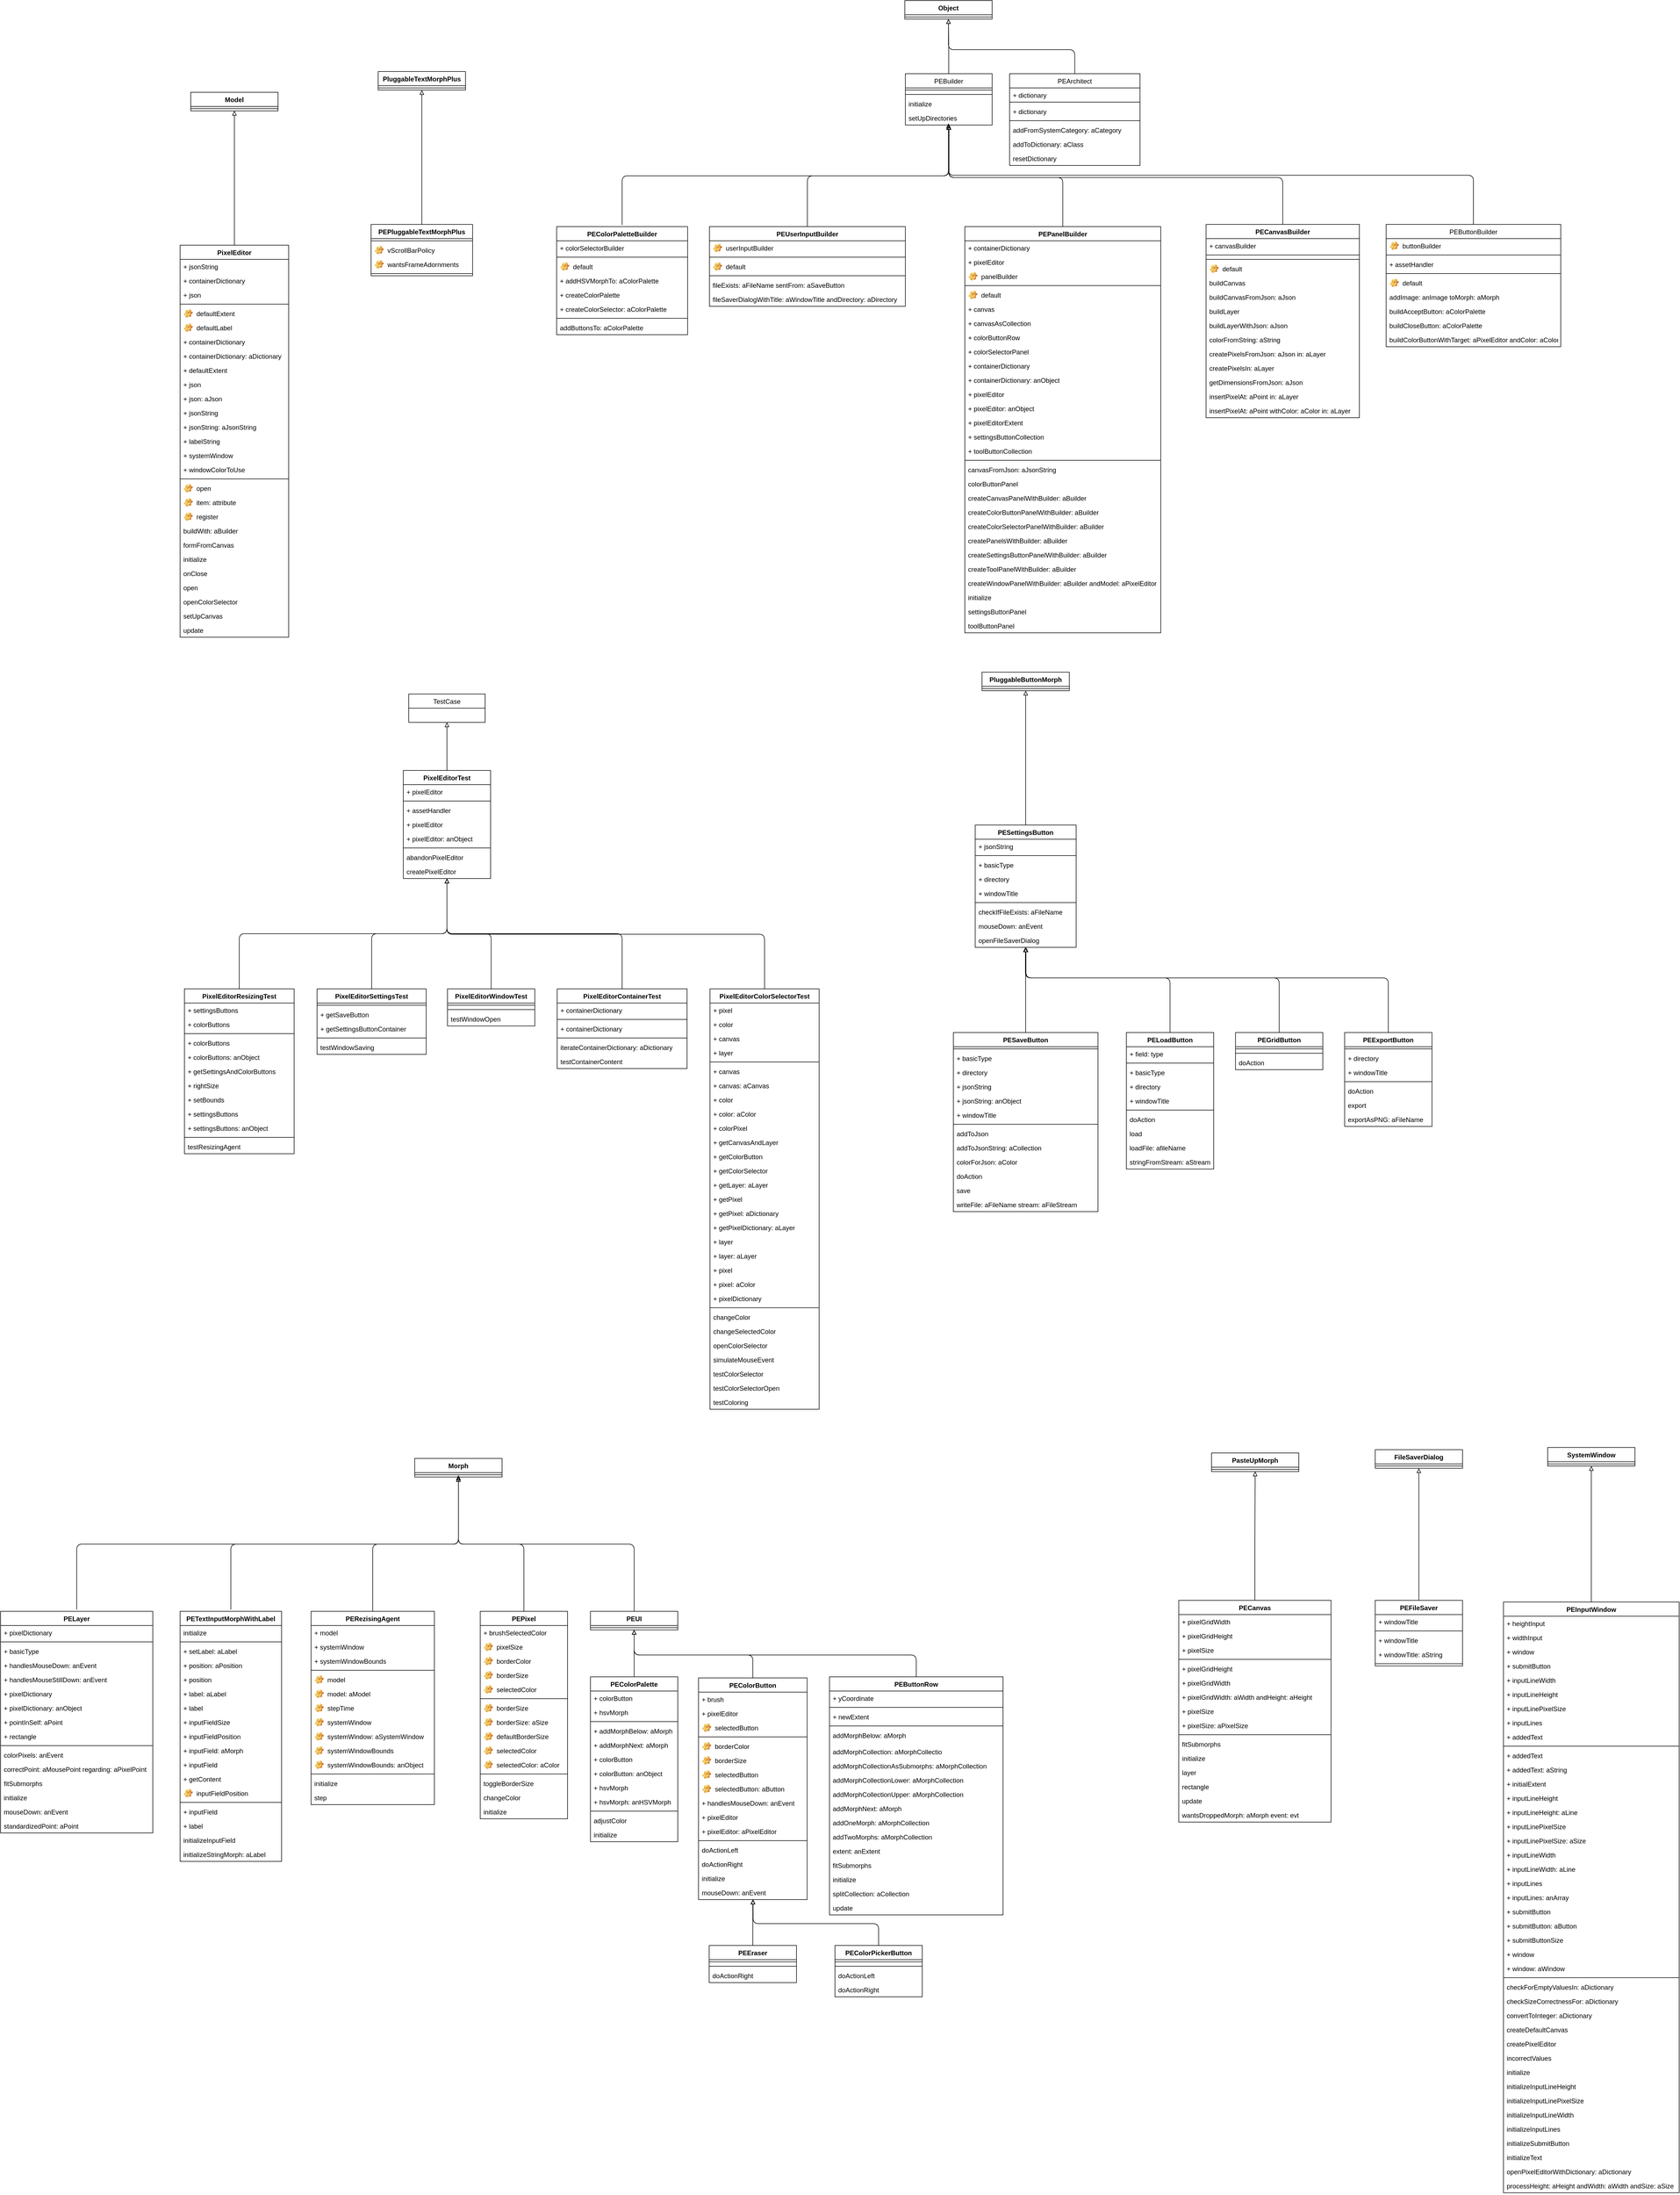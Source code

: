 <mxfile>
    <diagram id="i0OSBvVfdiKtV6wooVeM" name="Page-1">
        <mxGraphModel dx="158" dy="4300" grid="1" gridSize="10" guides="1" tooltips="1" connect="1" arrows="1" fold="1" page="1" pageScale="1" pageWidth="827" pageHeight="1169" math="0" shadow="0">
            <root>
                <mxCell id="0"/>
                <mxCell id="1" parent="0"/>
                <mxCell id="527" style="edgeStyle=orthogonalEdgeStyle;html=1;endArrow=block;endFill=0;" edge="1" parent="1" source="2" target="522">
                    <mxGeometry relative="1" as="geometry">
                        <Array as="points">
                            <mxPoint x="8079" y="320"/>
                            <mxPoint x="7848" y="320"/>
                        </Array>
                    </mxGeometry>
                </mxCell>
                <mxCell id="2" value="PEArchitect" style="swimlane;fontStyle=0;childLayout=stackLayout;horizontal=1;startSize=26;fillColor=none;horizontalStack=0;resizeParent=1;resizeParentMax=0;resizeLast=0;collapsible=1;marginBottom=0;resizeWidth=1;" vertex="1" parent="1">
                    <mxGeometry x="7960" y="364" width="239" height="168" as="geometry">
                        <mxRectangle x="200" y="160" width="100" height="30" as="alternateBounds"/>
                    </mxGeometry>
                </mxCell>
                <mxCell id="3" value="+ dictionary" style="text;strokeColor=none;fillColor=none;align=left;verticalAlign=top;spacingLeft=4;spacingRight=4;overflow=hidden;rotatable=0;points=[[0,0.5],[1,0.5]];portConstraint=eastwest;" vertex="1" parent="2">
                    <mxGeometry y="26" width="239" height="22" as="geometry"/>
                </mxCell>
                <mxCell id="8" value="" style="line;strokeWidth=1;fillColor=none;align=left;verticalAlign=middle;spacingTop=-1;spacingLeft=3;spacingRight=3;rotatable=0;labelPosition=right;points=[];portConstraint=eastwest;strokeColor=inherit;" vertex="1" parent="2">
                    <mxGeometry y="48" width="239" height="8" as="geometry"/>
                </mxCell>
                <mxCell id="9" value="+ dictionary " style="text;strokeColor=none;fillColor=none;align=left;verticalAlign=top;spacingLeft=4;spacingRight=4;overflow=hidden;rotatable=0;points=[[0,0.5],[1,0.5]];portConstraint=eastwest;" vertex="1" parent="2">
                    <mxGeometry y="56" width="239" height="26" as="geometry"/>
                </mxCell>
                <mxCell id="6" value="" style="line;strokeWidth=1;fillColor=none;align=left;verticalAlign=middle;spacingTop=-1;spacingLeft=3;spacingRight=3;rotatable=0;labelPosition=right;points=[];portConstraint=eastwest;strokeColor=inherit;" vertex="1" parent="2">
                    <mxGeometry y="82" width="239" height="8" as="geometry"/>
                </mxCell>
                <mxCell id="5" value="addFromSystemCategory: aCategory" style="text;strokeColor=none;fillColor=none;align=left;verticalAlign=top;spacingLeft=4;spacingRight=4;overflow=hidden;rotatable=0;points=[[0,0.5],[1,0.5]];portConstraint=eastwest;" vertex="1" parent="2">
                    <mxGeometry y="90" width="239" height="26" as="geometry"/>
                </mxCell>
                <mxCell id="7" value="addToDictionary: aClass" style="text;strokeColor=none;fillColor=none;align=left;verticalAlign=top;spacingLeft=4;spacingRight=4;overflow=hidden;rotatable=0;points=[[0,0.5],[1,0.5]];portConstraint=eastwest;" vertex="1" parent="2">
                    <mxGeometry y="116" width="239" height="26" as="geometry"/>
                </mxCell>
                <mxCell id="10" value="resetDictionary" style="text;strokeColor=none;fillColor=none;align=left;verticalAlign=top;spacingLeft=4;spacingRight=4;overflow=hidden;rotatable=0;points=[[0,0.5],[1,0.5]];portConstraint=eastwest;" vertex="1" parent="2">
                    <mxGeometry y="142" width="239" height="26" as="geometry"/>
                </mxCell>
                <mxCell id="526" style="edgeStyle=orthogonalEdgeStyle;html=1;endArrow=block;endFill=0;" edge="1" parent="1" source="11" target="522">
                    <mxGeometry relative="1" as="geometry"/>
                </mxCell>
                <mxCell id="11" value="PEBuilder" style="swimlane;fontStyle=0;childLayout=stackLayout;horizontal=1;startSize=26;fillColor=none;horizontalStack=0;resizeParent=1;resizeParentMax=0;resizeLast=0;collapsible=1;marginBottom=0;" vertex="1" parent="1">
                    <mxGeometry x="7769" y="364" width="159" height="94" as="geometry"/>
                </mxCell>
                <mxCell id="16" value="" style="line;strokeWidth=1;fillColor=none;align=left;verticalAlign=middle;spacingTop=-1;spacingLeft=3;spacingRight=3;rotatable=0;labelPosition=right;points=[];portConstraint=eastwest;strokeColor=inherit;" vertex="1" parent="11">
                    <mxGeometry y="26" width="159" height="8" as="geometry"/>
                </mxCell>
                <mxCell id="15" value="" style="line;strokeWidth=1;fillColor=none;align=left;verticalAlign=middle;spacingTop=-1;spacingLeft=3;spacingRight=3;rotatable=0;labelPosition=right;points=[];portConstraint=eastwest;strokeColor=inherit;" vertex="1" parent="11">
                    <mxGeometry y="34" width="159" height="8" as="geometry"/>
                </mxCell>
                <mxCell id="12" value="initialize" style="text;strokeColor=none;fillColor=none;align=left;verticalAlign=top;spacingLeft=4;spacingRight=4;overflow=hidden;rotatable=0;points=[[0,0.5],[1,0.5]];portConstraint=eastwest;" vertex="1" parent="11">
                    <mxGeometry y="42" width="159" height="26" as="geometry"/>
                </mxCell>
                <mxCell id="13" value="setUpDirectories" style="text;strokeColor=none;fillColor=none;align=left;verticalAlign=top;spacingLeft=4;spacingRight=4;overflow=hidden;rotatable=0;points=[[0,0.5],[1,0.5]];portConstraint=eastwest;" vertex="1" parent="11">
                    <mxGeometry y="68" width="159" height="26" as="geometry"/>
                </mxCell>
                <mxCell id="521" style="edgeStyle=orthogonalEdgeStyle;html=1;endArrow=block;endFill=0;" edge="1" parent="1" source="17" target="11">
                    <mxGeometry relative="1" as="geometry">
                        <Array as="points">
                            <mxPoint x="8810" y="550"/>
                            <mxPoint x="7848" y="550"/>
                        </Array>
                    </mxGeometry>
                </mxCell>
                <mxCell id="17" value="PEButtonBuilder" style="swimlane;fontStyle=0;childLayout=stackLayout;horizontal=1;startSize=26;fillColor=none;horizontalStack=0;resizeParent=1;resizeParentMax=0;resizeLast=0;collapsible=1;marginBottom=0;" vertex="1" parent="1">
                    <mxGeometry x="8650" y="640" width="320" height="224" as="geometry"/>
                </mxCell>
                <mxCell id="22" value="buttonBuilder" style="label;fontStyle=0;strokeColor=none;fillColor=none;align=left;verticalAlign=top;overflow=hidden;spacingLeft=28;spacingRight=4;rotatable=0;points=[[0,0.5],[1,0.5]];portConstraint=eastwest;imageWidth=16;imageHeight=16;image=img/clipart/Gear_128x128.png" vertex="1" parent="17">
                    <mxGeometry y="26" width="320" height="26" as="geometry"/>
                </mxCell>
                <mxCell id="18" value="" style="line;strokeWidth=1;fillColor=none;align=left;verticalAlign=middle;spacingTop=-1;spacingLeft=3;spacingRight=3;rotatable=0;labelPosition=right;points=[];portConstraint=eastwest;strokeColor=inherit;" vertex="1" parent="17">
                    <mxGeometry y="52" width="320" height="8" as="geometry"/>
                </mxCell>
                <mxCell id="25" value="+ assetHandler " style="text;strokeColor=none;fillColor=none;align=left;verticalAlign=top;spacingLeft=4;spacingRight=4;overflow=hidden;rotatable=0;points=[[0,0.5],[1,0.5]];portConstraint=eastwest;" vertex="1" parent="17">
                    <mxGeometry y="60" width="320" height="26" as="geometry"/>
                </mxCell>
                <mxCell id="19" value="" style="line;strokeWidth=1;fillColor=none;align=left;verticalAlign=middle;spacingTop=-1;spacingLeft=3;spacingRight=3;rotatable=0;labelPosition=right;points=[];portConstraint=eastwest;strokeColor=inherit;" vertex="1" parent="17">
                    <mxGeometry y="86" width="320" height="8" as="geometry"/>
                </mxCell>
                <mxCell id="23" value="default" style="label;fontStyle=0;strokeColor=none;fillColor=none;align=left;verticalAlign=top;overflow=hidden;spacingLeft=28;spacingRight=4;rotatable=0;points=[[0,0.5],[1,0.5]];portConstraint=eastwest;imageWidth=16;imageHeight=16;image=img/clipart/Gear_128x128.png" vertex="1" parent="17">
                    <mxGeometry y="94" width="320" height="26" as="geometry"/>
                </mxCell>
                <mxCell id="24" value="addImage: anImage toMorph: aMorph" style="text;strokeColor=none;fillColor=none;align=left;verticalAlign=top;spacingLeft=4;spacingRight=4;overflow=hidden;rotatable=0;points=[[0,0.5],[1,0.5]];portConstraint=eastwest;" vertex="1" parent="17">
                    <mxGeometry y="120" width="320" height="26" as="geometry"/>
                </mxCell>
                <mxCell id="26" value="buildAcceptButton: aColorPalette" style="text;strokeColor=none;fillColor=none;align=left;verticalAlign=top;spacingLeft=4;spacingRight=4;overflow=hidden;rotatable=0;points=[[0,0.5],[1,0.5]];portConstraint=eastwest;" vertex="1" parent="17">
                    <mxGeometry y="146" width="320" height="26" as="geometry"/>
                </mxCell>
                <mxCell id="27" value="buildCloseButton: aColorPalette" style="text;strokeColor=none;fillColor=none;align=left;verticalAlign=top;spacingLeft=4;spacingRight=4;overflow=hidden;rotatable=0;points=[[0,0.5],[1,0.5]];portConstraint=eastwest;" vertex="1" parent="17">
                    <mxGeometry y="172" width="320" height="26" as="geometry"/>
                </mxCell>
                <mxCell id="28" value="buildColorButtonWithTarget: aPixelEditor andColor: aColor" style="text;strokeColor=none;fillColor=none;align=left;verticalAlign=top;spacingLeft=4;spacingRight=4;overflow=hidden;rotatable=0;points=[[0,0.5],[1,0.5]];portConstraint=eastwest;" vertex="1" parent="17">
                    <mxGeometry y="198" width="320" height="26" as="geometry"/>
                </mxCell>
                <mxCell id="520" style="edgeStyle=orthogonalEdgeStyle;html=1;endArrow=block;endFill=0;" edge="1" parent="1" source="29" target="338">
                    <mxGeometry relative="1" as="geometry">
                        <Array as="points">
                            <mxPoint x="7789" y="3260"/>
                            <mxPoint x="7272" y="3260"/>
                        </Array>
                    </mxGeometry>
                </mxCell>
                <mxCell id="29" value="PEButtonRow" style="swimlane;fontStyle=1;align=center;verticalAlign=top;childLayout=stackLayout;horizontal=1;startSize=26;horizontalStack=0;resizeParent=1;resizeParentMax=0;resizeLast=0;collapsible=1;marginBottom=0;" vertex="1" parent="1">
                    <mxGeometry x="7630" y="3300" width="318" height="436" as="geometry"/>
                </mxCell>
                <mxCell id="30" value="+ yCoordinate" style="text;strokeColor=none;fillColor=none;align=left;verticalAlign=top;spacingLeft=4;spacingRight=4;overflow=hidden;rotatable=0;points=[[0,0.5],[1,0.5]];portConstraint=eastwest;" vertex="1" parent="29">
                    <mxGeometry y="26" width="318" height="26" as="geometry"/>
                </mxCell>
                <mxCell id="31" value="" style="line;strokeWidth=1;fillColor=none;align=left;verticalAlign=middle;spacingTop=-1;spacingLeft=3;spacingRight=3;rotatable=0;labelPosition=right;points=[];portConstraint=eastwest;strokeColor=inherit;" vertex="1" parent="29">
                    <mxGeometry y="52" width="318" height="8" as="geometry"/>
                </mxCell>
                <mxCell id="45" value="+ newExtent " style="text;strokeColor=none;fillColor=none;align=left;verticalAlign=top;spacingLeft=4;spacingRight=4;overflow=hidden;rotatable=0;points=[[0,0.5],[1,0.5]];portConstraint=eastwest;" vertex="1" parent="29">
                    <mxGeometry y="60" width="318" height="26" as="geometry"/>
                </mxCell>
                <mxCell id="33" value="" style="line;strokeWidth=1;fillColor=none;align=left;verticalAlign=middle;spacingTop=-1;spacingLeft=3;spacingRight=3;rotatable=0;labelPosition=right;points=[];portConstraint=eastwest;strokeColor=inherit;" vertex="1" parent="29">
                    <mxGeometry y="86" width="318" height="8" as="geometry"/>
                </mxCell>
                <mxCell id="32" value="addMorphBelow: aMorph" style="text;strokeColor=none;fillColor=none;align=left;verticalAlign=top;spacingLeft=4;spacingRight=4;overflow=hidden;rotatable=0;points=[[0,0.5],[1,0.5]];portConstraint=eastwest;" vertex="1" parent="29">
                    <mxGeometry y="94" width="318" height="30" as="geometry"/>
                </mxCell>
                <mxCell id="34" value="addMorphCollection: aMorphCollectio" style="text;strokeColor=none;fillColor=none;align=left;verticalAlign=top;spacingLeft=4;spacingRight=4;overflow=hidden;rotatable=0;points=[[0,0.5],[1,0.5]];portConstraint=eastwest;" vertex="1" parent="29">
                    <mxGeometry y="124" width="318" height="26" as="geometry"/>
                </mxCell>
                <mxCell id="35" value="addMorphCollectionAsSubmorphs: aMorphCollection" style="text;strokeColor=none;fillColor=none;align=left;verticalAlign=top;spacingLeft=4;spacingRight=4;overflow=hidden;rotatable=0;points=[[0,0.5],[1,0.5]];portConstraint=eastwest;" vertex="1" parent="29">
                    <mxGeometry y="150" width="318" height="26" as="geometry"/>
                </mxCell>
                <mxCell id="36" value="addMorphCollectionLower: aMorphCollection" style="text;strokeColor=none;fillColor=none;align=left;verticalAlign=top;spacingLeft=4;spacingRight=4;overflow=hidden;rotatable=0;points=[[0,0.5],[1,0.5]];portConstraint=eastwest;" vertex="1" parent="29">
                    <mxGeometry y="176" width="318" height="26" as="geometry"/>
                </mxCell>
                <mxCell id="37" value="addMorphCollectionUpper: aMorphCollection" style="text;strokeColor=none;fillColor=none;align=left;verticalAlign=top;spacingLeft=4;spacingRight=4;overflow=hidden;rotatable=0;points=[[0,0.5],[1,0.5]];portConstraint=eastwest;" vertex="1" parent="29">
                    <mxGeometry y="202" width="318" height="26" as="geometry"/>
                </mxCell>
                <mxCell id="38" value="addMorphNext: aMorph" style="text;strokeColor=none;fillColor=none;align=left;verticalAlign=top;spacingLeft=4;spacingRight=4;overflow=hidden;rotatable=0;points=[[0,0.5],[1,0.5]];portConstraint=eastwest;" vertex="1" parent="29">
                    <mxGeometry y="228" width="318" height="26" as="geometry"/>
                </mxCell>
                <mxCell id="39" value="addOneMorph: aMorphCollection" style="text;strokeColor=none;fillColor=none;align=left;verticalAlign=top;spacingLeft=4;spacingRight=4;overflow=hidden;rotatable=0;points=[[0,0.5],[1,0.5]];portConstraint=eastwest;" vertex="1" parent="29">
                    <mxGeometry y="254" width="318" height="26" as="geometry"/>
                </mxCell>
                <mxCell id="40" value="addTwoMorphs: aMorphCollection" style="text;strokeColor=none;fillColor=none;align=left;verticalAlign=top;spacingLeft=4;spacingRight=4;overflow=hidden;rotatable=0;points=[[0,0.5],[1,0.5]];portConstraint=eastwest;" vertex="1" parent="29">
                    <mxGeometry y="280" width="318" height="26" as="geometry"/>
                </mxCell>
                <mxCell id="41" value="extent: anExtent" style="text;strokeColor=none;fillColor=none;align=left;verticalAlign=top;spacingLeft=4;spacingRight=4;overflow=hidden;rotatable=0;points=[[0,0.5],[1,0.5]];portConstraint=eastwest;" vertex="1" parent="29">
                    <mxGeometry y="306" width="318" height="26" as="geometry"/>
                </mxCell>
                <mxCell id="43" value="fitSubmorphs" style="text;strokeColor=none;fillColor=none;align=left;verticalAlign=top;spacingLeft=4;spacingRight=4;overflow=hidden;rotatable=0;points=[[0,0.5],[1,0.5]];portConstraint=eastwest;" vertex="1" parent="29">
                    <mxGeometry y="332" width="318" height="26" as="geometry"/>
                </mxCell>
                <mxCell id="44" value="initialize" style="text;strokeColor=none;fillColor=none;align=left;verticalAlign=top;spacingLeft=4;spacingRight=4;overflow=hidden;rotatable=0;points=[[0,0.5],[1,0.5]];portConstraint=eastwest;" vertex="1" parent="29">
                    <mxGeometry y="358" width="318" height="26" as="geometry"/>
                </mxCell>
                <mxCell id="46" value="splitCollection: aCollection" style="text;strokeColor=none;fillColor=none;align=left;verticalAlign=top;spacingLeft=4;spacingRight=4;overflow=hidden;rotatable=0;points=[[0,0.5],[1,0.5]];portConstraint=eastwest;" vertex="1" parent="29">
                    <mxGeometry y="384" width="318" height="26" as="geometry"/>
                </mxCell>
                <mxCell id="47" value="update" style="text;strokeColor=none;fillColor=none;align=left;verticalAlign=top;spacingLeft=4;spacingRight=4;overflow=hidden;rotatable=0;points=[[0,0.5],[1,0.5]];portConstraint=eastwest;" vertex="1" parent="29">
                    <mxGeometry y="410" width="318" height="26" as="geometry"/>
                </mxCell>
                <mxCell id="519" style="edgeStyle=orthogonalEdgeStyle;html=1;endArrow=block;endFill=0;" edge="1" parent="1" source="48" target="515">
                    <mxGeometry relative="1" as="geometry"/>
                </mxCell>
                <mxCell id="48" value="PECanvas" style="swimlane;fontStyle=1;align=center;verticalAlign=top;childLayout=stackLayout;horizontal=1;startSize=26;horizontalStack=0;resizeParent=1;resizeParentMax=0;resizeLast=0;collapsible=1;marginBottom=0;" vertex="1" parent="1">
                    <mxGeometry x="8270" y="3160" width="279" height="406" as="geometry"/>
                </mxCell>
                <mxCell id="49" value="+ pixelGridWidth" style="text;strokeColor=none;fillColor=none;align=left;verticalAlign=top;spacingLeft=4;spacingRight=4;overflow=hidden;rotatable=0;points=[[0,0.5],[1,0.5]];portConstraint=eastwest;" vertex="1" parent="48">
                    <mxGeometry y="26" width="279" height="26" as="geometry"/>
                </mxCell>
                <mxCell id="52" value="+ pixelGridHeight" style="text;strokeColor=none;fillColor=none;align=left;verticalAlign=top;spacingLeft=4;spacingRight=4;overflow=hidden;rotatable=0;points=[[0,0.5],[1,0.5]];portConstraint=eastwest;" vertex="1" parent="48">
                    <mxGeometry y="52" width="279" height="26" as="geometry"/>
                </mxCell>
                <mxCell id="53" value="+ pixelSize" style="text;strokeColor=none;fillColor=none;align=left;verticalAlign=top;spacingLeft=4;spacingRight=4;overflow=hidden;rotatable=0;points=[[0,0.5],[1,0.5]];portConstraint=eastwest;" vertex="1" parent="48">
                    <mxGeometry y="78" width="279" height="26" as="geometry"/>
                </mxCell>
                <mxCell id="50" value="" style="line;strokeWidth=1;fillColor=none;align=left;verticalAlign=middle;spacingTop=-1;spacingLeft=3;spacingRight=3;rotatable=0;labelPosition=right;points=[];portConstraint=eastwest;strokeColor=inherit;" vertex="1" parent="48">
                    <mxGeometry y="104" width="279" height="8" as="geometry"/>
                </mxCell>
                <mxCell id="51" value="+ pixelGridHeight " style="text;strokeColor=none;fillColor=none;align=left;verticalAlign=top;spacingLeft=4;spacingRight=4;overflow=hidden;rotatable=0;points=[[0,0.5],[1,0.5]];portConstraint=eastwest;" vertex="1" parent="48">
                    <mxGeometry y="112" width="279" height="26" as="geometry"/>
                </mxCell>
                <mxCell id="54" value="+ pixelGridWidth " style="text;strokeColor=none;fillColor=none;align=left;verticalAlign=top;spacingLeft=4;spacingRight=4;overflow=hidden;rotatable=0;points=[[0,0.5],[1,0.5]];portConstraint=eastwest;" vertex="1" parent="48">
                    <mxGeometry y="138" width="279" height="26" as="geometry"/>
                </mxCell>
                <mxCell id="55" value="+ pixelGridWidth: aWidth andHeight: aHeight" style="text;strokeColor=none;fillColor=none;align=left;verticalAlign=top;spacingLeft=4;spacingRight=4;overflow=hidden;rotatable=0;points=[[0,0.5],[1,0.5]];portConstraint=eastwest;" vertex="1" parent="48">
                    <mxGeometry y="164" width="279" height="26" as="geometry"/>
                </mxCell>
                <mxCell id="56" value="+ pixelSize " style="text;strokeColor=none;fillColor=none;align=left;verticalAlign=top;spacingLeft=4;spacingRight=4;overflow=hidden;rotatable=0;points=[[0,0.5],[1,0.5]];portConstraint=eastwest;" vertex="1" parent="48">
                    <mxGeometry y="190" width="279" height="26" as="geometry"/>
                </mxCell>
                <mxCell id="57" value="+ pixelSize: aPixelSize" style="text;strokeColor=none;fillColor=none;align=left;verticalAlign=top;spacingLeft=4;spacingRight=4;overflow=hidden;rotatable=0;points=[[0,0.5],[1,0.5]];portConstraint=eastwest;" vertex="1" parent="48">
                    <mxGeometry y="216" width="279" height="26" as="geometry"/>
                </mxCell>
                <mxCell id="58" value="" style="line;strokeWidth=1;fillColor=none;align=left;verticalAlign=middle;spacingTop=-1;spacingLeft=3;spacingRight=3;rotatable=0;labelPosition=right;points=[];portConstraint=eastwest;strokeColor=inherit;" vertex="1" parent="48">
                    <mxGeometry y="242" width="279" height="8" as="geometry"/>
                </mxCell>
                <mxCell id="59" value="fitSubmorphs " style="text;strokeColor=none;fillColor=none;align=left;verticalAlign=top;spacingLeft=4;spacingRight=4;overflow=hidden;rotatable=0;points=[[0,0.5],[1,0.5]];portConstraint=eastwest;" vertex="1" parent="48">
                    <mxGeometry y="250" width="279" height="26" as="geometry"/>
                </mxCell>
                <mxCell id="60" value="initialize " style="text;strokeColor=none;fillColor=none;align=left;verticalAlign=top;spacingLeft=4;spacingRight=4;overflow=hidden;rotatable=0;points=[[0,0.5],[1,0.5]];portConstraint=eastwest;" vertex="1" parent="48">
                    <mxGeometry y="276" width="279" height="26" as="geometry"/>
                </mxCell>
                <mxCell id="61" value="layer " style="text;strokeColor=none;fillColor=none;align=left;verticalAlign=top;spacingLeft=4;spacingRight=4;overflow=hidden;rotatable=0;points=[[0,0.5],[1,0.5]];portConstraint=eastwest;" vertex="1" parent="48">
                    <mxGeometry y="302" width="279" height="26" as="geometry"/>
                </mxCell>
                <mxCell id="62" value="rectangle " style="text;strokeColor=none;fillColor=none;align=left;verticalAlign=top;spacingLeft=4;spacingRight=4;overflow=hidden;rotatable=0;points=[[0,0.5],[1,0.5]];portConstraint=eastwest;" vertex="1" parent="48">
                    <mxGeometry y="328" width="279" height="26" as="geometry"/>
                </mxCell>
                <mxCell id="63" value="update " style="text;strokeColor=none;fillColor=none;align=left;verticalAlign=top;spacingLeft=4;spacingRight=4;overflow=hidden;rotatable=0;points=[[0,0.5],[1,0.5]];portConstraint=eastwest;" vertex="1" parent="48">
                    <mxGeometry y="354" width="279" height="26" as="geometry"/>
                </mxCell>
                <mxCell id="64" value="wantsDroppedMorph: aMorph event: evt" style="text;strokeColor=none;fillColor=none;align=left;verticalAlign=top;spacingLeft=4;spacingRight=4;overflow=hidden;rotatable=0;points=[[0,0.5],[1,0.5]];portConstraint=eastwest;" vertex="1" parent="48">
                    <mxGeometry y="380" width="279" height="26" as="geometry"/>
                </mxCell>
                <mxCell id="514" style="edgeStyle=orthogonalEdgeStyle;html=1;endArrow=block;endFill=0;" edge="1" parent="1" target="11">
                    <mxGeometry relative="1" as="geometry">
                        <mxPoint x="8460.486" y="644" as="sourcePoint"/>
                        <mxPoint x="7849.027" y="462" as="targetPoint"/>
                        <Array as="points">
                            <mxPoint x="8461" y="554"/>
                            <mxPoint x="7849" y="554"/>
                        </Array>
                    </mxGeometry>
                </mxCell>
                <mxCell id="65" value="PECanvasBuilder" style="swimlane;fontStyle=1;align=center;verticalAlign=top;childLayout=stackLayout;horizontal=1;startSize=26;horizontalStack=0;resizeParent=1;resizeParentMax=0;resizeLast=0;collapsible=1;marginBottom=0;" vertex="1" parent="1">
                    <mxGeometry x="8320" y="640" width="281" height="354" as="geometry"/>
                </mxCell>
                <mxCell id="66" value="+ canvasBuilder" style="text;strokeColor=none;fillColor=none;align=left;verticalAlign=top;spacingLeft=4;spacingRight=4;overflow=hidden;rotatable=0;points=[[0,0.5],[1,0.5]];portConstraint=eastwest;" vertex="1" parent="65">
                    <mxGeometry y="26" width="281" height="26" as="geometry"/>
                </mxCell>
                <mxCell id="67" value="" style="line;strokeWidth=1;fillColor=none;align=left;verticalAlign=middle;spacingTop=-1;spacingLeft=3;spacingRight=3;rotatable=0;labelPosition=right;points=[];portConstraint=eastwest;strokeColor=inherit;" vertex="1" parent="65">
                    <mxGeometry y="52" width="281" height="8" as="geometry"/>
                </mxCell>
                <mxCell id="70" value="" style="line;strokeWidth=1;fillColor=none;align=left;verticalAlign=middle;spacingTop=-1;spacingLeft=3;spacingRight=3;rotatable=0;labelPosition=right;points=[];portConstraint=eastwest;strokeColor=inherit;" vertex="1" parent="65">
                    <mxGeometry y="60" width="281" height="8" as="geometry"/>
                </mxCell>
                <mxCell id="69" value="default" style="label;fontStyle=0;strokeColor=none;fillColor=none;align=left;verticalAlign=top;overflow=hidden;spacingLeft=28;spacingRight=4;rotatable=0;points=[[0,0.5],[1,0.5]];portConstraint=eastwest;imageWidth=16;imageHeight=16;image=img/clipart/Gear_128x128.png" vertex="1" parent="65">
                    <mxGeometry y="68" width="281" height="26" as="geometry"/>
                </mxCell>
                <mxCell id="68" value="buildCanvas " style="text;strokeColor=none;fillColor=none;align=left;verticalAlign=top;spacingLeft=4;spacingRight=4;overflow=hidden;rotatable=0;points=[[0,0.5],[1,0.5]];portConstraint=eastwest;" vertex="1" parent="65">
                    <mxGeometry y="94" width="281" height="26" as="geometry"/>
                </mxCell>
                <mxCell id="71" value="buildCanvasFromJson: aJson" style="text;strokeColor=none;fillColor=none;align=left;verticalAlign=top;spacingLeft=4;spacingRight=4;overflow=hidden;rotatable=0;points=[[0,0.5],[1,0.5]];portConstraint=eastwest;" vertex="1" parent="65">
                    <mxGeometry y="120" width="281" height="26" as="geometry"/>
                </mxCell>
                <mxCell id="72" value="buildLayer " style="text;strokeColor=none;fillColor=none;align=left;verticalAlign=top;spacingLeft=4;spacingRight=4;overflow=hidden;rotatable=0;points=[[0,0.5],[1,0.5]];portConstraint=eastwest;" vertex="1" parent="65">
                    <mxGeometry y="146" width="281" height="26" as="geometry"/>
                </mxCell>
                <mxCell id="73" value="buildLayerWithJson: aJson" style="text;strokeColor=none;fillColor=none;align=left;verticalAlign=top;spacingLeft=4;spacingRight=4;overflow=hidden;rotatable=0;points=[[0,0.5],[1,0.5]];portConstraint=eastwest;" vertex="1" parent="65">
                    <mxGeometry y="172" width="281" height="26" as="geometry"/>
                </mxCell>
                <mxCell id="74" value="colorFromString: aString" style="text;strokeColor=none;fillColor=none;align=left;verticalAlign=top;spacingLeft=4;spacingRight=4;overflow=hidden;rotatable=0;points=[[0,0.5],[1,0.5]];portConstraint=eastwest;" vertex="1" parent="65">
                    <mxGeometry y="198" width="281" height="26" as="geometry"/>
                </mxCell>
                <mxCell id="75" value="createPixelsFromJson: aJson in: aLayer" style="text;strokeColor=none;fillColor=none;align=left;verticalAlign=top;spacingLeft=4;spacingRight=4;overflow=hidden;rotatable=0;points=[[0,0.5],[1,0.5]];portConstraint=eastwest;" vertex="1" parent="65">
                    <mxGeometry y="224" width="281" height="26" as="geometry"/>
                </mxCell>
                <mxCell id="76" value="createPixelsIn: aLayer" style="text;strokeColor=none;fillColor=none;align=left;verticalAlign=top;spacingLeft=4;spacingRight=4;overflow=hidden;rotatable=0;points=[[0,0.5],[1,0.5]];portConstraint=eastwest;" vertex="1" parent="65">
                    <mxGeometry y="250" width="281" height="26" as="geometry"/>
                </mxCell>
                <mxCell id="77" value="getDimensionsFromJson: aJson" style="text;strokeColor=none;fillColor=none;align=left;verticalAlign=top;spacingLeft=4;spacingRight=4;overflow=hidden;rotatable=0;points=[[0,0.5],[1,0.5]];portConstraint=eastwest;" vertex="1" parent="65">
                    <mxGeometry y="276" width="281" height="26" as="geometry"/>
                </mxCell>
                <mxCell id="78" value="insertPixelAt: aPoint in: aLayer" style="text;strokeColor=none;fillColor=none;align=left;verticalAlign=top;spacingLeft=4;spacingRight=4;overflow=hidden;rotatable=0;points=[[0,0.5],[1,0.5]];portConstraint=eastwest;" vertex="1" parent="65">
                    <mxGeometry y="302" width="281" height="26" as="geometry"/>
                </mxCell>
                <mxCell id="79" value="insertPixelAt: aPoint withColor: aColor in: aLayer" style="text;strokeColor=none;fillColor=none;align=left;verticalAlign=top;spacingLeft=4;spacingRight=4;overflow=hidden;rotatable=0;points=[[0,0.5],[1,0.5]];portConstraint=eastwest;" vertex="1" parent="65">
                    <mxGeometry y="328" width="281" height="26" as="geometry"/>
                </mxCell>
                <mxCell id="512" style="edgeStyle=orthogonalEdgeStyle;html=1;endArrow=block;endFill=0;" edge="1" parent="1" source="97" target="338">
                    <mxGeometry relative="1" as="geometry"/>
                </mxCell>
                <mxCell id="97" value="PEColorPalette" style="swimlane;fontStyle=1;align=center;verticalAlign=top;childLayout=stackLayout;horizontal=1;startSize=26;horizontalStack=0;resizeParent=1;resizeParentMax=0;resizeLast=0;collapsible=1;marginBottom=0;" vertex="1" parent="1">
                    <mxGeometry x="7192" y="3300" width="160" height="302" as="geometry"/>
                </mxCell>
                <mxCell id="98" value="+ colorButton" style="text;strokeColor=none;fillColor=none;align=left;verticalAlign=top;spacingLeft=4;spacingRight=4;overflow=hidden;rotatable=0;points=[[0,0.5],[1,0.5]];portConstraint=eastwest;" vertex="1" parent="97">
                    <mxGeometry y="26" width="160" height="26" as="geometry"/>
                </mxCell>
                <mxCell id="101" value="+ hsvMorph" style="text;strokeColor=none;fillColor=none;align=left;verticalAlign=top;spacingLeft=4;spacingRight=4;overflow=hidden;rotatable=0;points=[[0,0.5],[1,0.5]];portConstraint=eastwest;" vertex="1" parent="97">
                    <mxGeometry y="52" width="160" height="26" as="geometry"/>
                </mxCell>
                <mxCell id="99" value="" style="line;strokeWidth=1;fillColor=none;align=left;verticalAlign=middle;spacingTop=-1;spacingLeft=3;spacingRight=3;rotatable=0;labelPosition=right;points=[];portConstraint=eastwest;strokeColor=inherit;" vertex="1" parent="97">
                    <mxGeometry y="78" width="160" height="8" as="geometry"/>
                </mxCell>
                <mxCell id="100" value="+ addMorphBelow: aMorph" style="text;strokeColor=none;fillColor=none;align=left;verticalAlign=top;spacingLeft=4;spacingRight=4;overflow=hidden;rotatable=0;points=[[0,0.5],[1,0.5]];portConstraint=eastwest;" vertex="1" parent="97">
                    <mxGeometry y="86" width="160" height="26" as="geometry"/>
                </mxCell>
                <mxCell id="103" value="+ addMorphNext: aMorph" style="text;strokeColor=none;fillColor=none;align=left;verticalAlign=top;spacingLeft=4;spacingRight=4;overflow=hidden;rotatable=0;points=[[0,0.5],[1,0.5]];portConstraint=eastwest;" vertex="1" parent="97">
                    <mxGeometry y="112" width="160" height="26" as="geometry"/>
                </mxCell>
                <mxCell id="105" value="+ colorButton " style="text;strokeColor=none;fillColor=none;align=left;verticalAlign=top;spacingLeft=4;spacingRight=4;overflow=hidden;rotatable=0;points=[[0,0.5],[1,0.5]];portConstraint=eastwest;" vertex="1" parent="97">
                    <mxGeometry y="138" width="160" height="26" as="geometry"/>
                </mxCell>
                <mxCell id="106" value="+ colorButton: anObject" style="text;strokeColor=none;fillColor=none;align=left;verticalAlign=top;spacingLeft=4;spacingRight=4;overflow=hidden;rotatable=0;points=[[0,0.5],[1,0.5]];portConstraint=eastwest;" vertex="1" parent="97">
                    <mxGeometry y="164" width="160" height="26" as="geometry"/>
                </mxCell>
                <mxCell id="107" value="+ hsvMorph " style="text;strokeColor=none;fillColor=none;align=left;verticalAlign=top;spacingLeft=4;spacingRight=4;overflow=hidden;rotatable=0;points=[[0,0.5],[1,0.5]];portConstraint=eastwest;" vertex="1" parent="97">
                    <mxGeometry y="190" width="160" height="26" as="geometry"/>
                </mxCell>
                <mxCell id="108" value="+ hsvMorph: anHSVMorph" style="text;strokeColor=none;fillColor=none;align=left;verticalAlign=top;spacingLeft=4;spacingRight=4;overflow=hidden;rotatable=0;points=[[0,0.5],[1,0.5]];portConstraint=eastwest;" vertex="1" parent="97">
                    <mxGeometry y="216" width="160" height="26" as="geometry"/>
                </mxCell>
                <mxCell id="102" value="" style="line;strokeWidth=1;fillColor=none;align=left;verticalAlign=middle;spacingTop=-1;spacingLeft=3;spacingRight=3;rotatable=0;labelPosition=right;points=[];portConstraint=eastwest;strokeColor=inherit;" vertex="1" parent="97">
                    <mxGeometry y="242" width="160" height="8" as="geometry"/>
                </mxCell>
                <mxCell id="104" value="adjustColor " style="text;strokeColor=none;fillColor=none;align=left;verticalAlign=top;spacingLeft=4;spacingRight=4;overflow=hidden;rotatable=0;points=[[0,0.5],[1,0.5]];portConstraint=eastwest;" vertex="1" parent="97">
                    <mxGeometry y="250" width="160" height="26" as="geometry"/>
                </mxCell>
                <mxCell id="109" value="initialize" style="text;strokeColor=none;fillColor=none;align=left;verticalAlign=top;spacingLeft=4;spacingRight=4;overflow=hidden;rotatable=0;points=[[0,0.5],[1,0.5]];portConstraint=eastwest;" vertex="1" parent="97">
                    <mxGeometry y="276" width="160" height="26" as="geometry"/>
                </mxCell>
                <mxCell id="511" style="edgeStyle=orthogonalEdgeStyle;html=1;endArrow=block;endFill=0;" edge="1" parent="1">
                    <mxGeometry relative="1" as="geometry">
                        <mxPoint x="7250.0" y="641.0" as="sourcePoint"/>
                        <mxPoint x="7848.0" y="455" as="targetPoint"/>
                        <Array as="points">
                            <mxPoint x="7250" y="551"/>
                            <mxPoint x="7848" y="551"/>
                        </Array>
                    </mxGeometry>
                </mxCell>
                <mxCell id="110" value="PEColorPaletteBuilder" style="swimlane;fontStyle=1;align=center;verticalAlign=top;childLayout=stackLayout;horizontal=1;startSize=26;horizontalStack=0;resizeParent=1;resizeParentMax=0;resizeLast=0;collapsible=1;marginBottom=0;" vertex="1" parent="1">
                    <mxGeometry x="7130" y="644" width="240" height="198" as="geometry"/>
                </mxCell>
                <mxCell id="111" value="+ colorSelectorBuilder" style="text;strokeColor=none;fillColor=none;align=left;verticalAlign=top;spacingLeft=4;spacingRight=4;overflow=hidden;rotatable=0;points=[[0,0.5],[1,0.5]];portConstraint=eastwest;" vertex="1" parent="110">
                    <mxGeometry y="26" width="240" height="26" as="geometry"/>
                </mxCell>
                <mxCell id="114" value="" style="line;strokeWidth=1;fillColor=none;align=left;verticalAlign=middle;spacingTop=-1;spacingLeft=3;spacingRight=3;rotatable=0;labelPosition=right;points=[];portConstraint=eastwest;strokeColor=inherit;" vertex="1" parent="110">
                    <mxGeometry y="52" width="240" height="8" as="geometry"/>
                </mxCell>
                <mxCell id="116" value="default" style="label;fontStyle=0;strokeColor=none;fillColor=none;align=left;verticalAlign=top;overflow=hidden;spacingLeft=28;spacingRight=4;rotatable=0;points=[[0,0.5],[1,0.5]];portConstraint=eastwest;imageWidth=16;imageHeight=16;image=img/clipart/Gear_128x128.png" vertex="1" parent="110">
                    <mxGeometry y="60" width="240" height="26" as="geometry"/>
                </mxCell>
                <mxCell id="117" value="+ addHSVMorphTo: aColorPalette" style="text;strokeColor=none;fillColor=none;align=left;verticalAlign=top;spacingLeft=4;spacingRight=4;overflow=hidden;rotatable=0;points=[[0,0.5],[1,0.5]];portConstraint=eastwest;" vertex="1" parent="110">
                    <mxGeometry y="86" width="240" height="26" as="geometry"/>
                </mxCell>
                <mxCell id="118" value="+ createColorPalette" style="text;strokeColor=none;fillColor=none;align=left;verticalAlign=top;spacingLeft=4;spacingRight=4;overflow=hidden;rotatable=0;points=[[0,0.5],[1,0.5]];portConstraint=eastwest;" vertex="1" parent="110">
                    <mxGeometry y="112" width="240" height="26" as="geometry"/>
                </mxCell>
                <mxCell id="119" value="+ createColorSelector: aColorPalette" style="text;strokeColor=none;fillColor=none;align=left;verticalAlign=top;spacingLeft=4;spacingRight=4;overflow=hidden;rotatable=0;points=[[0,0.5],[1,0.5]];portConstraint=eastwest;" vertex="1" parent="110">
                    <mxGeometry y="138" width="240" height="26" as="geometry"/>
                </mxCell>
                <mxCell id="112" value="" style="line;strokeWidth=1;fillColor=none;align=left;verticalAlign=middle;spacingTop=-1;spacingLeft=3;spacingRight=3;rotatable=0;labelPosition=right;points=[];portConstraint=eastwest;strokeColor=inherit;" vertex="1" parent="110">
                    <mxGeometry y="164" width="240" height="8" as="geometry"/>
                </mxCell>
                <mxCell id="113" value="addButtonsTo: aColorPalette" style="text;strokeColor=none;fillColor=none;align=left;verticalAlign=top;spacingLeft=4;spacingRight=4;overflow=hidden;rotatable=0;points=[[0,0.5],[1,0.5]];portConstraint=eastwest;" vertex="1" parent="110">
                    <mxGeometry y="172" width="240" height="26" as="geometry"/>
                </mxCell>
                <mxCell id="510" style="edgeStyle=orthogonalEdgeStyle;html=1;endArrow=block;endFill=0;" edge="1" parent="1" source="120" target="80">
                    <mxGeometry relative="1" as="geometry">
                        <Array as="points">
                            <mxPoint x="7720" y="3752"/>
                            <mxPoint x="7490" y="3752"/>
                        </Array>
                    </mxGeometry>
                </mxCell>
                <mxCell id="120" value="PEColorPickerButton" style="swimlane;fontStyle=1;align=center;verticalAlign=top;childLayout=stackLayout;horizontal=1;startSize=26;horizontalStack=0;resizeParent=1;resizeParentMax=0;resizeLast=0;collapsible=1;marginBottom=0;" vertex="1" parent="1">
                    <mxGeometry x="7640" y="3792" width="160" height="94" as="geometry"/>
                </mxCell>
                <mxCell id="124" value="" style="line;strokeWidth=1;fillColor=none;align=left;verticalAlign=middle;spacingTop=-1;spacingLeft=3;spacingRight=3;rotatable=0;labelPosition=right;points=[];portConstraint=eastwest;strokeColor=inherit;" vertex="1" parent="120">
                    <mxGeometry y="26" width="160" height="8" as="geometry"/>
                </mxCell>
                <mxCell id="122" value="" style="line;strokeWidth=1;fillColor=none;align=left;verticalAlign=middle;spacingTop=-1;spacingLeft=3;spacingRight=3;rotatable=0;labelPosition=right;points=[];portConstraint=eastwest;strokeColor=inherit;" vertex="1" parent="120">
                    <mxGeometry y="34" width="160" height="8" as="geometry"/>
                </mxCell>
                <mxCell id="123" value="doActionLeft " style="text;strokeColor=none;fillColor=none;align=left;verticalAlign=top;spacingLeft=4;spacingRight=4;overflow=hidden;rotatable=0;points=[[0,0.5],[1,0.5]];portConstraint=eastwest;" vertex="1" parent="120">
                    <mxGeometry y="42" width="160" height="26" as="geometry"/>
                </mxCell>
                <mxCell id="125" value="doActionRight " style="text;strokeColor=none;fillColor=none;align=left;verticalAlign=top;spacingLeft=4;spacingRight=4;overflow=hidden;rotatable=0;points=[[0,0.5],[1,0.5]];portConstraint=eastwest;" vertex="1" parent="120">
                    <mxGeometry y="68" width="160" height="26" as="geometry"/>
                </mxCell>
                <mxCell id="509" style="edgeStyle=orthogonalEdgeStyle;html=1;endArrow=block;endFill=0;" edge="1" parent="1" source="126" target="80">
                    <mxGeometry relative="1" as="geometry"/>
                </mxCell>
                <mxCell id="126" value="PEEraser" style="swimlane;fontStyle=1;align=center;verticalAlign=top;childLayout=stackLayout;horizontal=1;startSize=26;horizontalStack=0;resizeParent=1;resizeParentMax=0;resizeLast=0;collapsible=1;marginBottom=0;" vertex="1" parent="1">
                    <mxGeometry x="7409.5" y="3792" width="160" height="68" as="geometry"/>
                </mxCell>
                <mxCell id="130" value="" style="line;strokeWidth=1;fillColor=none;align=left;verticalAlign=middle;spacingTop=-1;spacingLeft=3;spacingRight=3;rotatable=0;labelPosition=right;points=[];portConstraint=eastwest;strokeColor=inherit;" vertex="1" parent="126">
                    <mxGeometry y="26" width="160" height="8" as="geometry"/>
                </mxCell>
                <mxCell id="128" value="" style="line;strokeWidth=1;fillColor=none;align=left;verticalAlign=middle;spacingTop=-1;spacingLeft=3;spacingRight=3;rotatable=0;labelPosition=right;points=[];portConstraint=eastwest;strokeColor=inherit;" vertex="1" parent="126">
                    <mxGeometry y="34" width="160" height="8" as="geometry"/>
                </mxCell>
                <mxCell id="129" value="doActionRight " style="text;strokeColor=none;fillColor=none;align=left;verticalAlign=top;spacingLeft=4;spacingRight=4;overflow=hidden;rotatable=0;points=[[0,0.5],[1,0.5]];portConstraint=eastwest;" vertex="1" parent="126">
                    <mxGeometry y="42" width="160" height="26" as="geometry"/>
                </mxCell>
                <mxCell id="508" style="edgeStyle=orthogonalEdgeStyle;html=1;endArrow=block;endFill=0;" edge="1" parent="1" source="131" target="309">
                    <mxGeometry relative="1" as="geometry">
                        <Array as="points">
                            <mxPoint x="8654" y="2020"/>
                            <mxPoint x="7989" y="2020"/>
                        </Array>
                    </mxGeometry>
                </mxCell>
                <mxCell id="131" value="PEExportButton" style="swimlane;fontStyle=1;align=center;verticalAlign=top;childLayout=stackLayout;horizontal=1;startSize=26;horizontalStack=0;resizeParent=1;resizeParentMax=0;resizeLast=0;collapsible=1;marginBottom=0;" vertex="1" parent="1">
                    <mxGeometry x="8574" y="2120" width="160" height="172" as="geometry"/>
                </mxCell>
                <mxCell id="135" value="" style="line;strokeWidth=1;fillColor=none;align=left;verticalAlign=middle;spacingTop=-1;spacingLeft=3;spacingRight=3;rotatable=0;labelPosition=right;points=[];portConstraint=eastwest;strokeColor=inherit;" vertex="1" parent="131">
                    <mxGeometry y="26" width="160" height="8" as="geometry"/>
                </mxCell>
                <mxCell id="136" value="+ directory " style="text;strokeColor=none;fillColor=none;align=left;verticalAlign=top;spacingLeft=4;spacingRight=4;overflow=hidden;rotatable=0;points=[[0,0.5],[1,0.5]];portConstraint=eastwest;" vertex="1" parent="131">
                    <mxGeometry y="34" width="160" height="26" as="geometry"/>
                </mxCell>
                <mxCell id="139" value="+ windowTitle " style="text;strokeColor=none;fillColor=none;align=left;verticalAlign=top;spacingLeft=4;spacingRight=4;overflow=hidden;rotatable=0;points=[[0,0.5],[1,0.5]];portConstraint=eastwest;" vertex="1" parent="131">
                    <mxGeometry y="60" width="160" height="26" as="geometry"/>
                </mxCell>
                <mxCell id="133" value="" style="line;strokeWidth=1;fillColor=none;align=left;verticalAlign=middle;spacingTop=-1;spacingLeft=3;spacingRight=3;rotatable=0;labelPosition=right;points=[];portConstraint=eastwest;strokeColor=inherit;" vertex="1" parent="131">
                    <mxGeometry y="86" width="160" height="8" as="geometry"/>
                </mxCell>
                <mxCell id="134" value="doAction" style="text;strokeColor=none;fillColor=none;align=left;verticalAlign=top;spacingLeft=4;spacingRight=4;overflow=hidden;rotatable=0;points=[[0,0.5],[1,0.5]];portConstraint=eastwest;" vertex="1" parent="131">
                    <mxGeometry y="94" width="160" height="26" as="geometry"/>
                </mxCell>
                <mxCell id="137" value="export" style="text;strokeColor=none;fillColor=none;align=left;verticalAlign=top;spacingLeft=4;spacingRight=4;overflow=hidden;rotatable=0;points=[[0,0.5],[1,0.5]];portConstraint=eastwest;" vertex="1" parent="131">
                    <mxGeometry y="120" width="160" height="26" as="geometry"/>
                </mxCell>
                <mxCell id="138" value="exportAsPNG: aFileName" style="text;strokeColor=none;fillColor=none;align=left;verticalAlign=top;spacingLeft=4;spacingRight=4;overflow=hidden;rotatable=0;points=[[0,0.5],[1,0.5]];portConstraint=eastwest;" vertex="1" parent="131">
                    <mxGeometry y="146" width="160" height="26" as="geometry"/>
                </mxCell>
                <mxCell id="507" style="edgeStyle=orthogonalEdgeStyle;html=1;endArrow=block;endFill=0;" edge="1" parent="1" source="140" target="503">
                    <mxGeometry relative="1" as="geometry"/>
                </mxCell>
                <mxCell id="140" value="PEFileSaver" style="swimlane;fontStyle=1;align=center;verticalAlign=top;childLayout=stackLayout;horizontal=1;startSize=26;horizontalStack=0;resizeParent=1;resizeParentMax=0;resizeLast=0;collapsible=1;marginBottom=0;" vertex="1" parent="1">
                    <mxGeometry x="8630" y="3160" width="160" height="120" as="geometry"/>
                </mxCell>
                <mxCell id="141" value="+ windowTitle" style="text;strokeColor=none;fillColor=none;align=left;verticalAlign=top;spacingLeft=4;spacingRight=4;overflow=hidden;rotatable=0;points=[[0,0.5],[1,0.5]];portConstraint=eastwest;" vertex="1" parent="140">
                    <mxGeometry y="26" width="160" height="26" as="geometry"/>
                </mxCell>
                <mxCell id="144" value="" style="line;strokeWidth=1;fillColor=none;align=left;verticalAlign=middle;spacingTop=-1;spacingLeft=3;spacingRight=3;rotatable=0;labelPosition=right;points=[];portConstraint=eastwest;strokeColor=inherit;" vertex="1" parent="140">
                    <mxGeometry y="52" width="160" height="8" as="geometry"/>
                </mxCell>
                <mxCell id="145" value="+ windowTitle" style="text;strokeColor=none;fillColor=none;align=left;verticalAlign=top;spacingLeft=4;spacingRight=4;overflow=hidden;rotatable=0;points=[[0,0.5],[1,0.5]];portConstraint=eastwest;" vertex="1" parent="140">
                    <mxGeometry y="60" width="160" height="26" as="geometry"/>
                </mxCell>
                <mxCell id="146" value="+ windowTitle: aString" style="text;strokeColor=none;fillColor=none;align=left;verticalAlign=top;spacingLeft=4;spacingRight=4;overflow=hidden;rotatable=0;points=[[0,0.5],[1,0.5]];portConstraint=eastwest;" vertex="1" parent="140">
                    <mxGeometry y="86" width="160" height="26" as="geometry"/>
                </mxCell>
                <mxCell id="142" value="" style="line;strokeWidth=1;fillColor=none;align=left;verticalAlign=middle;spacingTop=-1;spacingLeft=3;spacingRight=3;rotatable=0;labelPosition=right;points=[];portConstraint=eastwest;strokeColor=inherit;" vertex="1" parent="140">
                    <mxGeometry y="112" width="160" height="8" as="geometry"/>
                </mxCell>
                <mxCell id="502" style="edgeStyle=orthogonalEdgeStyle;html=1;endArrow=block;endFill=0;" edge="1" parent="1" source="147" target="309">
                    <mxGeometry relative="1" as="geometry">
                        <Array as="points">
                            <mxPoint x="8454" y="2020"/>
                            <mxPoint x="7990" y="2020"/>
                        </Array>
                    </mxGeometry>
                </mxCell>
                <mxCell id="147" value="PEGridButton" style="swimlane;fontStyle=1;align=center;verticalAlign=top;childLayout=stackLayout;horizontal=1;startSize=26;horizontalStack=0;resizeParent=1;resizeParentMax=0;resizeLast=0;collapsible=1;marginBottom=0;" vertex="1" parent="1">
                    <mxGeometry x="8374" y="2120" width="160" height="68" as="geometry"/>
                </mxCell>
                <mxCell id="151" value="" style="line;strokeWidth=1;fillColor=none;align=left;verticalAlign=middle;spacingTop=-1;spacingLeft=3;spacingRight=3;rotatable=0;labelPosition=right;points=[];portConstraint=eastwest;strokeColor=inherit;" vertex="1" parent="147">
                    <mxGeometry y="26" width="160" height="8" as="geometry"/>
                </mxCell>
                <mxCell id="149" value="" style="line;strokeWidth=1;fillColor=none;align=left;verticalAlign=middle;spacingTop=-1;spacingLeft=3;spacingRight=3;rotatable=0;labelPosition=right;points=[];portConstraint=eastwest;strokeColor=inherit;" vertex="1" parent="147">
                    <mxGeometry y="34" width="160" height="8" as="geometry"/>
                </mxCell>
                <mxCell id="150" value="doAction" style="text;strokeColor=none;fillColor=none;align=left;verticalAlign=top;spacingLeft=4;spacingRight=4;overflow=hidden;rotatable=0;points=[[0,0.5],[1,0.5]];portConstraint=eastwest;" vertex="1" parent="147">
                    <mxGeometry y="42" width="160" height="26" as="geometry"/>
                </mxCell>
                <mxCell id="501" style="edgeStyle=orthogonalEdgeStyle;html=1;endArrow=block;endFill=0;" edge="1" parent="1" source="152" target="497">
                    <mxGeometry relative="1" as="geometry"/>
                </mxCell>
                <mxCell id="152" value="PEInputWindow" style="swimlane;fontStyle=1;align=center;verticalAlign=top;childLayout=stackLayout;horizontal=1;startSize=26;horizontalStack=0;resizeParent=1;resizeParentMax=0;resizeLast=0;collapsible=1;marginBottom=0;" vertex="1" parent="1">
                    <mxGeometry x="8865" y="3163" width="322" height="1082" as="geometry"/>
                </mxCell>
                <mxCell id="153" value="+ heightInput" style="text;strokeColor=none;fillColor=none;align=left;verticalAlign=top;spacingLeft=4;spacingRight=4;overflow=hidden;rotatable=0;points=[[0,0.5],[1,0.5]];portConstraint=eastwest;" vertex="1" parent="152">
                    <mxGeometry y="26" width="322" height="26" as="geometry"/>
                </mxCell>
                <mxCell id="156" value="+ widthInput" style="text;strokeColor=none;fillColor=none;align=left;verticalAlign=top;spacingLeft=4;spacingRight=4;overflow=hidden;rotatable=0;points=[[0,0.5],[1,0.5]];portConstraint=eastwest;" vertex="1" parent="152">
                    <mxGeometry y="52" width="322" height="26" as="geometry"/>
                </mxCell>
                <mxCell id="157" value="+ window" style="text;strokeColor=none;fillColor=none;align=left;verticalAlign=top;spacingLeft=4;spacingRight=4;overflow=hidden;rotatable=0;points=[[0,0.5],[1,0.5]];portConstraint=eastwest;" vertex="1" parent="152">
                    <mxGeometry y="78" width="322" height="26" as="geometry"/>
                </mxCell>
                <mxCell id="158" value="+ submitButton" style="text;strokeColor=none;fillColor=none;align=left;verticalAlign=top;spacingLeft=4;spacingRight=4;overflow=hidden;rotatable=0;points=[[0,0.5],[1,0.5]];portConstraint=eastwest;" vertex="1" parent="152">
                    <mxGeometry y="104" width="322" height="26" as="geometry"/>
                </mxCell>
                <mxCell id="159" value="+ inputLineWidth" style="text;strokeColor=none;fillColor=none;align=left;verticalAlign=top;spacingLeft=4;spacingRight=4;overflow=hidden;rotatable=0;points=[[0,0.5],[1,0.5]];portConstraint=eastwest;" vertex="1" parent="152">
                    <mxGeometry y="130" width="322" height="26" as="geometry"/>
                </mxCell>
                <mxCell id="160" value="+ inputLineHeight" style="text;strokeColor=none;fillColor=none;align=left;verticalAlign=top;spacingLeft=4;spacingRight=4;overflow=hidden;rotatable=0;points=[[0,0.5],[1,0.5]];portConstraint=eastwest;" vertex="1" parent="152">
                    <mxGeometry y="156" width="322" height="26" as="geometry"/>
                </mxCell>
                <mxCell id="161" value="+ inputLinePixelSize" style="text;strokeColor=none;fillColor=none;align=left;verticalAlign=top;spacingLeft=4;spacingRight=4;overflow=hidden;rotatable=0;points=[[0,0.5],[1,0.5]];portConstraint=eastwest;" vertex="1" parent="152">
                    <mxGeometry y="182" width="322" height="26" as="geometry"/>
                </mxCell>
                <mxCell id="162" value="+ inputLines" style="text;strokeColor=none;fillColor=none;align=left;verticalAlign=top;spacingLeft=4;spacingRight=4;overflow=hidden;rotatable=0;points=[[0,0.5],[1,0.5]];portConstraint=eastwest;" vertex="1" parent="152">
                    <mxGeometry y="208" width="322" height="26" as="geometry"/>
                </mxCell>
                <mxCell id="163" value="+ addedText" style="text;strokeColor=none;fillColor=none;align=left;verticalAlign=top;spacingLeft=4;spacingRight=4;overflow=hidden;rotatable=0;points=[[0,0.5],[1,0.5]];portConstraint=eastwest;" vertex="1" parent="152">
                    <mxGeometry y="234" width="322" height="26" as="geometry"/>
                </mxCell>
                <mxCell id="154" value="" style="line;strokeWidth=1;fillColor=none;align=left;verticalAlign=middle;spacingTop=-1;spacingLeft=3;spacingRight=3;rotatable=0;labelPosition=right;points=[];portConstraint=eastwest;strokeColor=inherit;" vertex="1" parent="152">
                    <mxGeometry y="260" width="322" height="8" as="geometry"/>
                </mxCell>
                <mxCell id="155" value="+ addedText " style="text;strokeColor=none;fillColor=none;align=left;verticalAlign=top;spacingLeft=4;spacingRight=4;overflow=hidden;rotatable=0;points=[[0,0.5],[1,0.5]];portConstraint=eastwest;" vertex="1" parent="152">
                    <mxGeometry y="268" width="322" height="26" as="geometry"/>
                </mxCell>
                <mxCell id="164" value="+ addedText: aString" style="text;strokeColor=none;fillColor=none;align=left;verticalAlign=top;spacingLeft=4;spacingRight=4;overflow=hidden;rotatable=0;points=[[0,0.5],[1,0.5]];portConstraint=eastwest;" vertex="1" parent="152">
                    <mxGeometry y="294" width="322" height="26" as="geometry"/>
                </mxCell>
                <mxCell id="172" value="+ initialExtent " style="text;strokeColor=none;fillColor=none;align=left;verticalAlign=top;spacingLeft=4;spacingRight=4;overflow=hidden;rotatable=0;points=[[0,0.5],[1,0.5]];portConstraint=eastwest;" vertex="1" parent="152">
                    <mxGeometry y="320" width="322" height="26" as="geometry"/>
                </mxCell>
                <mxCell id="180" value="+ inputLineHeight " style="text;strokeColor=none;fillColor=none;align=left;verticalAlign=top;spacingLeft=4;spacingRight=4;overflow=hidden;rotatable=0;points=[[0,0.5],[1,0.5]];portConstraint=eastwest;" vertex="1" parent="152">
                    <mxGeometry y="346" width="322" height="26" as="geometry"/>
                </mxCell>
                <mxCell id="181" value="+ inputLineHeight: aLine" style="text;strokeColor=none;fillColor=none;align=left;verticalAlign=top;spacingLeft=4;spacingRight=4;overflow=hidden;rotatable=0;points=[[0,0.5],[1,0.5]];portConstraint=eastwest;" vertex="1" parent="152">
                    <mxGeometry y="372" width="322" height="26" as="geometry"/>
                </mxCell>
                <mxCell id="182" value="+ inputLinePixelSize" style="text;strokeColor=none;fillColor=none;align=left;verticalAlign=top;spacingLeft=4;spacingRight=4;overflow=hidden;rotatable=0;points=[[0,0.5],[1,0.5]];portConstraint=eastwest;" vertex="1" parent="152">
                    <mxGeometry y="398" width="322" height="26" as="geometry"/>
                </mxCell>
                <mxCell id="183" value="+ inputLinePixelSize: aSize" style="text;strokeColor=none;fillColor=none;align=left;verticalAlign=top;spacingLeft=4;spacingRight=4;overflow=hidden;rotatable=0;points=[[0,0.5],[1,0.5]];portConstraint=eastwest;" vertex="1" parent="152">
                    <mxGeometry y="424" width="322" height="26" as="geometry"/>
                </mxCell>
                <mxCell id="184" value="+ inputLineWidth" style="text;strokeColor=none;fillColor=none;align=left;verticalAlign=top;spacingLeft=4;spacingRight=4;overflow=hidden;rotatable=0;points=[[0,0.5],[1,0.5]];portConstraint=eastwest;" vertex="1" parent="152">
                    <mxGeometry y="450" width="322" height="26" as="geometry"/>
                </mxCell>
                <mxCell id="185" value="+ inputLineWidth: aLine" style="text;strokeColor=none;fillColor=none;align=left;verticalAlign=top;spacingLeft=4;spacingRight=4;overflow=hidden;rotatable=0;points=[[0,0.5],[1,0.5]];portConstraint=eastwest;" vertex="1" parent="152">
                    <mxGeometry y="476" width="322" height="26" as="geometry"/>
                </mxCell>
                <mxCell id="186" value="+ inputLines " style="text;strokeColor=none;fillColor=none;align=left;verticalAlign=top;spacingLeft=4;spacingRight=4;overflow=hidden;rotatable=0;points=[[0,0.5],[1,0.5]];portConstraint=eastwest;" vertex="1" parent="152">
                    <mxGeometry y="502" width="322" height="26" as="geometry"/>
                </mxCell>
                <mxCell id="187" value="+ inputLines: anArray" style="text;strokeColor=none;fillColor=none;align=left;verticalAlign=top;spacingLeft=4;spacingRight=4;overflow=hidden;rotatable=0;points=[[0,0.5],[1,0.5]];portConstraint=eastwest;" vertex="1" parent="152">
                    <mxGeometry y="528" width="322" height="26" as="geometry"/>
                </mxCell>
                <mxCell id="190" value="+ submitButton " style="text;strokeColor=none;fillColor=none;align=left;verticalAlign=top;spacingLeft=4;spacingRight=4;overflow=hidden;rotatable=0;points=[[0,0.5],[1,0.5]];portConstraint=eastwest;" vertex="1" parent="152">
                    <mxGeometry y="554" width="322" height="26" as="geometry"/>
                </mxCell>
                <mxCell id="191" value="+ submitButton: aButton" style="text;strokeColor=none;fillColor=none;align=left;verticalAlign=top;spacingLeft=4;spacingRight=4;overflow=hidden;rotatable=0;points=[[0,0.5],[1,0.5]];portConstraint=eastwest;" vertex="1" parent="152">
                    <mxGeometry y="580" width="322" height="26" as="geometry"/>
                </mxCell>
                <mxCell id="192" value="+ submitButtonSize " style="text;strokeColor=none;fillColor=none;align=left;verticalAlign=top;spacingLeft=4;spacingRight=4;overflow=hidden;rotatable=0;points=[[0,0.5],[1,0.5]];portConstraint=eastwest;" vertex="1" parent="152">
                    <mxGeometry y="606" width="322" height="26" as="geometry"/>
                </mxCell>
                <mxCell id="193" value="+ window " style="text;strokeColor=none;fillColor=none;align=left;verticalAlign=top;spacingLeft=4;spacingRight=4;overflow=hidden;rotatable=0;points=[[0,0.5],[1,0.5]];portConstraint=eastwest;" vertex="1" parent="152">
                    <mxGeometry y="632" width="322" height="26" as="geometry"/>
                </mxCell>
                <mxCell id="194" value="+ window: aWindow" style="text;strokeColor=none;fillColor=none;align=left;verticalAlign=top;spacingLeft=4;spacingRight=4;overflow=hidden;rotatable=0;points=[[0,0.5],[1,0.5]];portConstraint=eastwest;" vertex="1" parent="152">
                    <mxGeometry y="658" width="322" height="26" as="geometry"/>
                </mxCell>
                <mxCell id="165" value="" style="line;strokeWidth=1;fillColor=none;align=left;verticalAlign=middle;spacingTop=-1;spacingLeft=3;spacingRight=3;rotatable=0;labelPosition=right;points=[];portConstraint=eastwest;strokeColor=inherit;" vertex="1" parent="152">
                    <mxGeometry y="684" width="322" height="8" as="geometry"/>
                </mxCell>
                <mxCell id="166" value="checkForEmptyValuesIn: aDictionary" style="text;strokeColor=none;fillColor=none;align=left;verticalAlign=top;spacingLeft=4;spacingRight=4;overflow=hidden;rotatable=0;points=[[0,0.5],[1,0.5]];portConstraint=eastwest;" vertex="1" parent="152">
                    <mxGeometry y="692" width="322" height="26" as="geometry"/>
                </mxCell>
                <mxCell id="167" value="checkSizeCorrectnessFor: aDictionary" style="text;strokeColor=none;fillColor=none;align=left;verticalAlign=top;spacingLeft=4;spacingRight=4;overflow=hidden;rotatable=0;points=[[0,0.5],[1,0.5]];portConstraint=eastwest;" vertex="1" parent="152">
                    <mxGeometry y="718" width="322" height="26" as="geometry"/>
                </mxCell>
                <mxCell id="168" value="convertToInteger: aDictionary" style="text;strokeColor=none;fillColor=none;align=left;verticalAlign=top;spacingLeft=4;spacingRight=4;overflow=hidden;rotatable=0;points=[[0,0.5],[1,0.5]];portConstraint=eastwest;" vertex="1" parent="152">
                    <mxGeometry y="744" width="322" height="26" as="geometry"/>
                </mxCell>
                <mxCell id="169" value="createDefaultCanvas" style="text;strokeColor=none;fillColor=none;align=left;verticalAlign=top;spacingLeft=4;spacingRight=4;overflow=hidden;rotatable=0;points=[[0,0.5],[1,0.5]];portConstraint=eastwest;" vertex="1" parent="152">
                    <mxGeometry y="770" width="322" height="26" as="geometry"/>
                </mxCell>
                <mxCell id="170" value="createPixelEditor " style="text;strokeColor=none;fillColor=none;align=left;verticalAlign=top;spacingLeft=4;spacingRight=4;overflow=hidden;rotatable=0;points=[[0,0.5],[1,0.5]];portConstraint=eastwest;" vertex="1" parent="152">
                    <mxGeometry y="796" width="322" height="26" as="geometry"/>
                </mxCell>
                <mxCell id="171" value="incorrectValues" style="text;strokeColor=none;fillColor=none;align=left;verticalAlign=top;spacingLeft=4;spacingRight=4;overflow=hidden;rotatable=0;points=[[0,0.5],[1,0.5]];portConstraint=eastwest;" vertex="1" parent="152">
                    <mxGeometry y="822" width="322" height="26" as="geometry"/>
                </mxCell>
                <mxCell id="173" value="initialize " style="text;strokeColor=none;fillColor=none;align=left;verticalAlign=top;spacingLeft=4;spacingRight=4;overflow=hidden;rotatable=0;points=[[0,0.5],[1,0.5]];portConstraint=eastwest;" vertex="1" parent="152">
                    <mxGeometry y="848" width="322" height="26" as="geometry"/>
                </mxCell>
                <mxCell id="174" value="initializeInputLineHeight " style="text;strokeColor=none;fillColor=none;align=left;verticalAlign=top;spacingLeft=4;spacingRight=4;overflow=hidden;rotatable=0;points=[[0,0.5],[1,0.5]];portConstraint=eastwest;" vertex="1" parent="152">
                    <mxGeometry y="874" width="322" height="26" as="geometry"/>
                </mxCell>
                <mxCell id="175" value="initializeInputLinePixelSize" style="text;strokeColor=none;fillColor=none;align=left;verticalAlign=top;spacingLeft=4;spacingRight=4;overflow=hidden;rotatable=0;points=[[0,0.5],[1,0.5]];portConstraint=eastwest;" vertex="1" parent="152">
                    <mxGeometry y="900" width="322" height="26" as="geometry"/>
                </mxCell>
                <mxCell id="176" value="initializeInputLineWidth" style="text;strokeColor=none;fillColor=none;align=left;verticalAlign=top;spacingLeft=4;spacingRight=4;overflow=hidden;rotatable=0;points=[[0,0.5],[1,0.5]];portConstraint=eastwest;" vertex="1" parent="152">
                    <mxGeometry y="926" width="322" height="26" as="geometry"/>
                </mxCell>
                <mxCell id="177" value="initializeInputLines " style="text;strokeColor=none;fillColor=none;align=left;verticalAlign=top;spacingLeft=4;spacingRight=4;overflow=hidden;rotatable=0;points=[[0,0.5],[1,0.5]];portConstraint=eastwest;" vertex="1" parent="152">
                    <mxGeometry y="952" width="322" height="26" as="geometry"/>
                </mxCell>
                <mxCell id="178" value="initializeSubmitButton " style="text;strokeColor=none;fillColor=none;align=left;verticalAlign=top;spacingLeft=4;spacingRight=4;overflow=hidden;rotatable=0;points=[[0,0.5],[1,0.5]];portConstraint=eastwest;" vertex="1" parent="152">
                    <mxGeometry y="978" width="322" height="26" as="geometry"/>
                </mxCell>
                <mxCell id="179" value="initializeText " style="text;strokeColor=none;fillColor=none;align=left;verticalAlign=top;spacingLeft=4;spacingRight=4;overflow=hidden;rotatable=0;points=[[0,0.5],[1,0.5]];portConstraint=eastwest;" vertex="1" parent="152">
                    <mxGeometry y="1004" width="322" height="26" as="geometry"/>
                </mxCell>
                <mxCell id="188" value="openPixelEditorWithDictionary: aDictionary" style="text;strokeColor=none;fillColor=none;align=left;verticalAlign=top;spacingLeft=4;spacingRight=4;overflow=hidden;rotatable=0;points=[[0,0.5],[1,0.5]];portConstraint=eastwest;" vertex="1" parent="152">
                    <mxGeometry y="1030" width="322" height="26" as="geometry"/>
                </mxCell>
                <mxCell id="189" value="processHeight: aHeight andWidth: aWidth andSize: aSize" style="text;strokeColor=none;fillColor=none;align=left;verticalAlign=top;spacingLeft=4;spacingRight=4;overflow=hidden;rotatable=0;points=[[0,0.5],[1,0.5]];portConstraint=eastwest;" vertex="1" parent="152">
                    <mxGeometry y="1056" width="322" height="26" as="geometry"/>
                </mxCell>
                <mxCell id="496" style="edgeStyle=orthogonalEdgeStyle;html=1;endArrow=block;endFill=0;" edge="1" parent="1">
                    <mxGeometry relative="1" as="geometry">
                        <mxPoint x="6250.529" y="3177" as="sourcePoint"/>
                        <mxPoint x="6950.059" y="2931" as="targetPoint"/>
                        <Array as="points">
                            <mxPoint x="6251" y="3057"/>
                            <mxPoint x="6950" y="3057"/>
                        </Array>
                    </mxGeometry>
                </mxCell>
                <mxCell id="195" value="PELayer" style="swimlane;fontStyle=1;align=center;verticalAlign=top;childLayout=stackLayout;horizontal=1;startSize=26;horizontalStack=0;resizeParent=1;resizeParentMax=0;resizeLast=0;collapsible=1;marginBottom=0;" vertex="1" parent="1">
                    <mxGeometry x="6111" y="3180" width="279" height="406" as="geometry"/>
                </mxCell>
                <mxCell id="196" value="+ pixelDictionary" style="text;strokeColor=none;fillColor=none;align=left;verticalAlign=top;spacingLeft=4;spacingRight=4;overflow=hidden;rotatable=0;points=[[0,0.5],[1,0.5]];portConstraint=eastwest;" vertex="1" parent="195">
                    <mxGeometry y="26" width="279" height="26" as="geometry"/>
                </mxCell>
                <mxCell id="197" value="" style="line;strokeWidth=1;fillColor=none;align=left;verticalAlign=middle;spacingTop=-1;spacingLeft=3;spacingRight=3;rotatable=0;labelPosition=right;points=[];portConstraint=eastwest;strokeColor=inherit;" vertex="1" parent="195">
                    <mxGeometry y="52" width="279" height="8" as="geometry"/>
                </mxCell>
                <mxCell id="200" value="+ basicType " style="text;strokeColor=none;fillColor=none;align=left;verticalAlign=top;spacingLeft=4;spacingRight=4;overflow=hidden;rotatable=0;points=[[0,0.5],[1,0.5]];portConstraint=eastwest;" vertex="1" parent="195">
                    <mxGeometry y="60" width="279" height="26" as="geometry"/>
                </mxCell>
                <mxCell id="203" value="+ handlesMouseDown: anEvent" style="text;strokeColor=none;fillColor=none;align=left;verticalAlign=top;spacingLeft=4;spacingRight=4;overflow=hidden;rotatable=0;points=[[0,0.5],[1,0.5]];portConstraint=eastwest;" vertex="1" parent="195">
                    <mxGeometry y="86" width="279" height="26" as="geometry"/>
                </mxCell>
                <mxCell id="204" value="+ handlesMouseStillDown: anEvent" style="text;strokeColor=none;fillColor=none;align=left;verticalAlign=top;spacingLeft=4;spacingRight=4;overflow=hidden;rotatable=0;points=[[0,0.5],[1,0.5]];portConstraint=eastwest;" vertex="1" parent="195">
                    <mxGeometry y="112" width="279" height="26" as="geometry"/>
                </mxCell>
                <mxCell id="207" value="+ pixelDictionary" style="text;strokeColor=none;fillColor=none;align=left;verticalAlign=top;spacingLeft=4;spacingRight=4;overflow=hidden;rotatable=0;points=[[0,0.5],[1,0.5]];portConstraint=eastwest;" vertex="1" parent="195">
                    <mxGeometry y="138" width="279" height="26" as="geometry"/>
                </mxCell>
                <mxCell id="208" value="+ pixelDictionary: anObject" style="text;strokeColor=none;fillColor=none;align=left;verticalAlign=top;spacingLeft=4;spacingRight=4;overflow=hidden;rotatable=0;points=[[0,0.5],[1,0.5]];portConstraint=eastwest;" vertex="1" parent="195">
                    <mxGeometry y="164" width="279" height="26" as="geometry"/>
                </mxCell>
                <mxCell id="209" value="+ pointInSelf: aPoint" style="text;strokeColor=none;fillColor=none;align=left;verticalAlign=top;spacingLeft=4;spacingRight=4;overflow=hidden;rotatable=0;points=[[0,0.5],[1,0.5]];portConstraint=eastwest;" vertex="1" parent="195">
                    <mxGeometry y="190" width="279" height="26" as="geometry"/>
                </mxCell>
                <mxCell id="210" value="+ rectangle " style="text;strokeColor=none;fillColor=none;align=left;verticalAlign=top;spacingLeft=4;spacingRight=4;overflow=hidden;rotatable=0;points=[[0,0.5],[1,0.5]];portConstraint=eastwest;" vertex="1" parent="195">
                    <mxGeometry y="216" width="279" height="26" as="geometry"/>
                </mxCell>
                <mxCell id="199" value="" style="line;strokeWidth=1;fillColor=none;align=left;verticalAlign=middle;spacingTop=-1;spacingLeft=3;spacingRight=3;rotatable=0;labelPosition=right;points=[];portConstraint=eastwest;strokeColor=inherit;" vertex="1" parent="195">
                    <mxGeometry y="242" width="279" height="8" as="geometry"/>
                </mxCell>
                <mxCell id="198" value="colorPixels: anEvent" style="text;strokeColor=none;fillColor=none;align=left;verticalAlign=top;spacingLeft=4;spacingRight=4;overflow=hidden;rotatable=0;points=[[0,0.5],[1,0.5]];portConstraint=eastwest;" vertex="1" parent="195">
                    <mxGeometry y="250" width="279" height="26" as="geometry"/>
                </mxCell>
                <mxCell id="201" value="correctPoint: aMousePoint regarding: aPixelPoint" style="text;strokeColor=none;fillColor=none;align=left;verticalAlign=top;spacingLeft=4;spacingRight=4;overflow=hidden;rotatable=0;points=[[0,0.5],[1,0.5]];portConstraint=eastwest;" vertex="1" parent="195">
                    <mxGeometry y="276" width="279" height="26" as="geometry"/>
                </mxCell>
                <mxCell id="202" value="fitSubmorphs" style="text;strokeColor=none;fillColor=none;align=left;verticalAlign=top;spacingLeft=4;spacingRight=4;overflow=hidden;rotatable=0;points=[[0,0.5],[1,0.5]];portConstraint=eastwest;" vertex="1" parent="195">
                    <mxGeometry y="302" width="279" height="26" as="geometry"/>
                </mxCell>
                <mxCell id="205" value="initialize " style="text;strokeColor=none;fillColor=none;align=left;verticalAlign=top;spacingLeft=4;spacingRight=4;overflow=hidden;rotatable=0;points=[[0,0.5],[1,0.5]];portConstraint=eastwest;" vertex="1" parent="195">
                    <mxGeometry y="328" width="279" height="26" as="geometry"/>
                </mxCell>
                <mxCell id="206" value="mouseDown: anEvent" style="text;strokeColor=none;fillColor=none;align=left;verticalAlign=top;spacingLeft=4;spacingRight=4;overflow=hidden;rotatable=0;points=[[0,0.5],[1,0.5]];portConstraint=eastwest;" vertex="1" parent="195">
                    <mxGeometry y="354" width="279" height="26" as="geometry"/>
                </mxCell>
                <mxCell id="211" value="standardizedPoint: aPoint" style="text;strokeColor=none;fillColor=none;align=left;verticalAlign=top;spacingLeft=4;spacingRight=4;overflow=hidden;rotatable=0;points=[[0,0.5],[1,0.5]];portConstraint=eastwest;" vertex="1" parent="195">
                    <mxGeometry y="380" width="279" height="26" as="geometry"/>
                </mxCell>
                <mxCell id="494" style="edgeStyle=orthogonalEdgeStyle;html=1;endArrow=block;endFill=0;" edge="1" parent="1" source="212" target="309">
                    <mxGeometry relative="1" as="geometry">
                        <Array as="points">
                            <mxPoint x="8254" y="2020"/>
                            <mxPoint x="7990" y="2020"/>
                        </Array>
                    </mxGeometry>
                </mxCell>
                <mxCell id="212" value="PELoadButton" style="swimlane;fontStyle=1;align=center;verticalAlign=top;childLayout=stackLayout;horizontal=1;startSize=26;horizontalStack=0;resizeParent=1;resizeParentMax=0;resizeLast=0;collapsible=1;marginBottom=0;" vertex="1" parent="1">
                    <mxGeometry x="8174" y="2120" width="160" height="250" as="geometry"/>
                </mxCell>
                <mxCell id="213" value="+ field: type" style="text;strokeColor=none;fillColor=none;align=left;verticalAlign=top;spacingLeft=4;spacingRight=4;overflow=hidden;rotatable=0;points=[[0,0.5],[1,0.5]];portConstraint=eastwest;" vertex="1" parent="212">
                    <mxGeometry y="26" width="160" height="26" as="geometry"/>
                </mxCell>
                <mxCell id="214" value="" style="line;strokeWidth=1;fillColor=none;align=left;verticalAlign=middle;spacingTop=-1;spacingLeft=3;spacingRight=3;rotatable=0;labelPosition=right;points=[];portConstraint=eastwest;strokeColor=inherit;" vertex="1" parent="212">
                    <mxGeometry y="52" width="160" height="8" as="geometry"/>
                </mxCell>
                <mxCell id="215" value="+ basicType" style="text;strokeColor=none;fillColor=none;align=left;verticalAlign=top;spacingLeft=4;spacingRight=4;overflow=hidden;rotatable=0;points=[[0,0.5],[1,0.5]];portConstraint=eastwest;" vertex="1" parent="212">
                    <mxGeometry y="60" width="160" height="26" as="geometry"/>
                </mxCell>
                <mxCell id="216" value="+ directory" style="text;strokeColor=none;fillColor=none;align=left;verticalAlign=top;spacingLeft=4;spacingRight=4;overflow=hidden;rotatable=0;points=[[0,0.5],[1,0.5]];portConstraint=eastwest;" vertex="1" parent="212">
                    <mxGeometry y="86" width="160" height="26" as="geometry"/>
                </mxCell>
                <mxCell id="222" value="+ windowTitle " style="text;strokeColor=none;fillColor=none;align=left;verticalAlign=top;spacingLeft=4;spacingRight=4;overflow=hidden;rotatable=0;points=[[0,0.5],[1,0.5]];portConstraint=eastwest;" vertex="1" parent="212">
                    <mxGeometry y="112" width="160" height="26" as="geometry"/>
                </mxCell>
                <mxCell id="217" value="" style="line;strokeWidth=1;fillColor=none;align=left;verticalAlign=middle;spacingTop=-1;spacingLeft=3;spacingRight=3;rotatable=0;labelPosition=right;points=[];portConstraint=eastwest;strokeColor=inherit;" vertex="1" parent="212">
                    <mxGeometry y="138" width="160" height="8" as="geometry"/>
                </mxCell>
                <mxCell id="218" value="doAction" style="text;strokeColor=none;fillColor=none;align=left;verticalAlign=top;spacingLeft=4;spacingRight=4;overflow=hidden;rotatable=0;points=[[0,0.5],[1,0.5]];portConstraint=eastwest;" vertex="1" parent="212">
                    <mxGeometry y="146" width="160" height="26" as="geometry"/>
                </mxCell>
                <mxCell id="219" value="load" style="text;strokeColor=none;fillColor=none;align=left;verticalAlign=top;spacingLeft=4;spacingRight=4;overflow=hidden;rotatable=0;points=[[0,0.5],[1,0.5]];portConstraint=eastwest;" vertex="1" parent="212">
                    <mxGeometry y="172" width="160" height="26" as="geometry"/>
                </mxCell>
                <mxCell id="220" value="loadFile: afileName" style="text;strokeColor=none;fillColor=none;align=left;verticalAlign=top;spacingLeft=4;spacingRight=4;overflow=hidden;rotatable=0;points=[[0,0.5],[1,0.5]];portConstraint=eastwest;" vertex="1" parent="212">
                    <mxGeometry y="198" width="160" height="26" as="geometry"/>
                </mxCell>
                <mxCell id="221" value="stringFromStream: aStream" style="text;strokeColor=none;fillColor=none;align=left;verticalAlign=top;spacingLeft=4;spacingRight=4;overflow=hidden;rotatable=0;points=[[0,0.5],[1,0.5]];portConstraint=eastwest;" vertex="1" parent="212">
                    <mxGeometry y="224" width="160" height="26" as="geometry"/>
                </mxCell>
                <mxCell id="493" style="edgeStyle=orthogonalEdgeStyle;html=1;endArrow=block;endFill=0;entryX=0.5;entryY=1;entryDx=0;entryDy=0;" edge="1" parent="1" source="223" target="11">
                    <mxGeometry relative="1" as="geometry">
                        <mxPoint x="7850" y="464" as="targetPoint"/>
                        <Array as="points">
                            <mxPoint x="8058" y="554"/>
                            <mxPoint x="7849" y="554"/>
                        </Array>
                    </mxGeometry>
                </mxCell>
                <mxCell id="223" value="PEPanelBuilder" style="swimlane;fontStyle=1;align=center;verticalAlign=top;childLayout=stackLayout;horizontal=1;startSize=26;horizontalStack=0;resizeParent=1;resizeParentMax=0;resizeLast=0;collapsible=1;marginBottom=0;" vertex="1" parent="1">
                    <mxGeometry x="7878" y="644" width="359" height="744" as="geometry"/>
                </mxCell>
                <mxCell id="224" value="+ containerDictionary" style="text;strokeColor=none;fillColor=none;align=left;verticalAlign=top;spacingLeft=4;spacingRight=4;overflow=hidden;rotatable=0;points=[[0,0.5],[1,0.5]];portConstraint=eastwest;" vertex="1" parent="223">
                    <mxGeometry y="26" width="359" height="26" as="geometry"/>
                </mxCell>
                <mxCell id="227" value="+ pixelEditor" style="text;strokeColor=none;fillColor=none;align=left;verticalAlign=top;spacingLeft=4;spacingRight=4;overflow=hidden;rotatable=0;points=[[0,0.5],[1,0.5]];portConstraint=eastwest;" vertex="1" parent="223">
                    <mxGeometry y="52" width="359" height="26" as="geometry"/>
                </mxCell>
                <mxCell id="228" value="panelBuilder" style="label;fontStyle=0;strokeColor=none;fillColor=none;align=left;verticalAlign=top;overflow=hidden;spacingLeft=28;spacingRight=4;rotatable=0;points=[[0,0.5],[1,0.5]];portConstraint=eastwest;imageWidth=16;imageHeight=16;image=img/clipart/Gear_128x128.png" vertex="1" parent="223">
                    <mxGeometry y="78" width="359" height="26" as="geometry"/>
                </mxCell>
                <mxCell id="225" value="" style="line;strokeWidth=1;fillColor=none;align=left;verticalAlign=middle;spacingTop=-1;spacingLeft=3;spacingRight=3;rotatable=0;labelPosition=right;points=[];portConstraint=eastwest;strokeColor=inherit;" vertex="1" parent="223">
                    <mxGeometry y="104" width="359" height="8" as="geometry"/>
                </mxCell>
                <mxCell id="229" value="default " style="label;fontStyle=0;strokeColor=none;fillColor=none;align=left;verticalAlign=top;overflow=hidden;spacingLeft=28;spacingRight=4;rotatable=0;points=[[0,0.5],[1,0.5]];portConstraint=eastwest;imageWidth=16;imageHeight=16;image=img/clipart/Gear_128x128.png" vertex="1" parent="223">
                    <mxGeometry y="112" width="359" height="26" as="geometry"/>
                </mxCell>
                <mxCell id="226" value="+ canvas " style="text;strokeColor=none;fillColor=none;align=left;verticalAlign=top;spacingLeft=4;spacingRight=4;overflow=hidden;rotatable=0;points=[[0,0.5],[1,0.5]];portConstraint=eastwest;" vertex="1" parent="223">
                    <mxGeometry y="138" width="359" height="26" as="geometry"/>
                </mxCell>
                <mxCell id="231" value="+ canvasAsCollection" style="text;strokeColor=none;fillColor=none;align=left;verticalAlign=top;spacingLeft=4;spacingRight=4;overflow=hidden;rotatable=0;points=[[0,0.5],[1,0.5]];portConstraint=eastwest;" vertex="1" parent="223">
                    <mxGeometry y="164" width="359" height="26" as="geometry"/>
                </mxCell>
                <mxCell id="234" value="+ colorButtonRow" style="text;strokeColor=none;fillColor=none;align=left;verticalAlign=top;spacingLeft=4;spacingRight=4;overflow=hidden;rotatable=0;points=[[0,0.5],[1,0.5]];portConstraint=eastwest;" vertex="1" parent="223">
                    <mxGeometry y="190" width="359" height="26" as="geometry"/>
                </mxCell>
                <mxCell id="235" value="+ colorSelectorPanel" style="text;strokeColor=none;fillColor=none;align=left;verticalAlign=top;spacingLeft=4;spacingRight=4;overflow=hidden;rotatable=0;points=[[0,0.5],[1,0.5]];portConstraint=eastwest;" vertex="1" parent="223">
                    <mxGeometry y="216" width="359" height="26" as="geometry"/>
                </mxCell>
                <mxCell id="236" value="+ containerDictionary " style="text;strokeColor=none;fillColor=none;align=left;verticalAlign=top;spacingLeft=4;spacingRight=4;overflow=hidden;rotatable=0;points=[[0,0.5],[1,0.5]];portConstraint=eastwest;" vertex="1" parent="223">
                    <mxGeometry y="242" width="359" height="26" as="geometry"/>
                </mxCell>
                <mxCell id="237" value="+ containerDictionary: anObject" style="text;strokeColor=none;fillColor=none;align=left;verticalAlign=top;spacingLeft=4;spacingRight=4;overflow=hidden;rotatable=0;points=[[0,0.5],[1,0.5]];portConstraint=eastwest;" vertex="1" parent="223">
                    <mxGeometry y="268" width="359" height="26" as="geometry"/>
                </mxCell>
                <mxCell id="246" value="+ pixelEditor " style="text;strokeColor=none;fillColor=none;align=left;verticalAlign=top;spacingLeft=4;spacingRight=4;overflow=hidden;rotatable=0;points=[[0,0.5],[1,0.5]];portConstraint=eastwest;" vertex="1" parent="223">
                    <mxGeometry y="294" width="359" height="26" as="geometry"/>
                </mxCell>
                <mxCell id="247" value="+ pixelEditor: anObject" style="text;strokeColor=none;fillColor=none;align=left;verticalAlign=top;spacingLeft=4;spacingRight=4;overflow=hidden;rotatable=0;points=[[0,0.5],[1,0.5]];portConstraint=eastwest;" vertex="1" parent="223">
                    <mxGeometry y="320" width="359" height="26" as="geometry"/>
                </mxCell>
                <mxCell id="248" value="+ pixelEditorExtent" style="text;strokeColor=none;fillColor=none;align=left;verticalAlign=top;spacingLeft=4;spacingRight=4;overflow=hidden;rotatable=0;points=[[0,0.5],[1,0.5]];portConstraint=eastwest;" vertex="1" parent="223">
                    <mxGeometry y="346" width="359" height="26" as="geometry"/>
                </mxCell>
                <mxCell id="249" value="+ settingsButtonCollection" style="text;strokeColor=none;fillColor=none;align=left;verticalAlign=top;spacingLeft=4;spacingRight=4;overflow=hidden;rotatable=0;points=[[0,0.5],[1,0.5]];portConstraint=eastwest;" vertex="1" parent="223">
                    <mxGeometry y="372" width="359" height="26" as="geometry"/>
                </mxCell>
                <mxCell id="251" value="+ toolButtonCollection" style="text;strokeColor=none;fillColor=none;align=left;verticalAlign=top;spacingLeft=4;spacingRight=4;overflow=hidden;rotatable=0;points=[[0,0.5],[1,0.5]];portConstraint=eastwest;" vertex="1" parent="223">
                    <mxGeometry y="398" width="359" height="26" as="geometry"/>
                </mxCell>
                <mxCell id="230" value="" style="line;strokeWidth=1;fillColor=none;align=left;verticalAlign=middle;spacingTop=-1;spacingLeft=3;spacingRight=3;rotatable=0;labelPosition=right;points=[];portConstraint=eastwest;strokeColor=inherit;" vertex="1" parent="223">
                    <mxGeometry y="424" width="359" height="8" as="geometry"/>
                </mxCell>
                <mxCell id="232" value="canvasFromJson: aJsonString" style="text;strokeColor=none;fillColor=none;align=left;verticalAlign=top;spacingLeft=4;spacingRight=4;overflow=hidden;rotatable=0;points=[[0,0.5],[1,0.5]];portConstraint=eastwest;" vertex="1" parent="223">
                    <mxGeometry y="432" width="359" height="26" as="geometry"/>
                </mxCell>
                <mxCell id="233" value="colorButtonPanel" style="text;strokeColor=none;fillColor=none;align=left;verticalAlign=top;spacingLeft=4;spacingRight=4;overflow=hidden;rotatable=0;points=[[0,0.5],[1,0.5]];portConstraint=eastwest;" vertex="1" parent="223">
                    <mxGeometry y="458" width="359" height="26" as="geometry"/>
                </mxCell>
                <mxCell id="238" value="createCanvasPanelWithBuilder: aBuilder" style="text;strokeColor=none;fillColor=none;align=left;verticalAlign=top;spacingLeft=4;spacingRight=4;overflow=hidden;rotatable=0;points=[[0,0.5],[1,0.5]];portConstraint=eastwest;" vertex="1" parent="223">
                    <mxGeometry y="484" width="359" height="26" as="geometry"/>
                </mxCell>
                <mxCell id="239" value="createColorButtonPanelWithBuilder: aBuilder" style="text;strokeColor=none;fillColor=none;align=left;verticalAlign=top;spacingLeft=4;spacingRight=4;overflow=hidden;rotatable=0;points=[[0,0.5],[1,0.5]];portConstraint=eastwest;" vertex="1" parent="223">
                    <mxGeometry y="510" width="359" height="26" as="geometry"/>
                </mxCell>
                <mxCell id="240" value="createColorSelectorPanelWithBuilder: aBuilder" style="text;strokeColor=none;fillColor=none;align=left;verticalAlign=top;spacingLeft=4;spacingRight=4;overflow=hidden;rotatable=0;points=[[0,0.5],[1,0.5]];portConstraint=eastwest;" vertex="1" parent="223">
                    <mxGeometry y="536" width="359" height="26" as="geometry"/>
                </mxCell>
                <mxCell id="241" value="createPanelsWithBuilder: aBuilder" style="text;strokeColor=none;fillColor=none;align=left;verticalAlign=top;spacingLeft=4;spacingRight=4;overflow=hidden;rotatable=0;points=[[0,0.5],[1,0.5]];portConstraint=eastwest;" vertex="1" parent="223">
                    <mxGeometry y="562" width="359" height="26" as="geometry"/>
                </mxCell>
                <mxCell id="242" value="createSettingsButtonPanelWithBuilder: aBuilder" style="text;strokeColor=none;fillColor=none;align=left;verticalAlign=top;spacingLeft=4;spacingRight=4;overflow=hidden;rotatable=0;points=[[0,0.5],[1,0.5]];portConstraint=eastwest;" vertex="1" parent="223">
                    <mxGeometry y="588" width="359" height="26" as="geometry"/>
                </mxCell>
                <mxCell id="243" value="createToolPanelWithBuilder: aBuilder" style="text;strokeColor=none;fillColor=none;align=left;verticalAlign=top;spacingLeft=4;spacingRight=4;overflow=hidden;rotatable=0;points=[[0,0.5],[1,0.5]];portConstraint=eastwest;" vertex="1" parent="223">
                    <mxGeometry y="614" width="359" height="26" as="geometry"/>
                </mxCell>
                <mxCell id="244" value="createWindowPanelWithBuilder: aBuilder andModel: aPixelEditor" style="text;strokeColor=none;fillColor=none;align=left;verticalAlign=top;spacingLeft=4;spacingRight=4;overflow=hidden;rotatable=0;points=[[0,0.5],[1,0.5]];portConstraint=eastwest;" vertex="1" parent="223">
                    <mxGeometry y="640" width="359" height="26" as="geometry"/>
                </mxCell>
                <mxCell id="245" value="initialize " style="text;strokeColor=none;fillColor=none;align=left;verticalAlign=top;spacingLeft=4;spacingRight=4;overflow=hidden;rotatable=0;points=[[0,0.5],[1,0.5]];portConstraint=eastwest;" vertex="1" parent="223">
                    <mxGeometry y="666" width="359" height="26" as="geometry"/>
                </mxCell>
                <mxCell id="250" value="settingsButtonPanel" style="text;strokeColor=none;fillColor=none;align=left;verticalAlign=top;spacingLeft=4;spacingRight=4;overflow=hidden;rotatable=0;points=[[0,0.5],[1,0.5]];portConstraint=eastwest;" vertex="1" parent="223">
                    <mxGeometry y="692" width="359" height="26" as="geometry"/>
                </mxCell>
                <mxCell id="252" value="toolButtonPanel " style="text;strokeColor=none;fillColor=none;align=left;verticalAlign=top;spacingLeft=4;spacingRight=4;overflow=hidden;rotatable=0;points=[[0,0.5],[1,0.5]];portConstraint=eastwest;" vertex="1" parent="223">
                    <mxGeometry y="718" width="359" height="26" as="geometry"/>
                </mxCell>
                <mxCell id="489" style="edgeStyle=orthogonalEdgeStyle;html=1;endArrow=block;endFill=0;" edge="1" parent="1" source="253" target="471">
                    <mxGeometry relative="1" as="geometry"/>
                </mxCell>
                <mxCell id="253" value="PEPixel" style="swimlane;fontStyle=1;align=center;verticalAlign=top;childLayout=stackLayout;horizontal=1;startSize=26;horizontalStack=0;resizeParent=1;resizeParentMax=0;resizeLast=0;collapsible=1;marginBottom=0;" vertex="1" parent="1">
                    <mxGeometry x="6990" y="3180" width="160" height="380" as="geometry"/>
                </mxCell>
                <mxCell id="254" value="+ brushSelectedColor" style="text;strokeColor=none;fillColor=none;align=left;verticalAlign=top;spacingLeft=4;spacingRight=4;overflow=hidden;rotatable=0;points=[[0,0.5],[1,0.5]];portConstraint=eastwest;" vertex="1" parent="253">
                    <mxGeometry y="26" width="160" height="26" as="geometry"/>
                </mxCell>
                <mxCell id="257" value="pixelSize" style="label;fontStyle=0;strokeColor=none;fillColor=none;align=left;verticalAlign=top;overflow=hidden;spacingLeft=28;spacingRight=4;rotatable=0;points=[[0,0.5],[1,0.5]];portConstraint=eastwest;imageWidth=16;imageHeight=16;image=img/clipart/Gear_128x128.png" vertex="1" parent="253">
                    <mxGeometry y="52" width="160" height="26" as="geometry"/>
                </mxCell>
                <mxCell id="258" value="borderColor" style="label;fontStyle=0;strokeColor=none;fillColor=none;align=left;verticalAlign=top;overflow=hidden;spacingLeft=28;spacingRight=4;rotatable=0;points=[[0,0.5],[1,0.5]];portConstraint=eastwest;imageWidth=16;imageHeight=16;image=img/clipart/Gear_128x128.png" vertex="1" parent="253">
                    <mxGeometry y="78" width="160" height="26" as="geometry"/>
                </mxCell>
                <mxCell id="259" value="borderSize" style="label;fontStyle=0;strokeColor=none;fillColor=none;align=left;verticalAlign=top;overflow=hidden;spacingLeft=28;spacingRight=4;rotatable=0;points=[[0,0.5],[1,0.5]];portConstraint=eastwest;imageWidth=16;imageHeight=16;image=img/clipart/Gear_128x128.png" vertex="1" parent="253">
                    <mxGeometry y="104" width="160" height="26" as="geometry"/>
                </mxCell>
                <mxCell id="260" value="selectedColor" style="label;fontStyle=0;strokeColor=none;fillColor=none;align=left;verticalAlign=top;overflow=hidden;spacingLeft=28;spacingRight=4;rotatable=0;points=[[0,0.5],[1,0.5]];portConstraint=eastwest;imageWidth=16;imageHeight=16;image=img/clipart/Gear_128x128.png" vertex="1" parent="253">
                    <mxGeometry y="130" width="160" height="26" as="geometry"/>
                </mxCell>
                <mxCell id="261" value="" style="line;strokeWidth=1;fillColor=none;align=left;verticalAlign=middle;spacingTop=-1;spacingLeft=3;spacingRight=3;rotatable=0;labelPosition=right;points=[];portConstraint=eastwest;strokeColor=inherit;" vertex="1" parent="253">
                    <mxGeometry y="156" width="160" height="8" as="geometry"/>
                </mxCell>
                <mxCell id="262" value="borderSize " style="label;fontStyle=0;strokeColor=none;fillColor=none;align=left;verticalAlign=top;overflow=hidden;spacingLeft=28;spacingRight=4;rotatable=0;points=[[0,0.5],[1,0.5]];portConstraint=eastwest;imageWidth=16;imageHeight=16;image=img/clipart/Gear_128x128.png" vertex="1" parent="253">
                    <mxGeometry y="164" width="160" height="26" as="geometry"/>
                </mxCell>
                <mxCell id="263" value="borderSize: aSize" style="label;fontStyle=0;strokeColor=none;fillColor=none;align=left;verticalAlign=top;overflow=hidden;spacingLeft=28;spacingRight=4;rotatable=0;points=[[0,0.5],[1,0.5]];portConstraint=eastwest;imageWidth=16;imageHeight=16;image=img/clipart/Gear_128x128.png" vertex="1" parent="253">
                    <mxGeometry y="190" width="160" height="26" as="geometry"/>
                </mxCell>
                <mxCell id="264" value="defaultBorderSize" style="label;fontStyle=0;strokeColor=none;fillColor=none;align=left;verticalAlign=top;overflow=hidden;spacingLeft=28;spacingRight=4;rotatable=0;points=[[0,0.5],[1,0.5]];portConstraint=eastwest;imageWidth=16;imageHeight=16;image=img/clipart/Gear_128x128.png" vertex="1" parent="253">
                    <mxGeometry y="216" width="160" height="26" as="geometry"/>
                </mxCell>
                <mxCell id="265" value="selectedColor " style="label;fontStyle=0;strokeColor=none;fillColor=none;align=left;verticalAlign=top;overflow=hidden;spacingLeft=28;spacingRight=4;rotatable=0;points=[[0,0.5],[1,0.5]];portConstraint=eastwest;imageWidth=16;imageHeight=16;image=img/clipart/Gear_128x128.png" vertex="1" parent="253">
                    <mxGeometry y="242" width="160" height="26" as="geometry"/>
                </mxCell>
                <mxCell id="266" value="selectedColor: aColor" style="label;fontStyle=0;strokeColor=none;fillColor=none;align=left;verticalAlign=top;overflow=hidden;spacingLeft=28;spacingRight=4;rotatable=0;points=[[0,0.5],[1,0.5]];portConstraint=eastwest;imageWidth=16;imageHeight=16;image=img/clipart/Gear_128x128.png" vertex="1" parent="253">
                    <mxGeometry y="268" width="160" height="26" as="geometry"/>
                </mxCell>
                <mxCell id="255" value="" style="line;strokeWidth=1;fillColor=none;align=left;verticalAlign=middle;spacingTop=-1;spacingLeft=3;spacingRight=3;rotatable=0;labelPosition=right;points=[];portConstraint=eastwest;strokeColor=inherit;" vertex="1" parent="253">
                    <mxGeometry y="294" width="160" height="8" as="geometry"/>
                </mxCell>
                <mxCell id="256" value="toggleBorderSize " style="text;strokeColor=none;fillColor=none;align=left;verticalAlign=top;spacingLeft=4;spacingRight=4;overflow=hidden;rotatable=0;points=[[0,0.5],[1,0.5]];portConstraint=eastwest;" vertex="1" parent="253">
                    <mxGeometry y="302" width="160" height="26" as="geometry"/>
                </mxCell>
                <mxCell id="267" value="changeColor " style="text;strokeColor=none;fillColor=none;align=left;verticalAlign=top;spacingLeft=4;spacingRight=4;overflow=hidden;rotatable=0;points=[[0,0.5],[1,0.5]];portConstraint=eastwest;" vertex="1" parent="253">
                    <mxGeometry y="328" width="160" height="26" as="geometry"/>
                </mxCell>
                <mxCell id="268" value="initialize " style="text;strokeColor=none;fillColor=none;align=left;verticalAlign=top;spacingLeft=4;spacingRight=4;overflow=hidden;rotatable=0;points=[[0,0.5],[1,0.5]];portConstraint=eastwest;" vertex="1" parent="253">
                    <mxGeometry y="354" width="160" height="26" as="geometry"/>
                </mxCell>
                <mxCell id="488" style="edgeStyle=orthogonalEdgeStyle;html=1;endArrow=block;endFill=0;" edge="1" parent="1" source="269" target="484">
                    <mxGeometry relative="1" as="geometry"/>
                </mxCell>
                <mxCell id="269" value="PEPluggableTextMorphPlus" style="swimlane;fontStyle=1;align=center;verticalAlign=top;childLayout=stackLayout;horizontal=1;startSize=26;horizontalStack=0;resizeParent=1;resizeParentMax=0;resizeLast=0;collapsible=1;marginBottom=0;" vertex="1" parent="1">
                    <mxGeometry x="6790" y="640" width="186" height="94" as="geometry"/>
                </mxCell>
                <mxCell id="274" value="" style="line;strokeWidth=1;fillColor=none;align=left;verticalAlign=middle;spacingTop=-1;spacingLeft=3;spacingRight=3;rotatable=0;labelPosition=right;points=[];portConstraint=eastwest;strokeColor=inherit;" vertex="1" parent="269">
                    <mxGeometry y="26" width="186" height="8" as="geometry"/>
                </mxCell>
                <mxCell id="273" value="vScrollBarPolicy" style="label;fontStyle=0;strokeColor=none;fillColor=none;align=left;verticalAlign=top;overflow=hidden;spacingLeft=28;spacingRight=4;rotatable=0;points=[[0,0.5],[1,0.5]];portConstraint=eastwest;imageWidth=16;imageHeight=16;image=img/clipart/Gear_128x128.png" vertex="1" parent="269">
                    <mxGeometry y="34" width="186" height="26" as="geometry"/>
                </mxCell>
                <mxCell id="275" value="wantsFrameAdornments" style="label;fontStyle=0;strokeColor=none;fillColor=none;align=left;verticalAlign=top;overflow=hidden;spacingLeft=28;spacingRight=4;rotatable=0;points=[[0,0.5],[1,0.5]];portConstraint=eastwest;imageWidth=16;imageHeight=16;image=img/clipart/Gear_128x128.png" vertex="1" parent="269">
                    <mxGeometry y="60" width="186" height="26" as="geometry"/>
                </mxCell>
                <mxCell id="271" value="" style="line;strokeWidth=1;fillColor=none;align=left;verticalAlign=middle;spacingTop=-1;spacingLeft=3;spacingRight=3;rotatable=0;labelPosition=right;points=[];portConstraint=eastwest;strokeColor=inherit;" vertex="1" parent="269">
                    <mxGeometry y="86" width="186" height="8" as="geometry"/>
                </mxCell>
                <mxCell id="483" style="edgeStyle=orthogonalEdgeStyle;html=1;endArrow=block;endFill=0;" edge="1" parent="1" source="276" target="471">
                    <mxGeometry relative="1" as="geometry"/>
                </mxCell>
                <mxCell id="276" value="PERezisingAgent" style="swimlane;fontStyle=1;align=center;verticalAlign=top;childLayout=stackLayout;horizontal=1;startSize=26;horizontalStack=0;resizeParent=1;resizeParentMax=0;resizeLast=0;collapsible=1;marginBottom=0;" vertex="1" parent="1">
                    <mxGeometry x="6680" y="3180" width="226" height="354" as="geometry"/>
                </mxCell>
                <mxCell id="277" value="+ model" style="text;strokeColor=none;fillColor=none;align=left;verticalAlign=top;spacingLeft=4;spacingRight=4;overflow=hidden;rotatable=0;points=[[0,0.5],[1,0.5]];portConstraint=eastwest;" vertex="1" parent="276">
                    <mxGeometry y="26" width="226" height="26" as="geometry"/>
                </mxCell>
                <mxCell id="280" value="+ systemWindow" style="text;strokeColor=none;fillColor=none;align=left;verticalAlign=top;spacingLeft=4;spacingRight=4;overflow=hidden;rotatable=0;points=[[0,0.5],[1,0.5]];portConstraint=eastwest;" vertex="1" parent="276">
                    <mxGeometry y="52" width="226" height="26" as="geometry"/>
                </mxCell>
                <mxCell id="281" value="+ systemWindowBounds" style="text;strokeColor=none;fillColor=none;align=left;verticalAlign=top;spacingLeft=4;spacingRight=4;overflow=hidden;rotatable=0;points=[[0,0.5],[1,0.5]];portConstraint=eastwest;" vertex="1" parent="276">
                    <mxGeometry y="78" width="226" height="26" as="geometry"/>
                </mxCell>
                <mxCell id="282" value="" style="line;strokeWidth=1;fillColor=none;align=left;verticalAlign=middle;spacingTop=-1;spacingLeft=3;spacingRight=3;rotatable=0;labelPosition=right;points=[];portConstraint=eastwest;strokeColor=inherit;" vertex="1" parent="276">
                    <mxGeometry y="104" width="226" height="8" as="geometry"/>
                </mxCell>
                <mxCell id="284" value="model" style="label;fontStyle=0;strokeColor=none;fillColor=none;align=left;verticalAlign=top;overflow=hidden;spacingLeft=28;spacingRight=4;rotatable=0;points=[[0,0.5],[1,0.5]];portConstraint=eastwest;imageWidth=16;imageHeight=16;image=img/clipart/Gear_128x128.png" vertex="1" parent="276">
                    <mxGeometry y="112" width="226" height="26" as="geometry"/>
                </mxCell>
                <mxCell id="285" value="model: aModel" style="label;fontStyle=0;strokeColor=none;fillColor=none;align=left;verticalAlign=top;overflow=hidden;spacingLeft=28;spacingRight=4;rotatable=0;points=[[0,0.5],[1,0.5]];portConstraint=eastwest;imageWidth=16;imageHeight=16;image=img/clipart/Gear_128x128.png" vertex="1" parent="276">
                    <mxGeometry y="138" width="226" height="26" as="geometry"/>
                </mxCell>
                <mxCell id="288" value="stepTime " style="label;fontStyle=0;strokeColor=none;fillColor=none;align=left;verticalAlign=top;overflow=hidden;spacingLeft=28;spacingRight=4;rotatable=0;points=[[0,0.5],[1,0.5]];portConstraint=eastwest;imageWidth=16;imageHeight=16;image=img/clipart/Gear_128x128.png" vertex="1" parent="276">
                    <mxGeometry y="164" width="226" height="26" as="geometry"/>
                </mxCell>
                <mxCell id="290" value="systemWindow " style="label;fontStyle=0;strokeColor=none;fillColor=none;align=left;verticalAlign=top;overflow=hidden;spacingLeft=28;spacingRight=4;rotatable=0;points=[[0,0.5],[1,0.5]];portConstraint=eastwest;imageWidth=16;imageHeight=16;image=img/clipart/Gear_128x128.png" vertex="1" parent="276">
                    <mxGeometry y="190" width="226" height="26" as="geometry"/>
                </mxCell>
                <mxCell id="291" value="systemWindow: aSystemWindow" style="label;fontStyle=0;strokeColor=none;fillColor=none;align=left;verticalAlign=top;overflow=hidden;spacingLeft=28;spacingRight=4;rotatable=0;points=[[0,0.5],[1,0.5]];portConstraint=eastwest;imageWidth=16;imageHeight=16;image=img/clipart/Gear_128x128.png" vertex="1" parent="276">
                    <mxGeometry y="216" width="226" height="26" as="geometry"/>
                </mxCell>
                <mxCell id="292" value="systemWindowBounds" style="label;fontStyle=0;strokeColor=none;fillColor=none;align=left;verticalAlign=top;overflow=hidden;spacingLeft=28;spacingRight=4;rotatable=0;points=[[0,0.5],[1,0.5]];portConstraint=eastwest;imageWidth=16;imageHeight=16;image=img/clipart/Gear_128x128.png" vertex="1" parent="276">
                    <mxGeometry y="242" width="226" height="26" as="geometry"/>
                </mxCell>
                <mxCell id="293" value="systemWindowBounds: anObject" style="label;fontStyle=0;strokeColor=none;fillColor=none;align=left;verticalAlign=top;overflow=hidden;spacingLeft=28;spacingRight=4;rotatable=0;points=[[0,0.5],[1,0.5]];portConstraint=eastwest;imageWidth=16;imageHeight=16;image=img/clipart/Gear_128x128.png" vertex="1" parent="276">
                    <mxGeometry y="268" width="226" height="26" as="geometry"/>
                </mxCell>
                <mxCell id="278" value="" style="line;strokeWidth=1;fillColor=none;align=left;verticalAlign=middle;spacingTop=-1;spacingLeft=3;spacingRight=3;rotatable=0;labelPosition=right;points=[];portConstraint=eastwest;strokeColor=inherit;" vertex="1" parent="276">
                    <mxGeometry y="294" width="226" height="8" as="geometry"/>
                </mxCell>
                <mxCell id="283" value="initialize " style="text;strokeColor=none;fillColor=none;align=left;verticalAlign=top;spacingLeft=4;spacingRight=4;overflow=hidden;rotatable=0;points=[[0,0.5],[1,0.5]];portConstraint=eastwest;" vertex="1" parent="276">
                    <mxGeometry y="302" width="226" height="26" as="geometry"/>
                </mxCell>
                <mxCell id="289" value="step " style="text;strokeColor=none;fillColor=none;align=left;verticalAlign=top;spacingLeft=4;spacingRight=4;overflow=hidden;rotatable=0;points=[[0,0.5],[1,0.5]];portConstraint=eastwest;" vertex="1" parent="276">
                    <mxGeometry y="328" width="226" height="26" as="geometry"/>
                </mxCell>
                <mxCell id="482" style="edgeStyle=orthogonalEdgeStyle;html=1;endArrow=block;endFill=0;" edge="1" parent="1" source="294" target="309">
                    <mxGeometry relative="1" as="geometry"/>
                </mxCell>
                <mxCell id="294" value="PESaveButton" style="swimlane;fontStyle=1;align=center;verticalAlign=top;childLayout=stackLayout;horizontal=1;startSize=26;horizontalStack=0;resizeParent=1;resizeParentMax=0;resizeLast=0;collapsible=1;marginBottom=0;" vertex="1" parent="1">
                    <mxGeometry x="7857" y="2120" width="265" height="328" as="geometry"/>
                </mxCell>
                <mxCell id="298" value="" style="line;strokeWidth=1;fillColor=none;align=left;verticalAlign=middle;spacingTop=-1;spacingLeft=3;spacingRight=3;rotatable=0;labelPosition=right;points=[];portConstraint=eastwest;strokeColor=inherit;" vertex="1" parent="294">
                    <mxGeometry y="26" width="265" height="8" as="geometry"/>
                </mxCell>
                <mxCell id="300" value="+ basicType" style="text;strokeColor=none;fillColor=none;align=left;verticalAlign=top;spacingLeft=4;spacingRight=4;overflow=hidden;rotatable=0;points=[[0,0.5],[1,0.5]];portConstraint=eastwest;" vertex="1" parent="294">
                    <mxGeometry y="34" width="265" height="26" as="geometry"/>
                </mxCell>
                <mxCell id="302" value="+ directory " style="text;strokeColor=none;fillColor=none;align=left;verticalAlign=top;spacingLeft=4;spacingRight=4;overflow=hidden;rotatable=0;points=[[0,0.5],[1,0.5]];portConstraint=eastwest;" vertex="1" parent="294">
                    <mxGeometry y="60" width="265" height="26" as="geometry"/>
                </mxCell>
                <mxCell id="304" value="+ jsonString " style="text;strokeColor=none;fillColor=none;align=left;verticalAlign=top;spacingLeft=4;spacingRight=4;overflow=hidden;rotatable=0;points=[[0,0.5],[1,0.5]];portConstraint=eastwest;" vertex="1" parent="294">
                    <mxGeometry y="86" width="265" height="26" as="geometry"/>
                </mxCell>
                <mxCell id="305" value="+ jsonString: anObject" style="text;strokeColor=none;fillColor=none;align=left;verticalAlign=top;spacingLeft=4;spacingRight=4;overflow=hidden;rotatable=0;points=[[0,0.5],[1,0.5]];portConstraint=eastwest;" vertex="1" parent="294">
                    <mxGeometry y="112" width="265" height="26" as="geometry"/>
                </mxCell>
                <mxCell id="307" value="+ windowTitle " style="text;strokeColor=none;fillColor=none;align=left;verticalAlign=top;spacingLeft=4;spacingRight=4;overflow=hidden;rotatable=0;points=[[0,0.5],[1,0.5]];portConstraint=eastwest;" vertex="1" parent="294">
                    <mxGeometry y="138" width="265" height="26" as="geometry"/>
                </mxCell>
                <mxCell id="296" value="" style="line;strokeWidth=1;fillColor=none;align=left;verticalAlign=middle;spacingTop=-1;spacingLeft=3;spacingRight=3;rotatable=0;labelPosition=right;points=[];portConstraint=eastwest;strokeColor=inherit;" vertex="1" parent="294">
                    <mxGeometry y="164" width="265" height="8" as="geometry"/>
                </mxCell>
                <mxCell id="297" value="addToJson " style="text;strokeColor=none;fillColor=none;align=left;verticalAlign=top;spacingLeft=4;spacingRight=4;overflow=hidden;rotatable=0;points=[[0,0.5],[1,0.5]];portConstraint=eastwest;" vertex="1" parent="294">
                    <mxGeometry y="172" width="265" height="26" as="geometry"/>
                </mxCell>
                <mxCell id="299" value="addToJsonString: aCollection" style="text;strokeColor=none;fillColor=none;align=left;verticalAlign=top;spacingLeft=4;spacingRight=4;overflow=hidden;rotatable=0;points=[[0,0.5],[1,0.5]];portConstraint=eastwest;" vertex="1" parent="294">
                    <mxGeometry y="198" width="265" height="26" as="geometry"/>
                </mxCell>
                <mxCell id="301" value="colorForJson: aColor" style="text;strokeColor=none;fillColor=none;align=left;verticalAlign=top;spacingLeft=4;spacingRight=4;overflow=hidden;rotatable=0;points=[[0,0.5],[1,0.5]];portConstraint=eastwest;" vertex="1" parent="294">
                    <mxGeometry y="224" width="265" height="26" as="geometry"/>
                </mxCell>
                <mxCell id="303" value="doAction " style="text;strokeColor=none;fillColor=none;align=left;verticalAlign=top;spacingLeft=4;spacingRight=4;overflow=hidden;rotatable=0;points=[[0,0.5],[1,0.5]];portConstraint=eastwest;" vertex="1" parent="294">
                    <mxGeometry y="250" width="265" height="26" as="geometry"/>
                </mxCell>
                <mxCell id="306" value="save " style="text;strokeColor=none;fillColor=none;align=left;verticalAlign=top;spacingLeft=4;spacingRight=4;overflow=hidden;rotatable=0;points=[[0,0.5],[1,0.5]];portConstraint=eastwest;" vertex="1" parent="294">
                    <mxGeometry y="276" width="265" height="26" as="geometry"/>
                </mxCell>
                <mxCell id="308" value="writeFile: aFileName stream: aFileStream" style="text;strokeColor=none;fillColor=none;align=left;verticalAlign=top;spacingLeft=4;spacingRight=4;overflow=hidden;rotatable=0;points=[[0,0.5],[1,0.5]];portConstraint=eastwest;" vertex="1" parent="294">
                    <mxGeometry y="302" width="265" height="26" as="geometry"/>
                </mxCell>
                <mxCell id="481" style="edgeStyle=orthogonalEdgeStyle;html=1;endArrow=block;endFill=0;" edge="1" parent="1" source="309" target="477">
                    <mxGeometry relative="1" as="geometry"/>
                </mxCell>
                <mxCell id="309" value="PESettingsButton" style="swimlane;fontStyle=1;align=center;verticalAlign=top;childLayout=stackLayout;horizontal=1;startSize=26;horizontalStack=0;resizeParent=1;resizeParentMax=0;resizeLast=0;collapsible=1;marginBottom=0;" vertex="1" parent="1">
                    <mxGeometry x="7897" y="1740" width="185" height="224" as="geometry"/>
                </mxCell>
                <mxCell id="310" value="+ jsonString" style="text;strokeColor=none;fillColor=none;align=left;verticalAlign=top;spacingLeft=4;spacingRight=4;overflow=hidden;rotatable=0;points=[[0,0.5],[1,0.5]];portConstraint=eastwest;" vertex="1" parent="309">
                    <mxGeometry y="26" width="185" height="26" as="geometry"/>
                </mxCell>
                <mxCell id="313" value="" style="line;strokeWidth=1;fillColor=none;align=left;verticalAlign=middle;spacingTop=-1;spacingLeft=3;spacingRight=3;rotatable=0;labelPosition=right;points=[];portConstraint=eastwest;strokeColor=inherit;" vertex="1" parent="309">
                    <mxGeometry y="52" width="185" height="8" as="geometry"/>
                </mxCell>
                <mxCell id="314" value="+ basicType " style="text;strokeColor=none;fillColor=none;align=left;verticalAlign=top;spacingLeft=4;spacingRight=4;overflow=hidden;rotatable=0;points=[[0,0.5],[1,0.5]];portConstraint=eastwest;" vertex="1" parent="309">
                    <mxGeometry y="60" width="185" height="26" as="geometry"/>
                </mxCell>
                <mxCell id="315" value="+ directory " style="text;strokeColor=none;fillColor=none;align=left;verticalAlign=top;spacingLeft=4;spacingRight=4;overflow=hidden;rotatable=0;points=[[0,0.5],[1,0.5]];portConstraint=eastwest;" vertex="1" parent="309">
                    <mxGeometry y="86" width="185" height="26" as="geometry"/>
                </mxCell>
                <mxCell id="318" value="+ windowTitle " style="text;strokeColor=none;fillColor=none;align=left;verticalAlign=top;spacingLeft=4;spacingRight=4;overflow=hidden;rotatable=0;points=[[0,0.5],[1,0.5]];portConstraint=eastwest;" vertex="1" parent="309">
                    <mxGeometry y="112" width="185" height="26" as="geometry"/>
                </mxCell>
                <mxCell id="311" value="" style="line;strokeWidth=1;fillColor=none;align=left;verticalAlign=middle;spacingTop=-1;spacingLeft=3;spacingRight=3;rotatable=0;labelPosition=right;points=[];portConstraint=eastwest;strokeColor=inherit;" vertex="1" parent="309">
                    <mxGeometry y="138" width="185" height="8" as="geometry"/>
                </mxCell>
                <mxCell id="312" value="checkIfFileExists: aFileName" style="text;strokeColor=none;fillColor=none;align=left;verticalAlign=top;spacingLeft=4;spacingRight=4;overflow=hidden;rotatable=0;points=[[0,0.5],[1,0.5]];portConstraint=eastwest;" vertex="1" parent="309">
                    <mxGeometry y="146" width="185" height="26" as="geometry"/>
                </mxCell>
                <mxCell id="316" value="mouseDown: anEvent" style="text;strokeColor=none;fillColor=none;align=left;verticalAlign=top;spacingLeft=4;spacingRight=4;overflow=hidden;rotatable=0;points=[[0,0.5],[1,0.5]];portConstraint=eastwest;" vertex="1" parent="309">
                    <mxGeometry y="172" width="185" height="26" as="geometry"/>
                </mxCell>
                <mxCell id="317" value="openFileSaverDialog" style="text;strokeColor=none;fillColor=none;align=left;verticalAlign=top;spacingLeft=4;spacingRight=4;overflow=hidden;rotatable=0;points=[[0,0.5],[1,0.5]];portConstraint=eastwest;" vertex="1" parent="309">
                    <mxGeometry y="198" width="185" height="26" as="geometry"/>
                </mxCell>
                <mxCell id="476" style="edgeStyle=orthogonalEdgeStyle;html=1;endArrow=block;endFill=0;" edge="1" parent="1">
                    <mxGeometry relative="1" as="geometry">
                        <mxPoint x="6533" y="3177" as="sourcePoint"/>
                        <mxPoint x="6950.048" y="2931" as="targetPoint"/>
                        <Array as="points">
                            <mxPoint x="6533" y="3057"/>
                            <mxPoint x="6950" y="3057"/>
                        </Array>
                    </mxGeometry>
                </mxCell>
                <mxCell id="319" value="PETextInputMorphWithLabel" style="swimlane;fontStyle=1;align=center;verticalAlign=top;childLayout=stackLayout;horizontal=1;startSize=26;horizontalStack=0;resizeParent=1;resizeParentMax=0;resizeLast=0;collapsible=1;marginBottom=0;" vertex="1" parent="1">
                    <mxGeometry x="6440" y="3180" width="186" height="458" as="geometry"/>
                </mxCell>
                <mxCell id="326" value="initialize" style="text;strokeColor=none;fillColor=none;align=left;verticalAlign=top;spacingLeft=4;spacingRight=4;overflow=hidden;rotatable=0;points=[[0,0.5],[1,0.5]];portConstraint=eastwest;" vertex="1" parent="319">
                    <mxGeometry y="26" width="186" height="26" as="geometry"/>
                </mxCell>
                <mxCell id="325" value="" style="line;strokeWidth=1;fillColor=none;align=left;verticalAlign=middle;spacingTop=-1;spacingLeft=3;spacingRight=3;rotatable=0;labelPosition=right;points=[];portConstraint=eastwest;strokeColor=inherit;" vertex="1" parent="319">
                    <mxGeometry y="52" width="186" height="8" as="geometry"/>
                </mxCell>
                <mxCell id="337" value="+ setLabel: aLabel" style="text;strokeColor=none;fillColor=none;align=left;verticalAlign=top;spacingLeft=4;spacingRight=4;overflow=hidden;rotatable=0;points=[[0,0.5],[1,0.5]];portConstraint=eastwest;" vertex="1" parent="319">
                    <mxGeometry y="60" width="186" height="26" as="geometry"/>
                </mxCell>
                <mxCell id="336" value="+ position: aPosition" style="text;strokeColor=none;fillColor=none;align=left;verticalAlign=top;spacingLeft=4;spacingRight=4;overflow=hidden;rotatable=0;points=[[0,0.5],[1,0.5]];portConstraint=eastwest;" vertex="1" parent="319">
                    <mxGeometry y="86" width="186" height="26" as="geometry"/>
                </mxCell>
                <mxCell id="335" value="+ position" style="text;strokeColor=none;fillColor=none;align=left;verticalAlign=top;spacingLeft=4;spacingRight=4;overflow=hidden;rotatable=0;points=[[0,0.5],[1,0.5]];portConstraint=eastwest;" vertex="1" parent="319">
                    <mxGeometry y="112" width="186" height="26" as="geometry"/>
                </mxCell>
                <mxCell id="334" value="+ label: aLabel" style="text;strokeColor=none;fillColor=none;align=left;verticalAlign=top;spacingLeft=4;spacingRight=4;overflow=hidden;rotatable=0;points=[[0,0.5],[1,0.5]];portConstraint=eastwest;" vertex="1" parent="319">
                    <mxGeometry y="138" width="186" height="26" as="geometry"/>
                </mxCell>
                <mxCell id="333" value="+ label" style="text;strokeColor=none;fillColor=none;align=left;verticalAlign=top;spacingLeft=4;spacingRight=4;overflow=hidden;rotatable=0;points=[[0,0.5],[1,0.5]];portConstraint=eastwest;" vertex="1" parent="319">
                    <mxGeometry y="164" width="186" height="26" as="geometry"/>
                </mxCell>
                <mxCell id="332" value="+ inputFieldSize" style="text;strokeColor=none;fillColor=none;align=left;verticalAlign=top;spacingLeft=4;spacingRight=4;overflow=hidden;rotatable=0;points=[[0,0.5],[1,0.5]];portConstraint=eastwest;" vertex="1" parent="319">
                    <mxGeometry y="190" width="186" height="26" as="geometry"/>
                </mxCell>
                <mxCell id="331" value="+ inputFieldPosition" style="text;strokeColor=none;fillColor=none;align=left;verticalAlign=top;spacingLeft=4;spacingRight=4;overflow=hidden;rotatable=0;points=[[0,0.5],[1,0.5]];portConstraint=eastwest;" vertex="1" parent="319">
                    <mxGeometry y="216" width="186" height="26" as="geometry"/>
                </mxCell>
                <mxCell id="330" value="+ inputField: aMorph" style="text;strokeColor=none;fillColor=none;align=left;verticalAlign=top;spacingLeft=4;spacingRight=4;overflow=hidden;rotatable=0;points=[[0,0.5],[1,0.5]];portConstraint=eastwest;" vertex="1" parent="319">
                    <mxGeometry y="242" width="186" height="26" as="geometry"/>
                </mxCell>
                <mxCell id="329" value="+ inputField" style="text;strokeColor=none;fillColor=none;align=left;verticalAlign=top;spacingLeft=4;spacingRight=4;overflow=hidden;rotatable=0;points=[[0,0.5],[1,0.5]];portConstraint=eastwest;" vertex="1" parent="319">
                    <mxGeometry y="268" width="186" height="26" as="geometry"/>
                </mxCell>
                <mxCell id="322" value="+ getContent " style="text;strokeColor=none;fillColor=none;align=left;verticalAlign=top;spacingLeft=4;spacingRight=4;overflow=hidden;rotatable=0;points=[[0,0.5],[1,0.5]];portConstraint=eastwest;" vertex="1" parent="319">
                    <mxGeometry y="294" width="186" height="26" as="geometry"/>
                </mxCell>
                <mxCell id="324" value="inputFieldPosition" style="label;fontStyle=0;strokeColor=none;fillColor=none;align=left;verticalAlign=top;overflow=hidden;spacingLeft=28;spacingRight=4;rotatable=0;points=[[0,0.5],[1,0.5]];portConstraint=eastwest;imageWidth=16;imageHeight=16;image=img/clipart/Gear_128x128.png" vertex="1" parent="319">
                    <mxGeometry y="320" width="186" height="26" as="geometry"/>
                </mxCell>
                <mxCell id="321" value="" style="line;strokeWidth=1;fillColor=none;align=left;verticalAlign=middle;spacingTop=-1;spacingLeft=3;spacingRight=3;rotatable=0;labelPosition=right;points=[];portConstraint=eastwest;strokeColor=inherit;" vertex="1" parent="319">
                    <mxGeometry y="346" width="186" height="8" as="geometry"/>
                </mxCell>
                <mxCell id="323" value="+ inputField" style="text;strokeColor=none;fillColor=none;align=left;verticalAlign=top;spacingLeft=4;spacingRight=4;overflow=hidden;rotatable=0;points=[[0,0.5],[1,0.5]];portConstraint=eastwest;" vertex="1" parent="319">
                    <mxGeometry y="354" width="186" height="26" as="geometry"/>
                </mxCell>
                <mxCell id="320" value="+ label" style="text;strokeColor=none;fillColor=none;align=left;verticalAlign=top;spacingLeft=4;spacingRight=4;overflow=hidden;rotatable=0;points=[[0,0.5],[1,0.5]];portConstraint=eastwest;" vertex="1" parent="319">
                    <mxGeometry y="380" width="186" height="26" as="geometry"/>
                </mxCell>
                <mxCell id="327" value="initializeInputField" style="text;strokeColor=none;fillColor=none;align=left;verticalAlign=top;spacingLeft=4;spacingRight=4;overflow=hidden;rotatable=0;points=[[0,0.5],[1,0.5]];portConstraint=eastwest;" vertex="1" parent="319">
                    <mxGeometry y="406" width="186" height="26" as="geometry"/>
                </mxCell>
                <mxCell id="328" value="initializeStringMorph: aLabel" style="text;strokeColor=none;fillColor=none;align=left;verticalAlign=top;spacingLeft=4;spacingRight=4;overflow=hidden;rotatable=0;points=[[0,0.5],[1,0.5]];portConstraint=eastwest;" vertex="1" parent="319">
                    <mxGeometry y="432" width="186" height="26" as="geometry"/>
                </mxCell>
                <mxCell id="475" style="edgeStyle=orthogonalEdgeStyle;html=1;endArrow=block;endFill=0;exitX=0.5;exitY=0;exitDx=0;exitDy=0;" edge="1" parent="1" source="338" target="471">
                    <mxGeometry relative="1" as="geometry"/>
                </mxCell>
                <mxCell id="338" value="PEUI" style="swimlane;fontStyle=1;align=center;verticalAlign=top;childLayout=stackLayout;horizontal=1;startSize=26;horizontalStack=0;resizeParent=1;resizeParentMax=0;resizeLast=0;collapsible=1;marginBottom=0;" vertex="1" parent="1">
                    <mxGeometry x="7192" y="3180" width="160" height="34" as="geometry"/>
                </mxCell>
                <mxCell id="340" value="" style="line;strokeWidth=1;fillColor=none;align=left;verticalAlign=middle;spacingTop=-1;spacingLeft=3;spacingRight=3;rotatable=0;labelPosition=right;points=[];portConstraint=eastwest;strokeColor=inherit;" vertex="1" parent="338">
                    <mxGeometry y="26" width="160" height="8" as="geometry"/>
                </mxCell>
                <mxCell id="470" style="edgeStyle=orthogonalEdgeStyle;html=1;endArrow=block;endFill=0;" edge="1" parent="1" source="342" target="11">
                    <mxGeometry relative="1" as="geometry"/>
                </mxCell>
                <mxCell id="342" value="PEUserInputBuilder" style="swimlane;fontStyle=1;align=center;verticalAlign=top;childLayout=stackLayout;horizontal=1;startSize=26;horizontalStack=0;resizeParent=1;resizeParentMax=0;resizeLast=0;collapsible=1;marginBottom=0;" vertex="1" parent="1">
                    <mxGeometry x="7410" y="644" width="359" height="146" as="geometry"/>
                </mxCell>
                <mxCell id="346" value="userInputBuilder" style="label;fontStyle=0;strokeColor=none;fillColor=none;align=left;verticalAlign=top;overflow=hidden;spacingLeft=28;spacingRight=4;rotatable=0;points=[[0,0.5],[1,0.5]];portConstraint=eastwest;imageWidth=16;imageHeight=16;image=img/clipart/Gear_128x128.png" vertex="1" parent="342">
                    <mxGeometry y="26" width="359" height="26" as="geometry"/>
                </mxCell>
                <mxCell id="344" value="" style="line;strokeWidth=1;fillColor=none;align=left;verticalAlign=middle;spacingTop=-1;spacingLeft=3;spacingRight=3;rotatable=0;labelPosition=right;points=[];portConstraint=eastwest;strokeColor=inherit;" vertex="1" parent="342">
                    <mxGeometry y="52" width="359" height="8" as="geometry"/>
                </mxCell>
                <mxCell id="347" value="default" style="label;fontStyle=0;strokeColor=none;fillColor=none;align=left;verticalAlign=top;overflow=hidden;spacingLeft=28;spacingRight=4;rotatable=0;points=[[0,0.5],[1,0.5]];portConstraint=eastwest;imageWidth=16;imageHeight=16;image=img/clipart/Gear_128x128.png" vertex="1" parent="342">
                    <mxGeometry y="60" width="359" height="26" as="geometry"/>
                </mxCell>
                <mxCell id="348" value="" style="line;strokeWidth=1;fillColor=none;align=left;verticalAlign=middle;spacingTop=-1;spacingLeft=3;spacingRight=3;rotatable=0;labelPosition=right;points=[];portConstraint=eastwest;strokeColor=inherit;" vertex="1" parent="342">
                    <mxGeometry y="86" width="359" height="8" as="geometry"/>
                </mxCell>
                <mxCell id="345" value="fileExists: aFileName sentFrom: aSaveButton" style="text;strokeColor=none;fillColor=none;align=left;verticalAlign=top;spacingLeft=4;spacingRight=4;overflow=hidden;rotatable=0;points=[[0,0.5],[1,0.5]];portConstraint=eastwest;" vertex="1" parent="342">
                    <mxGeometry y="94" width="359" height="26" as="geometry"/>
                </mxCell>
                <mxCell id="349" value="fileSaverDialogWithTitle: aWindowTitle andDirectory: aDirectory" style="text;strokeColor=none;fillColor=none;align=left;verticalAlign=top;spacingLeft=4;spacingRight=4;overflow=hidden;rotatable=0;points=[[0,0.5],[1,0.5]];portConstraint=eastwest;" vertex="1" parent="342">
                    <mxGeometry y="120" width="359" height="26" as="geometry"/>
                </mxCell>
                <mxCell id="469" style="edgeStyle=orthogonalEdgeStyle;html=1;endArrow=block;endFill=0;" edge="1" parent="1" source="350" target="465">
                    <mxGeometry relative="1" as="geometry"/>
                </mxCell>
                <mxCell id="350" value="PixelEditor" style="swimlane;fontStyle=1;align=center;verticalAlign=top;childLayout=stackLayout;horizontal=1;startSize=26;horizontalStack=0;resizeParent=1;resizeParentMax=0;resizeLast=0;collapsible=1;marginBottom=0;" vertex="1" parent="1">
                    <mxGeometry x="6440" y="678" width="199" height="718" as="geometry"/>
                </mxCell>
                <mxCell id="351" value="+ jsonString" style="text;strokeColor=none;fillColor=none;align=left;verticalAlign=top;spacingLeft=4;spacingRight=4;overflow=hidden;rotatable=0;points=[[0,0.5],[1,0.5]];portConstraint=eastwest;" vertex="1" parent="350">
                    <mxGeometry y="26" width="199" height="26" as="geometry"/>
                </mxCell>
                <mxCell id="354" value="+ containerDictionary" style="text;strokeColor=none;fillColor=none;align=left;verticalAlign=top;spacingLeft=4;spacingRight=4;overflow=hidden;rotatable=0;points=[[0,0.5],[1,0.5]];portConstraint=eastwest;" vertex="1" parent="350">
                    <mxGeometry y="52" width="199" height="26" as="geometry"/>
                </mxCell>
                <mxCell id="355" value="+ json" style="text;strokeColor=none;fillColor=none;align=left;verticalAlign=top;spacingLeft=4;spacingRight=4;overflow=hidden;rotatable=0;points=[[0,0.5],[1,0.5]];portConstraint=eastwest;" vertex="1" parent="350">
                    <mxGeometry y="78" width="199" height="26" as="geometry"/>
                </mxCell>
                <mxCell id="352" value="" style="line;strokeWidth=1;fillColor=none;align=left;verticalAlign=middle;spacingTop=-1;spacingLeft=3;spacingRight=3;rotatable=0;labelPosition=right;points=[];portConstraint=eastwest;strokeColor=inherit;" vertex="1" parent="350">
                    <mxGeometry y="104" width="199" height="8" as="geometry"/>
                </mxCell>
                <mxCell id="356" value="defaultExtent" style="label;fontStyle=0;strokeColor=none;fillColor=none;align=left;verticalAlign=top;overflow=hidden;spacingLeft=28;spacingRight=4;rotatable=0;points=[[0,0.5],[1,0.5]];portConstraint=eastwest;imageWidth=16;imageHeight=16;image=img/clipart/Gear_128x128.png" vertex="1" parent="350">
                    <mxGeometry y="112" width="199" height="26" as="geometry"/>
                </mxCell>
                <mxCell id="357" value="defaultLabel" style="label;fontStyle=0;strokeColor=none;fillColor=none;align=left;verticalAlign=top;overflow=hidden;spacingLeft=28;spacingRight=4;rotatable=0;points=[[0,0.5],[1,0.5]];portConstraint=eastwest;imageWidth=16;imageHeight=16;image=img/clipart/Gear_128x128.png" vertex="1" parent="350">
                    <mxGeometry y="138" width="199" height="26" as="geometry"/>
                </mxCell>
                <mxCell id="364" value="+ containerDictionary" style="text;strokeColor=none;fillColor=none;align=left;verticalAlign=top;spacingLeft=4;spacingRight=4;overflow=hidden;rotatable=0;points=[[0,0.5],[1,0.5]];portConstraint=eastwest;" vertex="1" parent="350">
                    <mxGeometry y="164" width="199" height="26" as="geometry"/>
                </mxCell>
                <mxCell id="365" value="+ containerDictionary: aDictionary" style="text;strokeColor=none;fillColor=none;align=left;verticalAlign=top;spacingLeft=4;spacingRight=4;overflow=hidden;rotatable=0;points=[[0,0.5],[1,0.5]];portConstraint=eastwest;" vertex="1" parent="350">
                    <mxGeometry y="190" width="199" height="26" as="geometry"/>
                </mxCell>
                <mxCell id="366" value="+ defaultExtent" style="text;strokeColor=none;fillColor=none;align=left;verticalAlign=top;spacingLeft=4;spacingRight=4;overflow=hidden;rotatable=0;points=[[0,0.5],[1,0.5]];portConstraint=eastwest;" vertex="1" parent="350">
                    <mxGeometry y="216" width="199" height="26" as="geometry"/>
                </mxCell>
                <mxCell id="369" value="+ json" style="text;strokeColor=none;fillColor=none;align=left;verticalAlign=top;spacingLeft=4;spacingRight=4;overflow=hidden;rotatable=0;points=[[0,0.5],[1,0.5]];portConstraint=eastwest;" vertex="1" parent="350">
                    <mxGeometry y="242" width="199" height="26" as="geometry"/>
                </mxCell>
                <mxCell id="370" value="+ json: aJson" style="text;strokeColor=none;fillColor=none;align=left;verticalAlign=top;spacingLeft=4;spacingRight=4;overflow=hidden;rotatable=0;points=[[0,0.5],[1,0.5]];portConstraint=eastwest;" vertex="1" parent="350">
                    <mxGeometry y="268" width="199" height="26" as="geometry"/>
                </mxCell>
                <mxCell id="371" value="+ jsonString" style="text;strokeColor=none;fillColor=none;align=left;verticalAlign=top;spacingLeft=4;spacingRight=4;overflow=hidden;rotatable=0;points=[[0,0.5],[1,0.5]];portConstraint=eastwest;" vertex="1" parent="350">
                    <mxGeometry y="294" width="199" height="26" as="geometry"/>
                </mxCell>
                <mxCell id="372" value="+ jsonString: aJsonString" style="text;strokeColor=none;fillColor=none;align=left;verticalAlign=top;spacingLeft=4;spacingRight=4;overflow=hidden;rotatable=0;points=[[0,0.5],[1,0.5]];portConstraint=eastwest;" vertex="1" parent="350">
                    <mxGeometry y="320" width="199" height="26" as="geometry"/>
                </mxCell>
                <mxCell id="373" value="+ labelString" style="text;strokeColor=none;fillColor=none;align=left;verticalAlign=top;spacingLeft=4;spacingRight=4;overflow=hidden;rotatable=0;points=[[0,0.5],[1,0.5]];portConstraint=eastwest;" vertex="1" parent="350">
                    <mxGeometry y="346" width="199" height="26" as="geometry"/>
                </mxCell>
                <mxCell id="378" value="+ systemWindow" style="text;strokeColor=none;fillColor=none;align=left;verticalAlign=top;spacingLeft=4;spacingRight=4;overflow=hidden;rotatable=0;points=[[0,0.5],[1,0.5]];portConstraint=eastwest;" vertex="1" parent="350">
                    <mxGeometry y="372" width="199" height="26" as="geometry"/>
                </mxCell>
                <mxCell id="380" value="+ windowColorToUse" style="text;strokeColor=none;fillColor=none;align=left;verticalAlign=top;spacingLeft=4;spacingRight=4;overflow=hidden;rotatable=0;points=[[0,0.5],[1,0.5]];portConstraint=eastwest;" vertex="1" parent="350">
                    <mxGeometry y="398" width="199" height="26" as="geometry"/>
                </mxCell>
                <mxCell id="359" value="" style="line;strokeWidth=1;fillColor=none;align=left;verticalAlign=middle;spacingTop=-1;spacingLeft=3;spacingRight=3;rotatable=0;labelPosition=right;points=[];portConstraint=eastwest;strokeColor=inherit;" vertex="1" parent="350">
                    <mxGeometry y="424" width="199" height="8" as="geometry"/>
                </mxCell>
                <mxCell id="358" value="open" style="label;fontStyle=0;strokeColor=none;fillColor=none;align=left;verticalAlign=top;overflow=hidden;spacingLeft=28;spacingRight=4;rotatable=0;points=[[0,0.5],[1,0.5]];portConstraint=eastwest;imageWidth=16;imageHeight=16;image=img/clipart/Gear_128x128.png" vertex="1" parent="350">
                    <mxGeometry y="432" width="199" height="26" as="geometry"/>
                </mxCell>
                <mxCell id="361" value="item: attribute" style="label;fontStyle=0;strokeColor=none;fillColor=none;align=left;verticalAlign=top;overflow=hidden;spacingLeft=28;spacingRight=4;rotatable=0;points=[[0,0.5],[1,0.5]];portConstraint=eastwest;imageWidth=16;imageHeight=16;image=img/clipart/Gear_128x128.png" vertex="1" parent="350">
                    <mxGeometry y="458" width="199" height="26" as="geometry"/>
                </mxCell>
                <mxCell id="360" value="register" style="label;fontStyle=0;strokeColor=none;fillColor=none;align=left;verticalAlign=top;overflow=hidden;spacingLeft=28;spacingRight=4;rotatable=0;points=[[0,0.5],[1,0.5]];portConstraint=eastwest;imageWidth=16;imageHeight=16;image=img/clipart/Gear_128x128.png" vertex="1" parent="350">
                    <mxGeometry y="484" width="199" height="26" as="geometry"/>
                </mxCell>
                <mxCell id="362" value="buildWith: aBuilder" style="text;strokeColor=none;fillColor=none;align=left;verticalAlign=top;spacingLeft=4;spacingRight=4;overflow=hidden;rotatable=0;points=[[0,0.5],[1,0.5]];portConstraint=eastwest;" vertex="1" parent="350">
                    <mxGeometry y="510" width="199" height="26" as="geometry"/>
                </mxCell>
                <mxCell id="367" value="formFromCanvas" style="text;strokeColor=none;fillColor=none;align=left;verticalAlign=top;spacingLeft=4;spacingRight=4;overflow=hidden;rotatable=0;points=[[0,0.5],[1,0.5]];portConstraint=eastwest;" vertex="1" parent="350">
                    <mxGeometry y="536" width="199" height="26" as="geometry"/>
                </mxCell>
                <mxCell id="368" value="initialize" style="text;strokeColor=none;fillColor=none;align=left;verticalAlign=top;spacingLeft=4;spacingRight=4;overflow=hidden;rotatable=0;points=[[0,0.5],[1,0.5]];portConstraint=eastwest;" vertex="1" parent="350">
                    <mxGeometry y="562" width="199" height="26" as="geometry"/>
                </mxCell>
                <mxCell id="374" value="onClose" style="text;strokeColor=none;fillColor=none;align=left;verticalAlign=top;spacingLeft=4;spacingRight=4;overflow=hidden;rotatable=0;points=[[0,0.5],[1,0.5]];portConstraint=eastwest;" vertex="1" parent="350">
                    <mxGeometry y="588" width="199" height="26" as="geometry"/>
                </mxCell>
                <mxCell id="375" value="open" style="text;strokeColor=none;fillColor=none;align=left;verticalAlign=top;spacingLeft=4;spacingRight=4;overflow=hidden;rotatable=0;points=[[0,0.5],[1,0.5]];portConstraint=eastwest;" vertex="1" parent="350">
                    <mxGeometry y="614" width="199" height="26" as="geometry"/>
                </mxCell>
                <mxCell id="376" value="openColorSelector" style="text;strokeColor=none;fillColor=none;align=left;verticalAlign=top;spacingLeft=4;spacingRight=4;overflow=hidden;rotatable=0;points=[[0,0.5],[1,0.5]];portConstraint=eastwest;" vertex="1" parent="350">
                    <mxGeometry y="640" width="199" height="26" as="geometry"/>
                </mxCell>
                <mxCell id="377" value="setUpCanvas" style="text;strokeColor=none;fillColor=none;align=left;verticalAlign=top;spacingLeft=4;spacingRight=4;overflow=hidden;rotatable=0;points=[[0,0.5],[1,0.5]];portConstraint=eastwest;" vertex="1" parent="350">
                    <mxGeometry y="666" width="199" height="26" as="geometry"/>
                </mxCell>
                <mxCell id="379" value="update" style="text;strokeColor=none;fillColor=none;align=left;verticalAlign=top;spacingLeft=4;spacingRight=4;overflow=hidden;rotatable=0;points=[[0,0.5],[1,0.5]];portConstraint=eastwest;" vertex="1" parent="350">
                    <mxGeometry y="692" width="199" height="26" as="geometry"/>
                </mxCell>
                <mxCell id="464" style="edgeStyle=orthogonalEdgeStyle;html=1;endArrow=block;endFill=0;entryX=0.5;entryY=1;entryDx=0;entryDy=0;" edge="1" parent="1" source="381" target="439">
                    <mxGeometry relative="1" as="geometry">
                        <Array as="points">
                            <mxPoint x="7511" y="1940"/>
                            <mxPoint x="6929" y="1940"/>
                        </Array>
                    </mxGeometry>
                </mxCell>
                <mxCell id="381" value="PixelEditorColorSelectorTest" style="swimlane;fontStyle=1;align=center;verticalAlign=top;childLayout=stackLayout;horizontal=1;startSize=26;horizontalStack=0;resizeParent=1;resizeParentMax=0;resizeLast=0;collapsible=1;marginBottom=0;" vertex="1" parent="1">
                    <mxGeometry x="7411" y="2040" width="200" height="770" as="geometry"/>
                </mxCell>
                <mxCell id="382" value="+ pixel" style="text;strokeColor=none;fillColor=none;align=left;verticalAlign=top;spacingLeft=4;spacingRight=4;overflow=hidden;rotatable=0;points=[[0,0.5],[1,0.5]];portConstraint=eastwest;" vertex="1" parent="381">
                    <mxGeometry y="26" width="200" height="26" as="geometry"/>
                </mxCell>
                <mxCell id="385" value="+ color" style="text;strokeColor=none;fillColor=none;align=left;verticalAlign=top;spacingLeft=4;spacingRight=4;overflow=hidden;rotatable=0;points=[[0,0.5],[1,0.5]];portConstraint=eastwest;" vertex="1" parent="381">
                    <mxGeometry y="52" width="200" height="26" as="geometry"/>
                </mxCell>
                <mxCell id="386" value="+ canvas" style="text;strokeColor=none;fillColor=none;align=left;verticalAlign=top;spacingLeft=4;spacingRight=4;overflow=hidden;rotatable=0;points=[[0,0.5],[1,0.5]];portConstraint=eastwest;" vertex="1" parent="381">
                    <mxGeometry y="78" width="200" height="26" as="geometry"/>
                </mxCell>
                <mxCell id="387" value="+ layer" style="text;strokeColor=none;fillColor=none;align=left;verticalAlign=top;spacingLeft=4;spacingRight=4;overflow=hidden;rotatable=0;points=[[0,0.5],[1,0.5]];portConstraint=eastwest;" vertex="1" parent="381">
                    <mxGeometry y="104" width="200" height="26" as="geometry"/>
                </mxCell>
                <mxCell id="383" value="" style="line;strokeWidth=1;fillColor=none;align=left;verticalAlign=middle;spacingTop=-1;spacingLeft=3;spacingRight=3;rotatable=0;labelPosition=right;points=[];portConstraint=eastwest;strokeColor=inherit;" vertex="1" parent="381">
                    <mxGeometry y="130" width="200" height="8" as="geometry"/>
                </mxCell>
                <mxCell id="384" value="+ canvas" style="text;strokeColor=none;fillColor=none;align=left;verticalAlign=top;spacingLeft=4;spacingRight=4;overflow=hidden;rotatable=0;points=[[0,0.5],[1,0.5]];portConstraint=eastwest;" vertex="1" parent="381">
                    <mxGeometry y="138" width="200" height="26" as="geometry"/>
                </mxCell>
                <mxCell id="388" value="+ canvas: aCanvas" style="text;strokeColor=none;fillColor=none;align=left;verticalAlign=top;spacingLeft=4;spacingRight=4;overflow=hidden;rotatable=0;points=[[0,0.5],[1,0.5]];portConstraint=eastwest;" vertex="1" parent="381">
                    <mxGeometry y="164" width="200" height="26" as="geometry"/>
                </mxCell>
                <mxCell id="392" value="+ color" style="text;strokeColor=none;fillColor=none;align=left;verticalAlign=top;spacingLeft=4;spacingRight=4;overflow=hidden;rotatable=0;points=[[0,0.5],[1,0.5]];portConstraint=eastwest;" vertex="1" parent="381">
                    <mxGeometry y="190" width="200" height="26" as="geometry"/>
                </mxCell>
                <mxCell id="393" value="+ color: aColor" style="text;strokeColor=none;fillColor=none;align=left;verticalAlign=top;spacingLeft=4;spacingRight=4;overflow=hidden;rotatable=0;points=[[0,0.5],[1,0.5]];portConstraint=eastwest;" vertex="1" parent="381">
                    <mxGeometry y="216" width="200" height="26" as="geometry"/>
                </mxCell>
                <mxCell id="394" value="+ colorPixel" style="text;strokeColor=none;fillColor=none;align=left;verticalAlign=top;spacingLeft=4;spacingRight=4;overflow=hidden;rotatable=0;points=[[0,0.5],[1,0.5]];portConstraint=eastwest;" vertex="1" parent="381">
                    <mxGeometry y="242" width="200" height="26" as="geometry"/>
                </mxCell>
                <mxCell id="395" value="+ getCanvasAndLayer" style="text;strokeColor=none;fillColor=none;align=left;verticalAlign=top;spacingLeft=4;spacingRight=4;overflow=hidden;rotatable=0;points=[[0,0.5],[1,0.5]];portConstraint=eastwest;" vertex="1" parent="381">
                    <mxGeometry y="268" width="200" height="26" as="geometry"/>
                </mxCell>
                <mxCell id="396" value="+ getColorButton" style="text;strokeColor=none;fillColor=none;align=left;verticalAlign=top;spacingLeft=4;spacingRight=4;overflow=hidden;rotatable=0;points=[[0,0.5],[1,0.5]];portConstraint=eastwest;" vertex="1" parent="381">
                    <mxGeometry y="294" width="200" height="26" as="geometry"/>
                </mxCell>
                <mxCell id="397" value="+ getColorSelector" style="text;strokeColor=none;fillColor=none;align=left;verticalAlign=top;spacingLeft=4;spacingRight=4;overflow=hidden;rotatable=0;points=[[0,0.5],[1,0.5]];portConstraint=eastwest;" vertex="1" parent="381">
                    <mxGeometry y="320" width="200" height="26" as="geometry"/>
                </mxCell>
                <mxCell id="398" value="+ getLayer: aLayer" style="text;strokeColor=none;fillColor=none;align=left;verticalAlign=top;spacingLeft=4;spacingRight=4;overflow=hidden;rotatable=0;points=[[0,0.5],[1,0.5]];portConstraint=eastwest;" vertex="1" parent="381">
                    <mxGeometry y="346" width="200" height="26" as="geometry"/>
                </mxCell>
                <mxCell id="399" value="+ getPixel" style="text;strokeColor=none;fillColor=none;align=left;verticalAlign=top;spacingLeft=4;spacingRight=4;overflow=hidden;rotatable=0;points=[[0,0.5],[1,0.5]];portConstraint=eastwest;" vertex="1" parent="381">
                    <mxGeometry y="372" width="200" height="26" as="geometry"/>
                </mxCell>
                <mxCell id="400" value="+ getPixel: aDictionary" style="text;strokeColor=none;fillColor=none;align=left;verticalAlign=top;spacingLeft=4;spacingRight=4;overflow=hidden;rotatable=0;points=[[0,0.5],[1,0.5]];portConstraint=eastwest;" vertex="1" parent="381">
                    <mxGeometry y="398" width="200" height="26" as="geometry"/>
                </mxCell>
                <mxCell id="401" value="+ getPixelDictionary: aLayer" style="text;strokeColor=none;fillColor=none;align=left;verticalAlign=top;spacingLeft=4;spacingRight=4;overflow=hidden;rotatable=0;points=[[0,0.5],[1,0.5]];portConstraint=eastwest;" vertex="1" parent="381">
                    <mxGeometry y="424" width="200" height="26" as="geometry"/>
                </mxCell>
                <mxCell id="402" value="+ layer" style="text;strokeColor=none;fillColor=none;align=left;verticalAlign=top;spacingLeft=4;spacingRight=4;overflow=hidden;rotatable=0;points=[[0,0.5],[1,0.5]];portConstraint=eastwest;" vertex="1" parent="381">
                    <mxGeometry y="450" width="200" height="26" as="geometry"/>
                </mxCell>
                <mxCell id="403" value="+ layer: aLayer" style="text;strokeColor=none;fillColor=none;align=left;verticalAlign=top;spacingLeft=4;spacingRight=4;overflow=hidden;rotatable=0;points=[[0,0.5],[1,0.5]];portConstraint=eastwest;" vertex="1" parent="381">
                    <mxGeometry y="476" width="200" height="26" as="geometry"/>
                </mxCell>
                <mxCell id="405" value="+ pixel" style="text;strokeColor=none;fillColor=none;align=left;verticalAlign=top;spacingLeft=4;spacingRight=4;overflow=hidden;rotatable=0;points=[[0,0.5],[1,0.5]];portConstraint=eastwest;" vertex="1" parent="381">
                    <mxGeometry y="502" width="200" height="26" as="geometry"/>
                </mxCell>
                <mxCell id="406" value="+ pixel: aColor" style="text;strokeColor=none;fillColor=none;align=left;verticalAlign=top;spacingLeft=4;spacingRight=4;overflow=hidden;rotatable=0;points=[[0,0.5],[1,0.5]];portConstraint=eastwest;" vertex="1" parent="381">
                    <mxGeometry y="528" width="200" height="26" as="geometry"/>
                </mxCell>
                <mxCell id="407" value="+ pixelDictionary" style="text;strokeColor=none;fillColor=none;align=left;verticalAlign=top;spacingLeft=4;spacingRight=4;overflow=hidden;rotatable=0;points=[[0,0.5],[1,0.5]];portConstraint=eastwest;" vertex="1" parent="381">
                    <mxGeometry y="554" width="200" height="26" as="geometry"/>
                </mxCell>
                <mxCell id="389" value="" style="line;strokeWidth=1;fillColor=none;align=left;verticalAlign=middle;spacingTop=-1;spacingLeft=3;spacingRight=3;rotatable=0;labelPosition=right;points=[];portConstraint=eastwest;strokeColor=inherit;" vertex="1" parent="381">
                    <mxGeometry y="580" width="200" height="8" as="geometry"/>
                </mxCell>
                <mxCell id="390" value="changeColor" style="text;strokeColor=none;fillColor=none;align=left;verticalAlign=top;spacingLeft=4;spacingRight=4;overflow=hidden;rotatable=0;points=[[0,0.5],[1,0.5]];portConstraint=eastwest;" vertex="1" parent="381">
                    <mxGeometry y="588" width="200" height="26" as="geometry"/>
                </mxCell>
                <mxCell id="391" value="changeSelectedColor" style="text;strokeColor=none;fillColor=none;align=left;verticalAlign=top;spacingLeft=4;spacingRight=4;overflow=hidden;rotatable=0;points=[[0,0.5],[1,0.5]];portConstraint=eastwest;" vertex="1" parent="381">
                    <mxGeometry y="614" width="200" height="26" as="geometry"/>
                </mxCell>
                <mxCell id="404" value="openColorSelector" style="text;strokeColor=none;fillColor=none;align=left;verticalAlign=top;spacingLeft=4;spacingRight=4;overflow=hidden;rotatable=0;points=[[0,0.5],[1,0.5]];portConstraint=eastwest;" vertex="1" parent="381">
                    <mxGeometry y="640" width="200" height="26" as="geometry"/>
                </mxCell>
                <mxCell id="408" value="simulateMouseEvent" style="text;strokeColor=none;fillColor=none;align=left;verticalAlign=top;spacingLeft=4;spacingRight=4;overflow=hidden;rotatable=0;points=[[0,0.5],[1,0.5]];portConstraint=eastwest;" vertex="1" parent="381">
                    <mxGeometry y="666" width="200" height="26" as="geometry"/>
                </mxCell>
                <mxCell id="409" value="testColorSelector" style="text;strokeColor=none;fillColor=none;align=left;verticalAlign=top;spacingLeft=4;spacingRight=4;overflow=hidden;rotatable=0;points=[[0,0.5],[1,0.5]];portConstraint=eastwest;" vertex="1" parent="381">
                    <mxGeometry y="692" width="200" height="26" as="geometry"/>
                </mxCell>
                <mxCell id="410" value="testColorSelectorOpen" style="text;strokeColor=none;fillColor=none;align=left;verticalAlign=top;spacingLeft=4;spacingRight=4;overflow=hidden;rotatable=0;points=[[0,0.5],[1,0.5]];portConstraint=eastwest;" vertex="1" parent="381">
                    <mxGeometry y="718" width="200" height="26" as="geometry"/>
                </mxCell>
                <mxCell id="411" value="testColoring" style="text;strokeColor=none;fillColor=none;align=left;verticalAlign=top;spacingLeft=4;spacingRight=4;overflow=hidden;rotatable=0;points=[[0,0.5],[1,0.5]];portConstraint=eastwest;" vertex="1" parent="381">
                    <mxGeometry y="744" width="200" height="26" as="geometry"/>
                </mxCell>
                <mxCell id="463" style="edgeStyle=orthogonalEdgeStyle;html=1;endArrow=block;endFill=0;exitX=0.5;exitY=0;exitDx=0;exitDy=0;" edge="1" parent="1" source="412" target="439">
                    <mxGeometry relative="1" as="geometry"/>
                </mxCell>
                <mxCell id="412" value="PixelEditorContainerTest" style="swimlane;fontStyle=1;align=center;verticalAlign=top;childLayout=stackLayout;horizontal=1;startSize=26;horizontalStack=0;resizeParent=1;resizeParentMax=0;resizeLast=0;collapsible=1;marginBottom=0;" vertex="1" parent="1">
                    <mxGeometry x="7131" y="2040" width="238" height="146" as="geometry"/>
                </mxCell>
                <mxCell id="413" value="+ containerDictionary" style="text;strokeColor=none;fillColor=none;align=left;verticalAlign=top;spacingLeft=4;spacingRight=4;overflow=hidden;rotatable=0;points=[[0,0.5],[1,0.5]];portConstraint=eastwest;" vertex="1" parent="412">
                    <mxGeometry y="26" width="238" height="26" as="geometry"/>
                </mxCell>
                <mxCell id="414" value="" style="line;strokeWidth=1;fillColor=none;align=left;verticalAlign=middle;spacingTop=-1;spacingLeft=3;spacingRight=3;rotatable=0;labelPosition=right;points=[];portConstraint=eastwest;strokeColor=inherit;" vertex="1" parent="412">
                    <mxGeometry y="52" width="238" height="8" as="geometry"/>
                </mxCell>
                <mxCell id="415" value="+ containerDictionary" style="text;strokeColor=none;fillColor=none;align=left;verticalAlign=top;spacingLeft=4;spacingRight=4;overflow=hidden;rotatable=0;points=[[0,0.5],[1,0.5]];portConstraint=eastwest;" vertex="1" parent="412">
                    <mxGeometry y="60" width="238" height="26" as="geometry"/>
                </mxCell>
                <mxCell id="416" value="" style="line;strokeWidth=1;fillColor=none;align=left;verticalAlign=middle;spacingTop=-1;spacingLeft=3;spacingRight=3;rotatable=0;labelPosition=right;points=[];portConstraint=eastwest;strokeColor=inherit;" vertex="1" parent="412">
                    <mxGeometry y="86" width="238" height="8" as="geometry"/>
                </mxCell>
                <mxCell id="417" value="iterateContainerDictionary: aDictionary" style="text;strokeColor=none;fillColor=none;align=left;verticalAlign=top;spacingLeft=4;spacingRight=4;overflow=hidden;rotatable=0;points=[[0,0.5],[1,0.5]];portConstraint=eastwest;" vertex="1" parent="412">
                    <mxGeometry y="94" width="238" height="26" as="geometry"/>
                </mxCell>
                <mxCell id="418" value="testContainerContent" style="text;strokeColor=none;fillColor=none;align=left;verticalAlign=top;spacingLeft=4;spacingRight=4;overflow=hidden;rotatable=0;points=[[0,0.5],[1,0.5]];portConstraint=eastwest;" vertex="1" parent="412">
                    <mxGeometry y="120" width="238" height="26" as="geometry"/>
                </mxCell>
                <mxCell id="462" style="edgeStyle=orthogonalEdgeStyle;html=1;endArrow=block;endFill=0;exitX=0.5;exitY=0;exitDx=0;exitDy=0;" edge="1" parent="1" source="419" target="439">
                    <mxGeometry relative="1" as="geometry"/>
                </mxCell>
                <mxCell id="419" value="PixelEditorResizingTest" style="swimlane;fontStyle=1;align=center;verticalAlign=top;childLayout=stackLayout;horizontal=1;startSize=26;horizontalStack=0;resizeParent=1;resizeParentMax=0;resizeLast=0;collapsible=1;marginBottom=0;" vertex="1" parent="1">
                    <mxGeometry x="6448" y="2040" width="201" height="302" as="geometry"/>
                </mxCell>
                <mxCell id="420" value="+ settingsButtons" style="text;strokeColor=none;fillColor=none;align=left;verticalAlign=top;spacingLeft=4;spacingRight=4;overflow=hidden;rotatable=0;points=[[0,0.5],[1,0.5]];portConstraint=eastwest;" vertex="1" parent="419">
                    <mxGeometry y="26" width="201" height="26" as="geometry"/>
                </mxCell>
                <mxCell id="423" value="+ colorButtons" style="text;strokeColor=none;fillColor=none;align=left;verticalAlign=top;spacingLeft=4;spacingRight=4;overflow=hidden;rotatable=0;points=[[0,0.5],[1,0.5]];portConstraint=eastwest;" vertex="1" parent="419">
                    <mxGeometry y="52" width="201" height="26" as="geometry"/>
                </mxCell>
                <mxCell id="421" value="" style="line;strokeWidth=1;fillColor=none;align=left;verticalAlign=middle;spacingTop=-1;spacingLeft=3;spacingRight=3;rotatable=0;labelPosition=right;points=[];portConstraint=eastwest;strokeColor=inherit;" vertex="1" parent="419">
                    <mxGeometry y="78" width="201" height="8" as="geometry"/>
                </mxCell>
                <mxCell id="422" value="+ colorButtons" style="text;strokeColor=none;fillColor=none;align=left;verticalAlign=top;spacingLeft=4;spacingRight=4;overflow=hidden;rotatable=0;points=[[0,0.5],[1,0.5]];portConstraint=eastwest;" vertex="1" parent="419">
                    <mxGeometry y="86" width="201" height="26" as="geometry"/>
                </mxCell>
                <mxCell id="424" value="+ colorButtons: anObject" style="text;strokeColor=none;fillColor=none;align=left;verticalAlign=top;spacingLeft=4;spacingRight=4;overflow=hidden;rotatable=0;points=[[0,0.5],[1,0.5]];portConstraint=eastwest;" vertex="1" parent="419">
                    <mxGeometry y="112" width="201" height="26" as="geometry"/>
                </mxCell>
                <mxCell id="425" value="+ getSettingsAndColorButtons" style="text;strokeColor=none;fillColor=none;align=left;verticalAlign=top;spacingLeft=4;spacingRight=4;overflow=hidden;rotatable=0;points=[[0,0.5],[1,0.5]];portConstraint=eastwest;" vertex="1" parent="419">
                    <mxGeometry y="138" width="201" height="26" as="geometry"/>
                </mxCell>
                <mxCell id="426" value="+ rightSize" style="text;strokeColor=none;fillColor=none;align=left;verticalAlign=top;spacingLeft=4;spacingRight=4;overflow=hidden;rotatable=0;points=[[0,0.5],[1,0.5]];portConstraint=eastwest;" vertex="1" parent="419">
                    <mxGeometry y="164" width="201" height="26" as="geometry"/>
                </mxCell>
                <mxCell id="427" value="+ setBounds" style="text;strokeColor=none;fillColor=none;align=left;verticalAlign=top;spacingLeft=4;spacingRight=4;overflow=hidden;rotatable=0;points=[[0,0.5],[1,0.5]];portConstraint=eastwest;" vertex="1" parent="419">
                    <mxGeometry y="190" width="201" height="26" as="geometry"/>
                </mxCell>
                <mxCell id="428" value="+ settingsButtons" style="text;strokeColor=none;fillColor=none;align=left;verticalAlign=top;spacingLeft=4;spacingRight=4;overflow=hidden;rotatable=0;points=[[0,0.5],[1,0.5]];portConstraint=eastwest;" vertex="1" parent="419">
                    <mxGeometry y="216" width="201" height="26" as="geometry"/>
                </mxCell>
                <mxCell id="429" value="+ settingsButtons: anObject" style="text;strokeColor=none;fillColor=none;align=left;verticalAlign=top;spacingLeft=4;spacingRight=4;overflow=hidden;rotatable=0;points=[[0,0.5],[1,0.5]];portConstraint=eastwest;" vertex="1" parent="419">
                    <mxGeometry y="242" width="201" height="26" as="geometry"/>
                </mxCell>
                <mxCell id="430" value="" style="line;strokeWidth=1;fillColor=none;align=left;verticalAlign=middle;spacingTop=-1;spacingLeft=3;spacingRight=3;rotatable=0;labelPosition=right;points=[];portConstraint=eastwest;strokeColor=inherit;" vertex="1" parent="419">
                    <mxGeometry y="268" width="201" height="8" as="geometry"/>
                </mxCell>
                <mxCell id="431" value="testResizingAgent" style="text;strokeColor=none;fillColor=none;align=left;verticalAlign=top;spacingLeft=4;spacingRight=4;overflow=hidden;rotatable=0;points=[[0,0.5],[1,0.5]];portConstraint=eastwest;" vertex="1" parent="419">
                    <mxGeometry y="276" width="201" height="26" as="geometry"/>
                </mxCell>
                <mxCell id="461" style="edgeStyle=orthogonalEdgeStyle;html=1;endArrow=block;endFill=0;" edge="1" parent="1" source="432" target="439">
                    <mxGeometry relative="1" as="geometry"/>
                </mxCell>
                <mxCell id="432" value="PixelEditorSettingsTest" style="swimlane;fontStyle=1;align=center;verticalAlign=top;childLayout=stackLayout;horizontal=1;startSize=26;horizontalStack=0;resizeParent=1;resizeParentMax=0;resizeLast=0;collapsible=1;marginBottom=0;" vertex="1" parent="1">
                    <mxGeometry x="6691" y="2040" width="200" height="120" as="geometry"/>
                </mxCell>
                <mxCell id="434" value="" style="line;strokeWidth=1;fillColor=none;align=left;verticalAlign=middle;spacingTop=-1;spacingLeft=3;spacingRight=3;rotatable=0;labelPosition=right;points=[];portConstraint=eastwest;strokeColor=inherit;" vertex="1" parent="432">
                    <mxGeometry y="26" width="200" height="8" as="geometry"/>
                </mxCell>
                <mxCell id="435" value="+ getSaveButton" style="text;strokeColor=none;fillColor=none;align=left;verticalAlign=top;spacingLeft=4;spacingRight=4;overflow=hidden;rotatable=0;points=[[0,0.5],[1,0.5]];portConstraint=eastwest;" vertex="1" parent="432">
                    <mxGeometry y="34" width="200" height="26" as="geometry"/>
                </mxCell>
                <mxCell id="436" value="+ getSettingsButtonContainer" style="text;strokeColor=none;fillColor=none;align=left;verticalAlign=top;spacingLeft=4;spacingRight=4;overflow=hidden;rotatable=0;points=[[0,0.5],[1,0.5]];portConstraint=eastwest;" vertex="1" parent="432">
                    <mxGeometry y="60" width="200" height="26" as="geometry"/>
                </mxCell>
                <mxCell id="438" value="" style="line;strokeWidth=1;fillColor=none;align=left;verticalAlign=middle;spacingTop=-1;spacingLeft=3;spacingRight=3;rotatable=0;labelPosition=right;points=[];portConstraint=eastwest;strokeColor=inherit;" vertex="1" parent="432">
                    <mxGeometry y="86" width="200" height="8" as="geometry"/>
                </mxCell>
                <mxCell id="437" value="testWindowSaving" style="text;strokeColor=none;fillColor=none;align=left;verticalAlign=top;spacingLeft=4;spacingRight=4;overflow=hidden;rotatable=0;points=[[0,0.5],[1,0.5]];portConstraint=eastwest;" vertex="1" parent="432">
                    <mxGeometry y="94" width="200" height="26" as="geometry"/>
                </mxCell>
                <mxCell id="460" style="edgeStyle=orthogonalEdgeStyle;html=1;endArrow=block;endFill=0;" edge="1" parent="1" source="439" target="456">
                    <mxGeometry relative="1" as="geometry"/>
                </mxCell>
                <mxCell id="439" value="PixelEditorTest" style="swimlane;fontStyle=1;align=center;verticalAlign=top;childLayout=stackLayout;horizontal=1;startSize=26;horizontalStack=0;resizeParent=1;resizeParentMax=0;resizeLast=0;collapsible=1;marginBottom=0;" vertex="1" parent="1">
                    <mxGeometry x="6849" y="1640" width="160" height="198" as="geometry"/>
                </mxCell>
                <mxCell id="440" value="+ pixelEditor" style="text;strokeColor=none;fillColor=none;align=left;verticalAlign=top;spacingLeft=4;spacingRight=4;overflow=hidden;rotatable=0;points=[[0,0.5],[1,0.5]];portConstraint=eastwest;" vertex="1" parent="439">
                    <mxGeometry y="26" width="160" height="26" as="geometry"/>
                </mxCell>
                <mxCell id="441" value="" style="line;strokeWidth=1;fillColor=none;align=left;verticalAlign=middle;spacingTop=-1;spacingLeft=3;spacingRight=3;rotatable=0;labelPosition=right;points=[];portConstraint=eastwest;strokeColor=inherit;" vertex="1" parent="439">
                    <mxGeometry y="52" width="160" height="8" as="geometry"/>
                </mxCell>
                <mxCell id="443" value="+ assetHandler" style="text;strokeColor=none;fillColor=none;align=left;verticalAlign=top;spacingLeft=4;spacingRight=4;overflow=hidden;rotatable=0;points=[[0,0.5],[1,0.5]];portConstraint=eastwest;" vertex="1" parent="439">
                    <mxGeometry y="60" width="160" height="26" as="geometry"/>
                </mxCell>
                <mxCell id="446" value="+ pixelEditor" style="text;strokeColor=none;fillColor=none;align=left;verticalAlign=top;spacingLeft=4;spacingRight=4;overflow=hidden;rotatable=0;points=[[0,0.5],[1,0.5]];portConstraint=eastwest;" vertex="1" parent="439">
                    <mxGeometry y="86" width="160" height="26" as="geometry"/>
                </mxCell>
                <mxCell id="447" value="+ pixelEditor: anObject" style="text;strokeColor=none;fillColor=none;align=left;verticalAlign=top;spacingLeft=4;spacingRight=4;overflow=hidden;rotatable=0;points=[[0,0.5],[1,0.5]];portConstraint=eastwest;" vertex="1" parent="439">
                    <mxGeometry y="112" width="160" height="26" as="geometry"/>
                </mxCell>
                <mxCell id="444" value="" style="line;strokeWidth=1;fillColor=none;align=left;verticalAlign=middle;spacingTop=-1;spacingLeft=3;spacingRight=3;rotatable=0;labelPosition=right;points=[];portConstraint=eastwest;strokeColor=inherit;" vertex="1" parent="439">
                    <mxGeometry y="138" width="160" height="8" as="geometry"/>
                </mxCell>
                <mxCell id="442" value="abandonPixelEditor" style="text;strokeColor=none;fillColor=none;align=left;verticalAlign=top;spacingLeft=4;spacingRight=4;overflow=hidden;rotatable=0;points=[[0,0.5],[1,0.5]];portConstraint=eastwest;" vertex="1" parent="439">
                    <mxGeometry y="146" width="160" height="26" as="geometry"/>
                </mxCell>
                <mxCell id="445" value="createPixelEditor" style="text;strokeColor=none;fillColor=none;align=left;verticalAlign=top;spacingLeft=4;spacingRight=4;overflow=hidden;rotatable=0;points=[[0,0.5],[1,0.5]];portConstraint=eastwest;" vertex="1" parent="439">
                    <mxGeometry y="172" width="160" height="26" as="geometry"/>
                </mxCell>
                <mxCell id="455" style="edgeStyle=orthogonalEdgeStyle;html=1;endArrow=block;endFill=0;" edge="1" parent="1" source="448" target="439">
                    <mxGeometry relative="1" as="geometry"/>
                </mxCell>
                <mxCell id="448" value="PixelEditorWindowTest" style="swimlane;fontStyle=1;align=center;verticalAlign=top;childLayout=stackLayout;horizontal=1;startSize=26;horizontalStack=0;resizeParent=1;resizeParentMax=0;resizeLast=0;collapsible=1;marginBottom=0;" vertex="1" parent="1">
                    <mxGeometry x="6930" y="2040" width="160" height="68" as="geometry"/>
                </mxCell>
                <mxCell id="452" value="" style="line;strokeWidth=1;fillColor=none;align=left;verticalAlign=middle;spacingTop=-1;spacingLeft=3;spacingRight=3;rotatable=0;labelPosition=right;points=[];portConstraint=eastwest;strokeColor=inherit;" vertex="1" parent="448">
                    <mxGeometry y="26" width="160" height="8" as="geometry"/>
                </mxCell>
                <mxCell id="450" value="" style="line;strokeWidth=1;fillColor=none;align=left;verticalAlign=middle;spacingTop=-1;spacingLeft=3;spacingRight=3;rotatable=0;labelPosition=right;points=[];portConstraint=eastwest;strokeColor=inherit;" vertex="1" parent="448">
                    <mxGeometry y="34" width="160" height="8" as="geometry"/>
                </mxCell>
                <mxCell id="449" value="testWindowOpen" style="text;strokeColor=none;fillColor=none;align=left;verticalAlign=top;spacingLeft=4;spacingRight=4;overflow=hidden;rotatable=0;points=[[0,0.5],[1,0.5]];portConstraint=eastwest;" vertex="1" parent="448">
                    <mxGeometry y="42" width="160" height="26" as="geometry"/>
                </mxCell>
                <mxCell id="456" value="TestCase" style="swimlane;fontStyle=0;childLayout=stackLayout;horizontal=1;startSize=26;fillColor=none;horizontalStack=0;resizeParent=1;resizeParentMax=0;resizeLast=0;collapsible=1;marginBottom=0;" vertex="1" parent="1">
                    <mxGeometry x="6859" y="1500" width="140" height="52" as="geometry"/>
                </mxCell>
                <mxCell id="465" value="Model" style="swimlane;fontStyle=1;align=center;verticalAlign=top;childLayout=stackLayout;horizontal=1;startSize=26;horizontalStack=0;resizeParent=1;resizeParentMax=0;resizeLast=0;collapsible=1;marginBottom=0;" vertex="1" parent="1">
                    <mxGeometry x="6459.5" y="398" width="160" height="34" as="geometry"/>
                </mxCell>
                <mxCell id="467" value="" style="line;strokeWidth=1;fillColor=none;align=left;verticalAlign=middle;spacingTop=-1;spacingLeft=3;spacingRight=3;rotatable=0;labelPosition=right;points=[];portConstraint=eastwest;strokeColor=inherit;" vertex="1" parent="465">
                    <mxGeometry y="26" width="160" height="8" as="geometry"/>
                </mxCell>
                <mxCell id="471" value="Morph" style="swimlane;fontStyle=1;align=center;verticalAlign=top;childLayout=stackLayout;horizontal=1;startSize=26;horizontalStack=0;resizeParent=1;resizeParentMax=0;resizeLast=0;collapsible=1;marginBottom=0;" vertex="1" parent="1">
                    <mxGeometry x="6870" y="2900" width="160" height="34" as="geometry"/>
                </mxCell>
                <mxCell id="473" value="" style="line;strokeWidth=1;fillColor=none;align=left;verticalAlign=middle;spacingTop=-1;spacingLeft=3;spacingRight=3;rotatable=0;labelPosition=right;points=[];portConstraint=eastwest;strokeColor=inherit;" vertex="1" parent="471">
                    <mxGeometry y="26" width="160" height="8" as="geometry"/>
                </mxCell>
                <mxCell id="477" value="PluggableButtonMorph" style="swimlane;fontStyle=1;align=center;verticalAlign=top;childLayout=stackLayout;horizontal=1;startSize=26;horizontalStack=0;resizeParent=1;resizeParentMax=0;resizeLast=0;collapsible=1;marginBottom=0;" vertex="1" parent="1">
                    <mxGeometry x="7909.5" y="1460" width="160" height="34" as="geometry"/>
                </mxCell>
                <mxCell id="479" value="" style="line;strokeWidth=1;fillColor=none;align=left;verticalAlign=middle;spacingTop=-1;spacingLeft=3;spacingRight=3;rotatable=0;labelPosition=right;points=[];portConstraint=eastwest;strokeColor=inherit;" vertex="1" parent="477">
                    <mxGeometry y="26" width="160" height="8" as="geometry"/>
                </mxCell>
                <mxCell id="484" value="PluggableTextMorphPlus" style="swimlane;fontStyle=1;align=center;verticalAlign=top;childLayout=stackLayout;horizontal=1;startSize=26;horizontalStack=0;resizeParent=1;resizeParentMax=0;resizeLast=0;collapsible=1;marginBottom=0;" vertex="1" parent="1">
                    <mxGeometry x="6803" y="360" width="160" height="34" as="geometry"/>
                </mxCell>
                <mxCell id="486" value="" style="line;strokeWidth=1;fillColor=none;align=left;verticalAlign=middle;spacingTop=-1;spacingLeft=3;spacingRight=3;rotatable=0;labelPosition=right;points=[];portConstraint=eastwest;strokeColor=inherit;" vertex="1" parent="484">
                    <mxGeometry y="26" width="160" height="8" as="geometry"/>
                </mxCell>
                <mxCell id="497" value="SystemWindow" style="swimlane;fontStyle=1;align=center;verticalAlign=top;childLayout=stackLayout;horizontal=1;startSize=26;horizontalStack=0;resizeParent=1;resizeParentMax=0;resizeLast=0;collapsible=1;marginBottom=0;" vertex="1" parent="1">
                    <mxGeometry x="8946" y="2880" width="160" height="34" as="geometry"/>
                </mxCell>
                <mxCell id="499" value="" style="line;strokeWidth=1;fillColor=none;align=left;verticalAlign=middle;spacingTop=-1;spacingLeft=3;spacingRight=3;rotatable=0;labelPosition=right;points=[];portConstraint=eastwest;strokeColor=inherit;" vertex="1" parent="497">
                    <mxGeometry y="26" width="160" height="8" as="geometry"/>
                </mxCell>
                <mxCell id="503" value="FileSaverDialog" style="swimlane;fontStyle=1;align=center;verticalAlign=top;childLayout=stackLayout;horizontal=1;startSize=26;horizontalStack=0;resizeParent=1;resizeParentMax=0;resizeLast=0;collapsible=1;marginBottom=0;" vertex="1" parent="1">
                    <mxGeometry x="8630" y="2884" width="160" height="34" as="geometry"/>
                </mxCell>
                <mxCell id="505" value="" style="line;strokeWidth=1;fillColor=none;align=left;verticalAlign=middle;spacingTop=-1;spacingLeft=3;spacingRight=3;rotatable=0;labelPosition=right;points=[];portConstraint=eastwest;strokeColor=inherit;" vertex="1" parent="503">
                    <mxGeometry y="26" width="160" height="8" as="geometry"/>
                </mxCell>
                <mxCell id="513" style="edgeStyle=orthogonalEdgeStyle;html=1;endArrow=block;endFill=0;" edge="1" parent="1" source="80" target="338">
                    <mxGeometry relative="1" as="geometry">
                        <Array as="points">
                            <mxPoint x="7490" y="3260"/>
                            <mxPoint x="7272" y="3260"/>
                        </Array>
                    </mxGeometry>
                </mxCell>
                <mxCell id="80" value="PEColorButton" style="swimlane;fontStyle=1;align=center;verticalAlign=top;childLayout=stackLayout;horizontal=1;startSize=26;horizontalStack=0;resizeParent=1;resizeParentMax=0;resizeLast=0;collapsible=1;marginBottom=0;" vertex="1" parent="1">
                    <mxGeometry x="7390" y="3302" width="199" height="406" as="geometry"/>
                </mxCell>
                <mxCell id="81" value="+ brush" style="text;strokeColor=none;fillColor=none;align=left;verticalAlign=top;spacingLeft=4;spacingRight=4;overflow=hidden;rotatable=0;points=[[0,0.5],[1,0.5]];portConstraint=eastwest;" vertex="1" parent="80">
                    <mxGeometry y="26" width="199" height="26" as="geometry"/>
                </mxCell>
                <mxCell id="84" value="+ pixelEditor" style="text;strokeColor=none;fillColor=none;align=left;verticalAlign=top;spacingLeft=4;spacingRight=4;overflow=hidden;rotatable=0;points=[[0,0.5],[1,0.5]];portConstraint=eastwest;" vertex="1" parent="80">
                    <mxGeometry y="52" width="199" height="26" as="geometry"/>
                </mxCell>
                <mxCell id="86" value="selectedButton" style="label;fontStyle=0;strokeColor=none;fillColor=none;align=left;verticalAlign=top;overflow=hidden;spacingLeft=28;spacingRight=4;rotatable=0;points=[[0,0.5],[1,0.5]];portConstraint=eastwest;imageWidth=16;imageHeight=16;image=img/clipart/Gear_128x128.png" vertex="1" parent="80">
                    <mxGeometry y="78" width="199" height="26" as="geometry"/>
                </mxCell>
                <mxCell id="85" value="" style="line;strokeWidth=1;fillColor=none;align=left;verticalAlign=middle;spacingTop=-1;spacingLeft=3;spacingRight=3;rotatable=0;labelPosition=right;points=[];portConstraint=eastwest;strokeColor=inherit;" vertex="1" parent="80">
                    <mxGeometry y="104" width="199" height="8" as="geometry"/>
                </mxCell>
                <mxCell id="87" value="borderColor " style="label;fontStyle=0;strokeColor=none;fillColor=none;align=left;verticalAlign=top;overflow=hidden;spacingLeft=28;spacingRight=4;rotatable=0;points=[[0,0.5],[1,0.5]];portConstraint=eastwest;imageWidth=16;imageHeight=16;image=img/clipart/Gear_128x128.png" vertex="1" parent="80">
                    <mxGeometry y="112" width="199" height="26" as="geometry"/>
                </mxCell>
                <mxCell id="88" value="borderSize" style="label;fontStyle=0;strokeColor=none;fillColor=none;align=left;verticalAlign=top;overflow=hidden;spacingLeft=28;spacingRight=4;rotatable=0;points=[[0,0.5],[1,0.5]];portConstraint=eastwest;imageWidth=16;imageHeight=16;image=img/clipart/Gear_128x128.png" vertex="1" parent="80">
                    <mxGeometry y="138" width="199" height="26" as="geometry"/>
                </mxCell>
                <mxCell id="89" value="selectedButton " style="label;fontStyle=0;strokeColor=none;fillColor=none;align=left;verticalAlign=top;overflow=hidden;spacingLeft=28;spacingRight=4;rotatable=0;points=[[0,0.5],[1,0.5]];portConstraint=eastwest;imageWidth=16;imageHeight=16;image=img/clipart/Gear_128x128.png" vertex="1" parent="80">
                    <mxGeometry y="164" width="199" height="26" as="geometry"/>
                </mxCell>
                <mxCell id="90" value="selectedButton: aButton" style="label;fontStyle=0;strokeColor=none;fillColor=none;align=left;verticalAlign=top;overflow=hidden;spacingLeft=28;spacingRight=4;rotatable=0;points=[[0,0.5],[1,0.5]];portConstraint=eastwest;imageWidth=16;imageHeight=16;image=img/clipart/Gear_128x128.png" vertex="1" parent="80">
                    <mxGeometry y="190" width="199" height="26" as="geometry"/>
                </mxCell>
                <mxCell id="92" value="+ handlesMouseDown: anEvent" style="text;strokeColor=none;fillColor=none;align=left;verticalAlign=top;spacingLeft=4;spacingRight=4;overflow=hidden;rotatable=0;points=[[0,0.5],[1,0.5]];portConstraint=eastwest;" vertex="1" parent="80">
                    <mxGeometry y="216" width="199" height="26" as="geometry"/>
                </mxCell>
                <mxCell id="95" value="+ pixelEditor" style="text;strokeColor=none;fillColor=none;align=left;verticalAlign=top;spacingLeft=4;spacingRight=4;overflow=hidden;rotatable=0;points=[[0,0.5],[1,0.5]];portConstraint=eastwest;" vertex="1" parent="80">
                    <mxGeometry y="242" width="199" height="26" as="geometry"/>
                </mxCell>
                <mxCell id="96" value="+ pixelEditor: aPixelEditor" style="text;strokeColor=none;fillColor=none;align=left;verticalAlign=top;spacingLeft=4;spacingRight=4;overflow=hidden;rotatable=0;points=[[0,0.5],[1,0.5]];portConstraint=eastwest;" vertex="1" parent="80">
                    <mxGeometry y="268" width="199" height="26" as="geometry"/>
                </mxCell>
                <mxCell id="82" value="" style="line;strokeWidth=1;fillColor=none;align=left;verticalAlign=middle;spacingTop=-1;spacingLeft=3;spacingRight=3;rotatable=0;labelPosition=right;points=[];portConstraint=eastwest;strokeColor=inherit;" vertex="1" parent="80">
                    <mxGeometry y="294" width="199" height="8" as="geometry"/>
                </mxCell>
                <mxCell id="83" value="doActionLeft" style="text;strokeColor=none;fillColor=none;align=left;verticalAlign=top;spacingLeft=4;spacingRight=4;overflow=hidden;rotatable=0;points=[[0,0.5],[1,0.5]];portConstraint=eastwest;" vertex="1" parent="80">
                    <mxGeometry y="302" width="199" height="26" as="geometry"/>
                </mxCell>
                <mxCell id="91" value="doActionRight " style="text;strokeColor=none;fillColor=none;align=left;verticalAlign=top;spacingLeft=4;spacingRight=4;overflow=hidden;rotatable=0;points=[[0,0.5],[1,0.5]];portConstraint=eastwest;" vertex="1" parent="80">
                    <mxGeometry y="328" width="199" height="26" as="geometry"/>
                </mxCell>
                <mxCell id="93" value="initialize " style="text;strokeColor=none;fillColor=none;align=left;verticalAlign=top;spacingLeft=4;spacingRight=4;overflow=hidden;rotatable=0;points=[[0,0.5],[1,0.5]];portConstraint=eastwest;" vertex="1" parent="80">
                    <mxGeometry y="354" width="199" height="26" as="geometry"/>
                </mxCell>
                <mxCell id="94" value="mouseDown: anEvent" style="text;strokeColor=none;fillColor=none;align=left;verticalAlign=top;spacingLeft=4;spacingRight=4;overflow=hidden;rotatable=0;points=[[0,0.5],[1,0.5]];portConstraint=eastwest;" vertex="1" parent="80">
                    <mxGeometry y="380" width="199" height="26" as="geometry"/>
                </mxCell>
                <mxCell id="515" value="PasteUpMorph" style="swimlane;fontStyle=1;align=center;verticalAlign=top;childLayout=stackLayout;horizontal=1;startSize=26;horizontalStack=0;resizeParent=1;resizeParentMax=0;resizeLast=0;collapsible=1;marginBottom=0;" vertex="1" parent="1">
                    <mxGeometry x="8330" y="2890" width="160" height="34" as="geometry"/>
                </mxCell>
                <mxCell id="517" value="" style="line;strokeWidth=1;fillColor=none;align=left;verticalAlign=middle;spacingTop=-1;spacingLeft=3;spacingRight=3;rotatable=0;labelPosition=right;points=[];portConstraint=eastwest;strokeColor=inherit;" vertex="1" parent="515">
                    <mxGeometry y="26" width="160" height="8" as="geometry"/>
                </mxCell>
                <mxCell id="522" value="Object" style="swimlane;fontStyle=1;align=center;verticalAlign=top;childLayout=stackLayout;horizontal=1;startSize=26;horizontalStack=0;resizeParent=1;resizeParentMax=0;resizeLast=0;collapsible=1;marginBottom=0;" vertex="1" parent="1">
                    <mxGeometry x="7768" y="230" width="160" height="34" as="geometry"/>
                </mxCell>
                <mxCell id="524" value="" style="line;strokeWidth=1;fillColor=none;align=left;verticalAlign=middle;spacingTop=-1;spacingLeft=3;spacingRight=3;rotatable=0;labelPosition=right;points=[];portConstraint=eastwest;strokeColor=inherit;" vertex="1" parent="522">
                    <mxGeometry y="26" width="160" height="8" as="geometry"/>
                </mxCell>
            </root>
        </mxGraphModel>
    </diagram>
</mxfile>